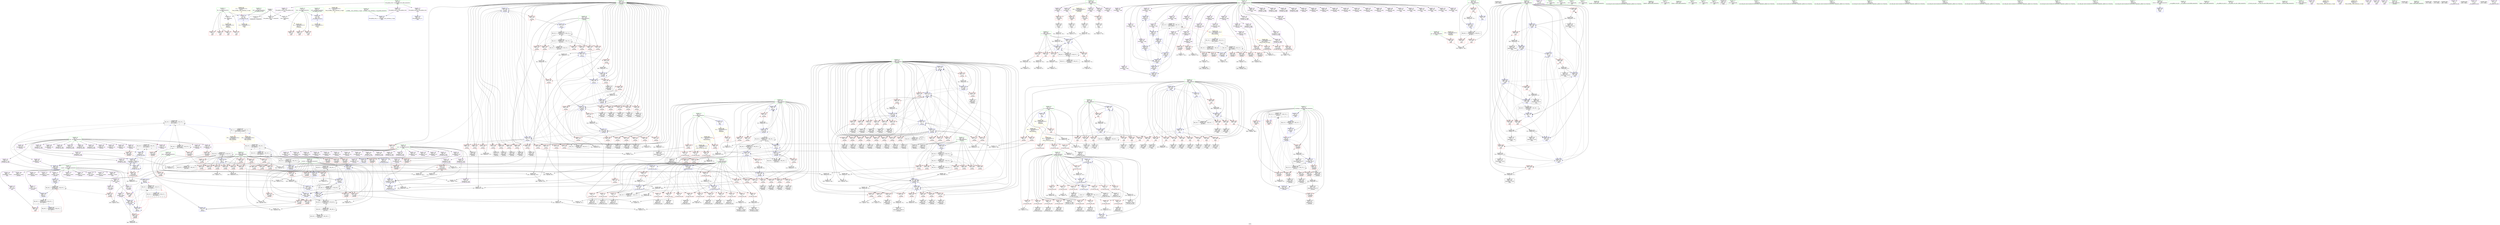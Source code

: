 digraph "SVFG" {
	label="SVFG";

	Node0x55c313625030 [shape=record,color=grey,label="{NodeID: 0\nNullPtr}"];
	Node0x55c313625030 -> Node0x55c31365ab00[style=solid];
	Node0x55c313625030 -> Node0x55c313678bc0[style=solid];
	Node0x55c313625030 -> Node0x55c313678c90[style=solid];
	Node0x55c313625030 -> Node0x55c313679290[style=solid];
	Node0x55c31367d7d0 [shape=record,color=blue,label="{NodeID: 609\n685\<--873\ni\<--inc80\nmain\n}"];
	Node0x55c31367d7d0 -> Node0x55c3136769a0[style=dashed];
	Node0x55c31367d7d0 -> Node0x55c313676a70[style=dashed];
	Node0x55c31367d7d0 -> Node0x55c313676b40[style=dashed];
	Node0x55c31367d7d0 -> Node0x55c313676c10[style=dashed];
	Node0x55c31367d7d0 -> Node0x55c313676ce0[style=dashed];
	Node0x55c31367d7d0 -> Node0x55c313676db0[style=dashed];
	Node0x55c31367d7d0 -> Node0x55c313676e80[style=dashed];
	Node0x55c31367d7d0 -> Node0x55c313676f50[style=dashed];
	Node0x55c31367d7d0 -> Node0x55c313677020[style=dashed];
	Node0x55c31367d7d0 -> Node0x55c3136770f0[style=dashed];
	Node0x55c31367d7d0 -> Node0x55c31367d7d0[style=dashed];
	Node0x55c31367d7d0 -> Node0x55c31367d970[style=dashed];
	Node0x55c313665310 [shape=record,color=red,label="{NodeID: 443\n508\<--239\n\<--y\n_Z4workv\n}"];
	Node0x55c313665310 -> Node0x55c3136854d0[style=solid];
	Node0x55c313668890 [shape=record,color=purple,label="{NodeID: 277\n751\<--697\narrayidx15\<--s\nmain\n}"];
	Node0x55c313668890 -> Node0x55c313678880[style=solid];
	Node0x55c313659a10 [shape=record,color=black,label="{NodeID: 111\n446\<--445\nidxprom92\<--\n_Z4workv\n}"];
	Node0x55c313686b50 [shape=record,color=grey,label="{NodeID: 720\n288 = cmp(286, 287, )\n}"];
	Node0x55c31367ab20 [shape=record,color=blue,label="{NodeID: 554\n237\<--404\nx\<--\n_Z4workv\n}"];
	Node0x55c31367ab20 -> Node0x55c3136d2820[style=dashed];
	Node0x55c313662660 [shape=record,color=red,label="{NodeID: 388\n436\<--231\n\<--j\n_Z4workv\n}"];
	Node0x55c313662660 -> Node0x55c3136881d0[style=solid];
	Node0x55c31365dd60 [shape=record,color=purple,label="{NodeID: 222\n848\<--26\narrayidx67\<--map\nmain\n}"];
	Node0x55c31365a480 [shape=record,color=green,label="{NodeID: 56\n691\<--692\nw\<--w_field_insensitive\nmain\n}"];
	Node0x55c31365a480 -> Node0x55c313678060[style=solid];
	Node0x55c31365a480 -> Node0x55c313678130[style=solid];
	Node0x55c31365a480 -> Node0x55c313678200[style=solid];
	Node0x55c31365a480 -> Node0x55c31367c520[style=solid];
	Node0x55c31365a480 -> Node0x55c31367db10[style=solid];
	Node0x55c31370a0f0 [shape=record,color=black,label="{NodeID: 997\n919 = PHI()\n}"];
	Node0x55c3136818d0 [shape=record,color=grey,label="{NodeID: 665\n754 = Binary(753, 739, )\n}"];
	Node0x55c3136818d0 -> Node0x55c31367c860[style=solid];
	Node0x55c313677d20 [shape=record,color=red,label="{NodeID: 499\n825\<--689\n\<--p\nmain\n}"];
	Node0x55c313677d20 -> Node0x55c313681a50[style=solid];
	Node0x55c31366b610 [shape=record,color=red,label="{NodeID: 333\n192\<--75\n\<--j\n_Z12calc_you_xiav\n}"];
	Node0x55c31366b610 -> Node0x55c31365bc10[style=solid];
	Node0x55c313660ed0 [shape=record,color=purple,label="{NodeID: 167\n65\<--15\n\<--.str.4\n__cxx_global_var_init.2\n}"];
	Node0x55c3136273d0 [shape=record,color=green,label="{NodeID: 1\n7\<--1\n.str\<--dummyObj\nGlob }"];
	Node0x55c31367d8a0 [shape=record,color=blue,label="{NodeID: 610\n24\<--20\nresulttop\<--\nmain\n|{<s0>7}}"];
	Node0x55c31367d8a0:s0 -> Node0x55c31367a090[style=dashed,color=red];
	Node0x55c3136653e0 [shape=record,color=red,label="{NodeID: 444\n542\<--239\n\<--y\n_Z4workv\n}"];
	Node0x55c3136653e0 -> Node0x55c31367b820[style=solid];
	Node0x55c313668960 [shape=record,color=purple,label="{NodeID: 278\n759\<--697\narrayidx18\<--s\nmain\n}"];
	Node0x55c313668960 -> Node0x55c313678950[style=solid];
	Node0x55c313659ae0 [shape=record,color=black,label="{NodeID: 112\n477\<--476\nidxprom107\<--\n_Z4workv\n}"];
	Node0x55c3136d4c80 [shape=record,color=yellow,style=double,label="{NodeID: 887\n2V_1 = ENCHI(MR_2V_0)\npts\{6 \}\nFun[_GLOBAL__sub_I_newman_2_0.cpp]|{<s0>12}}"];
	Node0x55c3136d4c80:s0 -> Node0x55c313679390[style=dashed,color=red];
	Node0x55c313686cd0 [shape=record,color=grey,label="{NodeID: 721\n316 = cmp(314, 315, )\n}"];
	Node0x55c31367abf0 [shape=record,color=blue,label="{NodeID: 555\n239\<--406\ny\<--\n_Z4workv\n}"];
	Node0x55c31367abf0 -> Node0x55c3136d2d20[style=dashed];
	Node0x55c313662730 [shape=record,color=red,label="{NodeID: 389\n445\<--231\n\<--j\n_Z4workv\n}"];
	Node0x55c313662730 -> Node0x55c313659a10[style=solid];
	Node0x55c31365de30 [shape=record,color=purple,label="{NodeID: 223\n853\<--26\narrayidx70\<--map\nmain\n}"];
	Node0x55c31365de30 -> Node0x55c31367d490[style=solid];
	Node0x55c31365a550 [shape=record,color=green,label="{NodeID: 57\n693\<--694\nt\<--t_field_insensitive\nmain\n}"];
	Node0x55c31365a550 -> Node0x55c3136782d0[style=solid];
	Node0x55c31365a550 -> Node0x55c3136783a0[style=solid];
	Node0x55c31365a550 -> Node0x55c313678470[style=solid];
	Node0x55c31365a550 -> Node0x55c313678540[style=solid];
	Node0x55c31365a550 -> Node0x55c31367c860[style=solid];
	Node0x55c31365a550 -> Node0x55c31367c930[style=solid];
	Node0x55c313681a50 [shape=record,color=grey,label="{NodeID: 666\n826 = Binary(825, 78, )\n}"];
	Node0x55c313681a50 -> Node0x55c313660510[style=solid];
	Node0x55c313681a50 -> Node0x55c31367d080[style=solid];
	Node0x55c313677df0 [shape=record,color=red,label="{NodeID: 500\n835\<--689\n\<--p\nmain\n}"];
	Node0x55c313677df0 -> Node0x55c313680250[style=solid];
	Node0x55c31366b6e0 [shape=record,color=red,label="{NodeID: 334\n200\<--75\n\<--j\n_Z12calc_you_xiav\n}"];
	Node0x55c31366b6e0 -> Node0x55c31365bdb0[style=solid];
	Node0x55c313660fa0 [shape=record,color=purple,label="{NodeID: 168\n636\<--17\narrayidx194\<--result\n_Z4workv\n}"];
	Node0x55c31362c6f0 [shape=record,color=green,label="{NodeID: 2\n9\<--1\n.str.1\<--dummyObj\nGlob }"];
	Node0x55c31367d970 [shape=record,color=blue,label="{NodeID: 611\n685\<--78\ni\<--\nmain\n}"];
	Node0x55c31367d970 -> Node0x55c3136771c0[style=dashed];
	Node0x55c31367d970 -> Node0x55c313677290[style=dashed];
	Node0x55c31367d970 -> Node0x55c313677360[style=dashed];
	Node0x55c31367d970 -> Node0x55c313677430[style=dashed];
	Node0x55c31367d970 -> Node0x55c31367da40[style=dashed];
	Node0x55c31367d970 -> Node0x55c3136c63d0[style=dashed];
	Node0x55c3136654b0 [shape=record,color=red,label="{NodeID: 445\n546\<--239\n\<--y\n_Z4workv\n}"];
	Node0x55c3136654b0 -> Node0x55c313681bd0[style=solid];
	Node0x55c313668a30 [shape=record,color=red,label="{NodeID: 279\n700\<--4\n\<--fin\nmain\n}"];
	Node0x55c313659bb0 [shape=record,color=black,label="{NodeID: 113\n480\<--479\nidxprom109\<--\n_Z4workv\n}"];
	Node0x55c3136d4d90 [shape=record,color=yellow,style=double,label="{NodeID: 888\n4V_1 = ENCHI(MR_4V_0)\npts\{12 \}\nFun[_GLOBAL__sub_I_newman_2_0.cpp]|{<s0>13}}"];
	Node0x55c3136d4d90:s0 -> Node0x55c313679460[style=dashed,color=red];
	Node0x55c313686e50 [shape=record,color=grey,label="{NodeID: 722\n527 = cmp(518, 526, )\n}"];
	Node0x55c31367acc0 [shape=record,color=blue,label="{NodeID: 556\n231\<--413\nj\<--inc75\n_Z4workv\n}"];
	Node0x55c31367acc0 -> Node0x55c31366d830[style=dashed];
	Node0x55c31367acc0 -> Node0x55c31366d900[style=dashed];
	Node0x55c31367acc0 -> Node0x55c31366d9d0[style=dashed];
	Node0x55c31367acc0 -> Node0x55c31366daa0[style=dashed];
	Node0x55c31367acc0 -> Node0x55c31366db70[style=dashed];
	Node0x55c31367acc0 -> Node0x55c31366dc40[style=dashed];
	Node0x55c31367acc0 -> Node0x55c31366dd10[style=dashed];
	Node0x55c31367acc0 -> Node0x55c31366dde0[style=dashed];
	Node0x55c31367acc0 -> Node0x55c31366deb0[style=dashed];
	Node0x55c31367acc0 -> Node0x55c313662320[style=dashed];
	Node0x55c31367acc0 -> Node0x55c3136623f0[style=dashed];
	Node0x55c31367acc0 -> Node0x55c3136624c0[style=dashed];
	Node0x55c31367acc0 -> Node0x55c313662590[style=dashed];
	Node0x55c31367acc0 -> Node0x55c31367a3d0[style=dashed];
	Node0x55c31367acc0 -> Node0x55c31367acc0[style=dashed];
	Node0x55c31367acc0 -> Node0x55c31367af30[style=dashed];
	Node0x55c31367acc0 -> Node0x55c31367b340[style=dashed];
	Node0x55c31367acc0 -> Node0x55c31367b820[style=dashed];
	Node0x55c31367acc0 -> Node0x55c3136b50d0[style=dashed];
	Node0x55c313662800 [shape=record,color=red,label="{NodeID: 390\n450\<--231\n\<--j\n_Z4workv\n}"];
	Node0x55c313662800 -> Node0x55c313682f50[style=solid];
	Node0x55c31365df00 [shape=record,color=purple,label="{NodeID: 224\n858\<--26\narrayidx73\<--map\nmain\n}"];
	Node0x55c31365a620 [shape=record,color=green,label="{NodeID: 58\n695\<--696\nge\<--ge_field_insensitive\nmain\n}"];
	Node0x55c31365a620 -> Node0x55c313678610[style=solid];
	Node0x55c313681bd0 [shape=record,color=grey,label="{NodeID: 667\n548 = Binary(546, 547, )\n}"];
	Node0x55c313681bd0 -> Node0x55c3136872d0[style=solid];
	Node0x55c313677ec0 [shape=record,color=red,label="{NodeID: 501\n849\<--689\n\<--p\nmain\n}"];
	Node0x55c313677ec0 -> Node0x55c31367ff50[style=solid];
	Node0x55c31366b7b0 [shape=record,color=red,label="{NodeID: 335\n208\<--75\n\<--j\n_Z12calc_you_xiav\n}"];
	Node0x55c31366b7b0 -> Node0x55c31365bf50[style=solid];
	Node0x55c313661070 [shape=record,color=purple,label="{NodeID: 169\n637\<--17\nsize\<--result\n_Z4workv\n}"];
	Node0x55c313661070 -> Node0x55c313676800[style=solid];
	Node0x55c3136261e0 [shape=record,color=green,label="{NodeID: 3\n13\<--1\n.str.3\<--dummyObj\nGlob }"];
	Node0x55c31367da40 [shape=record,color=blue,label="{NodeID: 612\n685\<--906\ni\<--inc93\nmain\n}"];
	Node0x55c31367da40 -> Node0x55c3136771c0[style=dashed];
	Node0x55c31367da40 -> Node0x55c313677290[style=dashed];
	Node0x55c31367da40 -> Node0x55c313677360[style=dashed];
	Node0x55c31367da40 -> Node0x55c313677430[style=dashed];
	Node0x55c31367da40 -> Node0x55c31367da40[style=dashed];
	Node0x55c31367da40 -> Node0x55c3136c63d0[style=dashed];
	Node0x55c313665580 [shape=record,color=red,label="{NodeID: 446\n254\<--241\n\<--area\n_Z4workv\n}"];
	Node0x55c313665580 -> Node0x55c313686850[style=solid];
	Node0x55c313668b00 [shape=record,color=red,label="{NodeID: 280\n711\<--4\n\<--fin\nmain\n}"];
	Node0x55c313659c80 [shape=record,color=black,label="{NodeID: 114\n490\<--489\nidxprom113\<--\n_Z4workv\n}"];
	Node0x55c313686fd0 [shape=record,color=grey,label="{NodeID: 723\n731 = cmp(727, 729, )\n}"];
	Node0x55c31367ad90 [shape=record,color=blue,label="{NodeID: 557\n229\<--418\ni\<--inc78\n_Z4workv\n}"];
	Node0x55c31367ad90 -> Node0x55c31366be30[style=dashed];
	Node0x55c31367ad90 -> Node0x55c31366bf00[style=dashed];
	Node0x55c31367ad90 -> Node0x55c31366bfd0[style=dashed];
	Node0x55c31367ad90 -> Node0x55c31366c0a0[style=dashed];
	Node0x55c31367ad90 -> Node0x55c31366c170[style=dashed];
	Node0x55c31367ad90 -> Node0x55c31366c240[style=dashed];
	Node0x55c31367ad90 -> Node0x55c31366c310[style=dashed];
	Node0x55c31367ad90 -> Node0x55c31366c3e0[style=dashed];
	Node0x55c31367ad90 -> Node0x55c31366c4b0[style=dashed];
	Node0x55c31367ad90 -> Node0x55c31366c580[style=dashed];
	Node0x55c31367ad90 -> Node0x55c31366c650[style=dashed];
	Node0x55c31367ad90 -> Node0x55c31366c720[style=dashed];
	Node0x55c31367ad90 -> Node0x55c31366c7f0[style=dashed];
	Node0x55c31367ad90 -> Node0x55c31366c8c0[style=dashed];
	Node0x55c31367ad90 -> Node0x55c31367ad90[style=dashed];
	Node0x55c31367ad90 -> Node0x55c31367ae60[style=dashed];
	Node0x55c31367ad90 -> Node0x55c3136b4bd0[style=dashed];
	Node0x55c3136628d0 [shape=record,color=red,label="{NodeID: 391\n473\<--231\n\<--j\n_Z4workv\n}"];
	Node0x55c3136628d0 -> Node0x55c313689850[style=solid];
	Node0x55c31365dfd0 [shape=record,color=purple,label="{NodeID: 225\n863\<--26\narrayidx76\<--map\nmain\n}"];
	Node0x55c31365dfd0 -> Node0x55c31367d630[style=solid];
	Node0x55c31365a6f0 [shape=record,color=green,label="{NodeID: 59\n697\<--698\ns\<--s_field_insensitive\nmain\n}"];
	Node0x55c31365a6f0 -> Node0x55c313668620[style=solid];
	Node0x55c31365a6f0 -> Node0x55c3136686f0[style=solid];
	Node0x55c31365a6f0 -> Node0x55c3136687c0[style=solid];
	Node0x55c31365a6f0 -> Node0x55c313668890[style=solid];
	Node0x55c31365a6f0 -> Node0x55c313668960[style=solid];
	Node0x55c313681d50 [shape=record,color=grey,label="{NodeID: 668\n818 = Binary(817, 819, )\n}"];
	Node0x55c313681d50 -> Node0x55c3136875d0[style=solid];
	Node0x55c313677f90 [shape=record,color=red,label="{NodeID: 502\n859\<--689\n\<--p\nmain\n}"];
	Node0x55c313677f90 -> Node0x55c3136809d0[style=solid];
	Node0x55c31366b880 [shape=record,color=red,label="{NodeID: 336\n219\<--75\n\<--j\n_Z12calc_you_xiav\n}"];
	Node0x55c31366b880 -> Node0x55c313685dd0[style=solid];
	Node0x55c313661140 [shape=record,color=purple,label="{NodeID: 170\n646\<--17\narrayidx199\<--result\n_Z4workv\n}"];
	Node0x55c31361a990 [shape=record,color=green,label="{NodeID: 4\n15\<--1\n.str.4\<--dummyObj\nGlob }"];
	Node0x55c31367db10 [shape=record,color=blue,label="{NodeID: 613\n691\<--911\nw\<--inc96\nmain\n}"];
	Node0x55c31367db10 -> Node0x55c3136c6dd0[style=dashed];
	Node0x55c313665650 [shape=record,color=red,label="{NodeID: 447\n627\<--241\n\<--area\n_Z4workv\n}"];
	Node0x55c313665650 -> Node0x55c3136842d0[style=solid];
	Node0x55c313668bd0 [shape=record,color=red,label="{NodeID: 281\n720\<--4\n\<--fin\nmain\n}"];
	Node0x55c313659d50 [shape=record,color=black,label="{NodeID: 115\n493\<--492\nidxprom115\<--\n_Z4workv\n}"];
	Node0x55c3136d4f80 [shape=record,color=yellow,style=double,label="{NodeID: 890\n6V_1 = ENCHI(MR_6V_0)\npts\{21 \}\nFun[_Z4workv]|{|<s2>3}}"];
	Node0x55c3136d4f80 -> Node0x55c313669250[style=dashed];
	Node0x55c3136d4f80 -> Node0x55c313669320[style=dashed];
	Node0x55c3136d4f80:s2 -> Node0x55c3136d3c20[style=dashed,color=red];
	Node0x55c313687150 [shape=record,color=grey,label="{NodeID: 724\n466 = cmp(462, 465, )\n}"];
	Node0x55c31367ae60 [shape=record,color=blue,label="{NodeID: 558\n229\<--424\ni\<--\n_Z4workv\n}"];
	Node0x55c31367ae60 -> Node0x55c31366c990[style=dashed];
	Node0x55c31367ae60 -> Node0x55c31366ca60[style=dashed];
	Node0x55c31367ae60 -> Node0x55c31366cb30[style=dashed];
	Node0x55c31367ae60 -> Node0x55c31367b1a0[style=dashed];
	Node0x55c31367ae60 -> Node0x55c31367b270[style=dashed];
	Node0x55c3136629a0 [shape=record,color=red,label="{NodeID: 392\n479\<--231\n\<--j\n_Z4workv\n}"];
	Node0x55c3136629a0 -> Node0x55c313659bb0[style=solid];
	Node0x55c31365e0a0 [shape=record,color=purple,label="{NodeID: 226\n86\<--28\narrayidx\<--you\n_Z12calc_you_xiav\n}"];
	Node0x55c31365a7c0 [shape=record,color=green,label="{NodeID: 60\n703\<--704\nfscanf\<--fscanf_field_insensitive\n}"];
	Node0x55c313681ed0 [shape=record,color=grey,label="{NodeID: 669\n777 = Binary(776, 78, )\n}"];
	Node0x55c313681ed0 -> Node0x55c31365fe90[style=solid];
	Node0x55c313681ed0 -> Node0x55c31367ca00[style=solid];
	Node0x55c313678060 [shape=record,color=red,label="{NodeID: 503\n707\<--691\n\<--w\nmain\n}"];
	Node0x55c313678060 -> Node0x55c313688dd0[style=solid];
	Node0x55c31366b950 [shape=record,color=red,label="{NodeID: 337\n104\<--103\n\<--arrayidx9\n_Z12calc_you_xiav\n}"];
	Node0x55c31366b950 -> Node0x55c313687bd0[style=solid];
	Node0x55c313661210 [shape=record,color=purple,label="{NodeID: 171\n647\<--17\nsize200\<--result\n_Z4workv\n}"];
	Node0x55c313661210 -> Node0x55c31367bf70[style=solid];
	Node0x55c313625f10 [shape=record,color=green,label="{NodeID: 5\n20\<--1\n\<--dummyObj\nCan only get source location for instruction, argument, global var or function.}"];
	Node0x55c313665720 [shape=record,color=red,label="{NodeID: 448\n671\<--241\n\<--area\n_Z4workv\n}"];
	Node0x55c313665720 -> Node0x55c31367c380[style=solid];
	Node0x55c313668ca0 [shape=record,color=red,label="{NodeID: 282\n914\<--4\n\<--fin\nmain\n}"];
	Node0x55c31365e560 [shape=record,color=black,label="{NodeID: 116\n500\<--499\nidxprom119\<--\n_Z4workv\n}"];
	Node0x55c3136d5090 [shape=record,color=yellow,style=double,label="{NodeID: 891\n8V_1 = ENCHI(MR_8V_0)\npts\{23 \}\nFun[_Z4workv]|{|<s2>3}}"];
	Node0x55c3136d5090 -> Node0x55c313669730[style=dashed];
	Node0x55c3136d5090 -> Node0x55c313669800[style=dashed];
	Node0x55c3136d5090:s2 -> Node0x55c3136d4740[style=dashed,color=red];
	Node0x55c3136872d0 [shape=record,color=grey,label="{NodeID: 725\n549 = cmp(545, 548, )\n}"];
	Node0x55c31367af30 [shape=record,color=blue,label="{NodeID: 559\n231\<--433\nj\<--\n_Z4workv\n}"];
	Node0x55c31367af30 -> Node0x55c313662660[style=dashed];
	Node0x55c31367af30 -> Node0x55c313662730[style=dashed];
	Node0x55c31367af30 -> Node0x55c313662800[style=dashed];
	Node0x55c31367af30 -> Node0x55c31367af30[style=dashed];
	Node0x55c31367af30 -> Node0x55c31367b0d0[style=dashed];
	Node0x55c31367af30 -> Node0x55c31367b340[style=dashed];
	Node0x55c31367af30 -> Node0x55c31367b820[style=dashed];
	Node0x55c313662a70 [shape=record,color=red,label="{NodeID: 393\n492\<--231\n\<--j\n_Z4workv\n}"];
	Node0x55c313662a70 -> Node0x55c313659d50[style=solid];
	Node0x55c31365e170 [shape=record,color=purple,label="{NodeID: 227\n89\<--28\narrayidx2\<--you\n_Z12calc_you_xiav\n}"];
	Node0x55c31365e170 -> Node0x55c313679600[style=solid];
	Node0x55c31365a890 [shape=record,color=green,label="{NodeID: 61\n883\<--884\nfprintf\<--fprintf_field_insensitive\n}"];
	Node0x55c313682050 [shape=record,color=grey,label="{NodeID: 670\n769 = Binary(768, 770, )\n}"];
	Node0x55c313682050 -> Node0x55c313687750[style=solid];
	Node0x55c313678130 [shape=record,color=red,label="{NodeID: 504\n879\<--691\n\<--w\nmain\n}"];
	Node0x55c31366ba20 [shape=record,color=red,label="{NodeID: 338\n112\<--111\n\<--arrayidx13\n_Z12calc_you_xiav\n}"];
	Node0x55c31366ba20 -> Node0x55c313687bd0[style=solid];
	Node0x55c3136612e0 [shape=record,color=purple,label="{NodeID: 172\n651\<--17\narrayidx202\<--result\n_Z4workv\n}"];
	Node0x55c313626030 [shape=record,color=green,label="{NodeID: 6\n32\<--1\n.str.5\<--dummyObj\nGlob }"];
	Node0x55c3136657f0 [shape=record,color=red,label="{NodeID: 449\n315\<--243\n\<--current\n_Z4workv\n}"];
	Node0x55c3136657f0 -> Node0x55c313686cd0[style=solid];
	Node0x55c313668d70 [shape=record,color=red,label="{NodeID: 283\n878\<--11\n\<--fout\nmain\n}"];
	Node0x55c31365e630 [shape=record,color=black,label="{NodeID: 117\n503\<--502\nidxprom121\<--\n_Z4workv\n}"];
	Node0x55c313687450 [shape=record,color=grey,label="{NodeID: 726\n298 = cmp(296, 297, )\n}"];
	Node0x55c31367b000 [shape=record,color=blue,label="{NodeID: 560\n447\<--143\narrayidx93\<--\n_Z4workv\n}"];
	Node0x55c31367b000 -> Node0x55c31367b000[style=dashed];
	Node0x55c31367b000 -> Node0x55c31366f1a0[style=dashed];
	Node0x55c313662b40 [shape=record,color=red,label="{NodeID: 394\n502\<--231\n\<--j\n_Z4workv\n}"];
	Node0x55c313662b40 -> Node0x55c31365e630[style=solid];
	Node0x55c31365e240 [shape=record,color=purple,label="{NodeID: 228\n117\<--28\narrayidx16\<--you\n_Z12calc_you_xiav\n}"];
	Node0x55c31365a960 [shape=record,color=green,label="{NodeID: 62\n916\<--917\nfclose\<--fclose_field_insensitive\n}"];
	Node0x55c3136821d0 [shape=record,color=grey,label="{NodeID: 671\n762 = Binary(761, 763, )\n}"];
	Node0x55c3136821d0 -> Node0x55c3136824d0[style=solid];
	Node0x55c313678200 [shape=record,color=red,label="{NodeID: 505\n910\<--691\n\<--w\nmain\n}"];
	Node0x55c313678200 -> Node0x55c3136857d0[style=solid];
	Node0x55c31366baf0 [shape=record,color=red,label="{NodeID: 339\n122\<--121\n\<--arrayidx19\n_Z12calc_you_xiav\n}"];
	Node0x55c31366baf0 -> Node0x55c313682dd0[style=solid];
	Node0x55c3136613b0 [shape=record,color=purple,label="{NodeID: 173\n652\<--17\nge\<--result\n_Z4workv\n}"];
	Node0x55c3136613b0 -> Node0x55c31367c040[style=solid];
	Node0x55c31361a1e0 [shape=record,color=green,label="{NodeID: 7\n34\<--1\n.str.6\<--dummyObj\nGlob }"];
	Node0x55c3136658c0 [shape=record,color=red,label="{NodeID: 450\n332\<--243\n\<--current\n_Z4workv\n}"];
	Node0x55c3136658c0 -> Node0x55c313685950[style=solid];
	Node0x55c313668e40 [shape=record,color=red,label="{NodeID: 284\n891\<--11\n\<--fout\nmain\n}"];
	Node0x55c31365e700 [shape=record,color=black,label="{NodeID: 118\n513\<--512\nidxprom127\<--\n_Z4workv\n}"];
	Node0x55c3136875d0 [shape=record,color=grey,label="{NodeID: 727\n820 = cmp(818, 20, )\n}"];
	Node0x55c31367b0d0 [shape=record,color=blue,label="{NodeID: 561\n231\<--451\nj\<--inc95\n_Z4workv\n}"];
	Node0x55c31367b0d0 -> Node0x55c313662660[style=dashed];
	Node0x55c31367b0d0 -> Node0x55c313662730[style=dashed];
	Node0x55c31367b0d0 -> Node0x55c313662800[style=dashed];
	Node0x55c31367b0d0 -> Node0x55c31367af30[style=dashed];
	Node0x55c31367b0d0 -> Node0x55c31367b0d0[style=dashed];
	Node0x55c31367b0d0 -> Node0x55c31367b340[style=dashed];
	Node0x55c31367b0d0 -> Node0x55c31367b820[style=dashed];
	Node0x55c313662c10 [shape=record,color=red,label="{NodeID: 395\n507\<--231\n\<--j\n_Z4workv\n}"];
	Node0x55c313662c10 -> Node0x55c313689b50[style=solid];
	Node0x55c31365e310 [shape=record,color=purple,label="{NodeID: 229\n121\<--28\narrayidx19\<--you\n_Z12calc_you_xiav\n}"];
	Node0x55c31365e310 -> Node0x55c31366baf0[style=solid];
	Node0x55c31365aa30 [shape=record,color=green,label="{NodeID: 63\n44\<--931\n_GLOBAL__sub_I_newman_2_0.cpp\<--_GLOBAL__sub_I_newman_2_0.cpp_field_insensitive\n}"];
	Node0x55c31365aa30 -> Node0x55c313679190[style=solid];
	Node0x55c313682350 [shape=record,color=grey,label="{NodeID: 672\n196 = Binary(195, 78, )\n}"];
	Node0x55c313682350 -> Node0x55c313679d50[style=solid];
	Node0x55c3136782d0 [shape=record,color=red,label="{NodeID: 506\n768\<--693\n\<--t\nmain\n}"];
	Node0x55c3136782d0 -> Node0x55c313682050[style=solid];
	Node0x55c31366bbc0 [shape=record,color=red,label="{NodeID: 340\n177\<--176\n\<--arrayidx45\n_Z12calc_you_xiav\n}"];
	Node0x55c31366bbc0 -> Node0x55c313689550[style=solid];
	Node0x55c313661480 [shape=record,color=purple,label="{NodeID: 174\n657\<--17\narrayidx205\<--result\n_Z4workv\n}"];
	Node0x55c313623560 [shape=record,color=green,label="{NodeID: 8\n36\<--1\n.str.7\<--dummyObj\nGlob }"];
	Node0x55c3136b46d0 [shape=record,color=black,label="{NodeID: 783\nMR_22V_4 = PHI(MR_22V_7, MR_22V_3, )\npts\{25 \}\n|{<s0>7|<s1>7|<s2>7}}"];
	Node0x55c3136b46d0:s0 -> Node0x55c313669f50[style=dashed,color=blue];
	Node0x55c3136b46d0:s1 -> Node0x55c31366a020[style=dashed,color=blue];
	Node0x55c3136b46d0:s2 -> Node0x55c3136c5ed0[style=dashed,color=blue];
	Node0x55c313665990 [shape=record,color=red,label="{NodeID: 451\n357\<--243\n\<--current\n_Z4workv\n}"];
	Node0x55c313665990 -> Node0x55c31368a150[style=solid];
	Node0x55c313668f10 [shape=record,color=red,label="{NodeID: 285\n918\<--11\n\<--fout\nmain\n}"];
	Node0x55c31365e7d0 [shape=record,color=black,label="{NodeID: 119\n516\<--515\nidxprom129\<--\n_Z4workv\n}"];
	Node0x55c313687750 [shape=record,color=grey,label="{NodeID: 728\n771 = cmp(769, 20, )\n}"];
	Node0x55c31367b1a0 [shape=record,color=blue,label="{NodeID: 562\n229\<--456\ni\<--inc98\n_Z4workv\n}"];
	Node0x55c31367b1a0 -> Node0x55c31366c990[style=dashed];
	Node0x55c31367b1a0 -> Node0x55c31366ca60[style=dashed];
	Node0x55c31367b1a0 -> Node0x55c31366cb30[style=dashed];
	Node0x55c31367b1a0 -> Node0x55c31367b1a0[style=dashed];
	Node0x55c31367b1a0 -> Node0x55c31367b270[style=dashed];
	Node0x55c313662ce0 [shape=record,color=red,label="{NodeID: 396\n515\<--231\n\<--j\n_Z4workv\n}"];
	Node0x55c313662ce0 -> Node0x55c31365e7d0[style=solid];
	Node0x55c31365e3e0 [shape=record,color=purple,label="{NodeID: 230\n126\<--28\narrayidx22\<--you\n_Z12calc_you_xiav\n}"];
	Node0x55c31365ab00 [shape=record,color=black,label="{NodeID: 64\n2\<--3\ndummyVal\<--dummyVal\n}"];
	Node0x55c3136c5ed0 [shape=record,color=black,label="{NodeID: 839\nMR_22V_2 = PHI(MR_22V_4, MR_22V_1, )\npts\{25 \}\n}"];
	Node0x55c3136c5ed0 -> Node0x55c31367d8a0[style=dashed];
	Node0x55c3136824d0 [shape=record,color=grey,label="{NodeID: 673\n764 = Binary(762, 765, )\n}"];
	Node0x55c3136824d0 -> Node0x55c31367c930[style=solid];
	Node0x55c3136783a0 [shape=record,color=red,label="{NodeID: 507\n793\<--693\n\<--t\nmain\n}"];
	Node0x55c3136783a0 -> Node0x55c313682950[style=solid];
	Node0x55c31366bc90 [shape=record,color=red,label="{NodeID: 341\n185\<--184\n\<--arrayidx50\n_Z12calc_you_xiav\n}"];
	Node0x55c31366bc90 -> Node0x55c313689550[style=solid];
	Node0x55c313661550 [shape=record,color=purple,label="{NodeID: 175\n658\<--17\nge206\<--result\n_Z4workv\n}"];
	Node0x55c313661550 -> Node0x55c3136768d0[style=solid];
	Node0x55c313661550 -> Node0x55c31367c110[style=solid];
	Node0x55c313625b80 [shape=record,color=green,label="{NodeID: 9\n38\<--1\n.str.8\<--dummyObj\nGlob }"];
	Node0x55c3136b4bd0 [shape=record,color=black,label="{NodeID: 784\nMR_24V_3 = PHI(MR_24V_5, MR_24V_2, )\npts\{230 \}\n}"];
	Node0x55c313665a60 [shape=record,color=red,label="{NodeID: 452\n388\<--243\n\<--current\n_Z4workv\n}"];
	Node0x55c313665a60 -> Node0x55c313688350[style=solid];
	Node0x55c313668fe0 [shape=record,color=red,label="{NodeID: 286\n81\<--19\n\<--m\n_Z12calc_you_xiav\n}"];
	Node0x55c313668fe0 -> Node0x55c313687ed0[style=solid];
	Node0x55c31365e8a0 [shape=record,color=black,label="{NodeID: 120\n520\<--519\nidxprom131\<--\n_Z4workv\n}"];
	Node0x55c3136878d0 [shape=record,color=grey,label="{NodeID: 729\n431 = cmp(427, 430, )\n}"];
	Node0x55c31367b270 [shape=record,color=blue,label="{NodeID: 563\n229\<--459\ni\<--\n_Z4workv\n}"];
	Node0x55c31367b270 -> Node0x55c31366cc00[style=dashed];
	Node0x55c31367b270 -> Node0x55c31366ccd0[style=dashed];
	Node0x55c31367b270 -> Node0x55c31366cda0[style=dashed];
	Node0x55c31367b270 -> Node0x55c31366ce70[style=dashed];
	Node0x55c31367b270 -> Node0x55c31366cf40[style=dashed];
	Node0x55c31367b270 -> Node0x55c31366d010[style=dashed];
	Node0x55c31367b270 -> Node0x55c31366d0e0[style=dashed];
	Node0x55c31367b270 -> Node0x55c31367a300[style=dashed];
	Node0x55c31367b270 -> Node0x55c31367b750[style=dashed];
	Node0x55c31367b270 -> Node0x55c31367b8f0[style=dashed];
	Node0x55c31367b270 -> Node0x55c3136b4bd0[style=dashed];
	Node0x55c313662db0 [shape=record,color=red,label="{NodeID: 397\n522\<--231\n\<--j\n_Z4workv\n}"];
	Node0x55c313662db0 -> Node0x55c3136812d0[style=solid];
	Node0x55c313666340 [shape=record,color=purple,label="{NodeID: 231\n129\<--28\narrayidx24\<--you\n_Z12calc_you_xiav\n}"];
	Node0x55c313666340 -> Node0x55c3136797a0[style=solid];
	Node0x55c31365abd0 [shape=record,color=black,label="{NodeID: 65\n682\<--20\nmain_ret\<--\nmain\n}"];
	Node0x55c3136c63d0 [shape=record,color=black,label="{NodeID: 840\nMR_54V_2 = PHI(MR_54V_7, MR_54V_1, )\npts\{686 \}\n}"];
	Node0x55c3136c63d0 -> Node0x55c31367c5f0[style=dashed];
	Node0x55c313682650 [shape=record,color=grey,label="{NodeID: 674\n119 = Binary(118, 78, )\n}"];
	Node0x55c313682650 -> Node0x55c31365b250[style=solid];
	Node0x55c313678470 [shape=record,color=red,label="{NodeID: 508\n817\<--693\n\<--t\nmain\n}"];
	Node0x55c313678470 -> Node0x55c313681d50[style=solid];
	Node0x55c31366bd60 [shape=record,color=red,label="{NodeID: 342\n195\<--194\n\<--arrayidx57\n_Z12calc_you_xiav\n}"];
	Node0x55c31366bd60 -> Node0x55c313682350[style=solid];
	Node0x55c313661620 [shape=record,color=purple,label="{NodeID: 176\n668\<--17\narrayidx212\<--result\n_Z4workv\n}"];
	Node0x55c313625c10 [shape=record,color=green,label="{NodeID: 10\n40\<--1\n.str.9\<--dummyObj\nGlob }"];
	Node0x55c3136b50d0 [shape=record,color=black,label="{NodeID: 785\nMR_26V_3 = PHI(MR_26V_4, MR_26V_2, )\npts\{232 \}\n}"];
	Node0x55c313665b30 [shape=record,color=red,label="{NodeID: 453\n398\<--243\n\<--current\n_Z4workv\n}"];
	Node0x55c313665b30 -> Node0x55c313688f50[style=solid];
	Node0x55c3136690b0 [shape=record,color=red,label="{NodeID: 287\n157\<--19\n\<--m\n_Z12calc_you_xiav\n}"];
	Node0x55c3136690b0 -> Node0x55c31365b660[style=solid];
	Node0x55c31365e970 [shape=record,color=black,label="{NodeID: 121\n524\<--523\nidxprom134\<--add133\n_Z4workv\n}"];
	Node0x55c313687a50 [shape=record,color=grey,label="{NodeID: 730\n795 = cmp(794, 20, )\n}"];
	Node0x55c31367b340 [shape=record,color=blue,label="{NodeID: 564\n231\<--469\nj\<--sub104\n_Z4workv\n}"];
	Node0x55c31367b340 -> Node0x55c3136628d0[style=dashed];
	Node0x55c31367b340 -> Node0x55c3136629a0[style=dashed];
	Node0x55c31367b340 -> Node0x55c313662a70[style=dashed];
	Node0x55c31367b340 -> Node0x55c313662b40[style=dashed];
	Node0x55c31367b340 -> Node0x55c313662c10[style=dashed];
	Node0x55c31367b340 -> Node0x55c313662ce0[style=dashed];
	Node0x55c31367b340 -> Node0x55c313662db0[style=dashed];
	Node0x55c31367b340 -> Node0x55c313662e80[style=dashed];
	Node0x55c31367b340 -> Node0x55c31367b340[style=dashed];
	Node0x55c31367b340 -> Node0x55c31367b680[style=dashed];
	Node0x55c31367b340 -> Node0x55c31367b820[style=dashed];
	Node0x55c313662e80 [shape=record,color=red,label="{NodeID: 398\n533\<--231\n\<--j\n_Z4workv\n}"];
	Node0x55c313662e80 -> Node0x55c313680e50[style=solid];
	Node0x55c3136663d0 [shape=record,color=purple,label="{NodeID: 232\n134\<--28\narrayidx26\<--you\n_Z12calc_you_xiav\n}"];
	Node0x55c31365aca0 [shape=record,color=black,label="{NodeID: 66\n85\<--84\nidxprom\<--\n_Z12calc_you_xiav\n}"];
	Node0x55c3136c68d0 [shape=record,color=black,label="{NodeID: 841\nMR_56V_2 = PHI(MR_56V_3, MR_56V_1, )\npts\{688 \}\n}"];
	Node0x55c3136c68d0 -> Node0x55c31367c790[style=dashed];
	Node0x55c3136c68d0 -> Node0x55c3136c68d0[style=dashed];
	Node0x55c3136827d0 [shape=record,color=grey,label="{NodeID: 675\n109 = Binary(108, 78, )\n}"];
	Node0x55c3136827d0 -> Node0x55c31365b0b0[style=solid];
	Node0x55c313678540 [shape=record,color=red,label="{NodeID: 509\n842\<--693\n\<--t\nmain\n}"];
	Node0x55c313678540 -> Node0x55c3136800d0[style=solid];
	Node0x55c31366be30 [shape=record,color=red,label="{NodeID: 343\n261\<--229\n\<--i\n_Z4workv\n}"];
	Node0x55c31366be30 -> Node0x55c3136866d0[style=solid];
	Node0x55c3136616f0 [shape=record,color=purple,label="{NodeID: 177\n669\<--17\nsize213\<--result\n_Z4workv\n}"];
	Node0x55c3136616f0 -> Node0x55c31367c2b0[style=solid];
	Node0x55c3136257f0 [shape=record,color=green,label="{NodeID: 11\n43\<--1\n\<--dummyObj\nCan only get source location for instruction, argument, global var or function.}"];
	Node0x55c3136b55d0 [shape=record,color=black,label="{NodeID: 786\nMR_28V_3 = PHI(MR_28V_4, MR_28V_2, )\npts\{234 \}\n}"];
	Node0x55c313665c00 [shape=record,color=red,label="{NodeID: 454\n402\<--243\n\<--current\n_Z4workv\n}"];
	Node0x55c313665c00 -> Node0x55c31367aa50[style=solid];
	Node0x55c313669180 [shape=record,color=red,label="{NodeID: 288\n164\<--19\n\<--m\n_Z12calc_you_xiav\n}"];
	Node0x55c313669180 -> Node0x55c313680b50[style=solid];
	Node0x55c31365ea40 [shape=record,color=black,label="{NodeID: 122\n560\<--559\nidxprom151\<--\n_Z4workv\n}"];
	Node0x55c313687bd0 [shape=record,color=grey,label="{NodeID: 731\n113 = cmp(104, 112, )\n}"];
	Node0x55c31367b410 [shape=record,color=blue,label="{NodeID: 565\n233\<--78\nt\<--\n_Z4workv\n}"];
	Node0x55c31367b410 -> Node0x55c313663c50[style=dashed];
	Node0x55c31367b410 -> Node0x55c313663d20[style=dashed];
	Node0x55c31367b410 -> Node0x55c313663df0[style=dashed];
	Node0x55c31367b410 -> Node0x55c31367b410[style=dashed];
	Node0x55c31367b410 -> Node0x55c31367b5b0[style=dashed];
	Node0x55c31367b410 -> Node0x55c31367b9c0[style=dashed];
	Node0x55c31367b410 -> Node0x55c3136b55d0[style=dashed];
	Node0x55c31367b410 -> Node0x55c3136c31d0[style=dashed];
	Node0x55c313662f50 [shape=record,color=red,label="{NodeID: 399\n545\<--231\n\<--j\n_Z4workv\n}"];
	Node0x55c313662f50 -> Node0x55c3136872d0[style=solid];
	Node0x55c3136664a0 [shape=record,color=purple,label="{NodeID: 233\n137\<--28\narrayidx28\<--you\n_Z12calc_you_xiav\n}"];
	Node0x55c3136664a0 -> Node0x55c313679870[style=solid];
	Node0x55c31365ad70 [shape=record,color=black,label="{NodeID: 67\n88\<--87\nidxprom1\<--\n_Z12calc_you_xiav\n}"];
	Node0x55c3136c6dd0 [shape=record,color=black,label="{NodeID: 842\nMR_60V_3 = PHI(MR_60V_4, MR_60V_2, )\npts\{692 \}\n}"];
	Node0x55c3136c6dd0 -> Node0x55c313678060[style=dashed];
	Node0x55c3136c6dd0 -> Node0x55c313678130[style=dashed];
	Node0x55c3136c6dd0 -> Node0x55c313678200[style=dashed];
	Node0x55c3136c6dd0 -> Node0x55c31367db10[style=dashed];
	Node0x55c313682950 [shape=record,color=grey,label="{NodeID: 676\n794 = Binary(793, 730, )\n}"];
	Node0x55c313682950 -> Node0x55c313687a50[style=solid];
	Node0x55c313678610 [shape=record,color=red,label="{NodeID: 510\n708\<--695\n\<--ge\nmain\n}"];
	Node0x55c313678610 -> Node0x55c313688dd0[style=solid];
	Node0x55c31366bf00 [shape=record,color=red,label="{NodeID: 344\n271\<--229\n\<--i\n_Z4workv\n}"];
	Node0x55c31366bf00 -> Node0x55c31365c020[style=solid];
	Node0x55c3136617c0 [shape=record,color=purple,label="{NodeID: 178\n674\<--17\narrayidx215\<--result\n_Z4workv\n}"];
	Node0x55c313625880 [shape=record,color=green,label="{NodeID: 12\n78\<--1\n\<--dummyObj\nCan only get source location for instruction, argument, global var or function.}"];
	Node0x55c3136b5ad0 [shape=record,color=black,label="{NodeID: 787\nMR_30V_3 = PHI(MR_30V_5, MR_30V_2, )\npts\{236 \}\n}"];
	Node0x55c313665cd0 [shape=record,color=red,label="{NodeID: 455\n277\<--276\n\<--arrayidx6\n_Z4workv\n}"];
	Node0x55c313665cd0 -> Node0x55c3136863d0[style=solid];
	Node0x55c313669250 [shape=record,color=red,label="{NodeID: 289\n249\<--19\n\<--m\n_Z4workv\n}"];
	Node0x55c313669250 -> Node0x55c313680550[style=solid];
	Node0x55c31365eb10 [shape=record,color=black,label="{NodeID: 123\n563\<--562\nidxprom153\<--\n_Z4workv\n}"];
	Node0x55c313687d50 [shape=record,color=grey,label="{NodeID: 732\n96 = cmp(95, 78, )\n}"];
	Node0x55c31367b4e0 [shape=record,color=blue,label="{NodeID: 566\n504\<--498\narrayidx122\<--\n_Z4workv\n}"];
	Node0x55c31367b4e0 -> Node0x55c3136c9b00[style=dashed];
	Node0x55c31367b4e0 -> Node0x55c3136cfb20[style=dashed];
	Node0x55c313663020 [shape=record,color=red,label="{NodeID: 400\n562\<--231\n\<--j\n_Z4workv\n}"];
	Node0x55c313663020 -> Node0x55c31365eb10[style=solid];
	Node0x55c313666570 [shape=record,color=purple,label="{NodeID: 234\n292\<--28\narrayidx15\<--you\n_Z4workv\n}"];
	Node0x55c31365ae40 [shape=record,color=black,label="{NodeID: 68\n99\<--98\nidxprom6\<--\n_Z12calc_you_xiav\n}"];
	Node0x55c3136c72d0 [shape=record,color=black,label="{NodeID: 843\nMR_58V_2 = PHI(MR_58V_3, MR_58V_1, )\npts\{690 \}\n}"];
	Node0x55c3136c72d0 -> Node0x55c31367c6c0[style=dashed];
	Node0x55c3136c72d0 -> Node0x55c3136c72d0[style=dashed];
	Node0x55c313682ad0 [shape=record,color=grey,label="{NodeID: 677\n92 = Binary(91, 78, )\n}"];
	Node0x55c313682ad0 -> Node0x55c3136796d0[style=solid];
	Node0x55c3136786e0 [shape=record,color=red,label="{NodeID: 511\n736\<--735\n\<--arrayidx\nmain\n}"];
	Node0x55c3136786e0 -> Node0x55c31365f810[style=solid];
	Node0x55c31366bfd0 [shape=record,color=red,label="{NodeID: 345\n280\<--229\n\<--i\n_Z4workv\n}"];
	Node0x55c31366bfd0 -> Node0x55c31365c1c0[style=solid];
	Node0x55c313661890 [shape=record,color=purple,label="{NodeID: 179\n675\<--17\nge216\<--result\n_Z4workv\n}"];
	Node0x55c313661890 -> Node0x55c31367c380[style=solid];
	Node0x55c313625910 [shape=record,color=green,label="{NodeID: 13\n143\<--1\n\<--dummyObj\nCan only get source location for instruction, argument, global var or function.}"];
	Node0x55c3136b5fd0 [shape=record,color=black,label="{NodeID: 788\nMR_32V_3 = PHI(MR_32V_4, MR_32V_2, )\npts\{238 \}\n}"];
	Node0x55c313665da0 [shape=record,color=red,label="{NodeID: 456\n286\<--285\n\<--arrayidx12\n_Z4workv\n}"];
	Node0x55c313665da0 -> Node0x55c313686b50[style=solid];
	Node0x55c313669320 [shape=record,color=red,label="{NodeID: 290\n262\<--19\n\<--m\n_Z4workv\n}"];
	Node0x55c313669320 -> Node0x55c3136866d0[style=solid];
	Node0x55c31365ebe0 [shape=record,color=black,label="{NodeID: 124\n572\<--571\nidxprom158\<--\n_Z4workv\n}"];
	Node0x55c313687ed0 [shape=record,color=grey,label="{NodeID: 733\n82 = cmp(80, 81, )\n}"];
	Node0x55c31367b5b0 [shape=record,color=blue,label="{NodeID: 567\n233\<--531\nt\<--inc139\n_Z4workv\n}"];
	Node0x55c31367b5b0 -> Node0x55c313663c50[style=dashed];
	Node0x55c31367b5b0 -> Node0x55c313663d20[style=dashed];
	Node0x55c31367b5b0 -> Node0x55c313663df0[style=dashed];
	Node0x55c31367b5b0 -> Node0x55c31367b410[style=dashed];
	Node0x55c31367b5b0 -> Node0x55c31367b5b0[style=dashed];
	Node0x55c31367b5b0 -> Node0x55c31367b9c0[style=dashed];
	Node0x55c31367b5b0 -> Node0x55c3136b55d0[style=dashed];
	Node0x55c31367b5b0 -> Node0x55c3136c31d0[style=dashed];
	Node0x55c3136630f0 [shape=record,color=red,label="{NodeID: 401\n574\<--231\n\<--j\n_Z4workv\n}"];
	Node0x55c3136630f0 -> Node0x55c31365ecb0[style=solid];
	Node0x55c313666640 [shape=record,color=purple,label="{NodeID: 235\n295\<--28\narrayidx17\<--you\n_Z4workv\n}"];
	Node0x55c313666640 -> Node0x55c313665e70[style=solid];
	Node0x55c31365af10 [shape=record,color=black,label="{NodeID: 69\n102\<--101\nidxprom8\<--\n_Z12calc_you_xiav\n}"];
	Node0x55c3136c77d0 [shape=record,color=black,label="{NodeID: 844\nMR_62V_2 = PHI(MR_62V_3, MR_62V_1, )\npts\{694 \}\n}"];
	Node0x55c3136c77d0 -> Node0x55c31362f730[style=dashed];
	Node0x55c313682c50 [shape=record,color=grey,label="{NodeID: 678\n787 = Binary(786, 78, )\n}"];
	Node0x55c313682c50 -> Node0x55c313660030[style=solid];
	Node0x55c313682c50 -> Node0x55c31367cba0[style=solid];
	Node0x55c3136787b0 [shape=record,color=red,label="{NodeID: 512\n744\<--743\n\<--arrayidx11\nmain\n}"];
	Node0x55c3136787b0 -> Node0x55c31365f9b0[style=solid];
	Node0x55c31366c0a0 [shape=record,color=red,label="{NodeID: 346\n290\<--229\n\<--i\n_Z4workv\n}"];
	Node0x55c31366c0a0 -> Node0x55c31365c360[style=solid];
	Node0x55c313661960 [shape=record,color=purple,label="{NodeID: 180\n894\<--17\narrayidx87\<--result\nmain\n}"];
	Node0x55c31361b6f0 [shape=record,color=green,label="{NodeID: 14\n486\<--1\n\<--dummyObj\nCan only get source location for instruction, argument, global var or function.}"];
	Node0x55c3136b64d0 [shape=record,color=black,label="{NodeID: 789\nMR_34V_3 = PHI(MR_34V_4, MR_34V_2, )\npts\{240 \}\n}"];
	Node0x55c313665e70 [shape=record,color=red,label="{NodeID: 457\n296\<--295\n\<--arrayidx17\n_Z4workv\n}"];
	Node0x55c313665e70 -> Node0x55c313687450[style=solid];
	Node0x55c3136693f0 [shape=record,color=red,label="{NodeID: 291\n717\<--19\n\<--m\nmain\n}"];
	Node0x55c3136693f0 -> Node0x55c313688ad0[style=solid];
	Node0x55c31365ecb0 [shape=record,color=black,label="{NodeID: 125\n575\<--574\nidxprom160\<--\n_Z4workv\n}"];
	Node0x55c313688050 [shape=record,color=grey,label="{NodeID: 734\n738 = cmp(737, 739, )\n}"];
	Node0x55c31367b680 [shape=record,color=blue,label="{NodeID: 568\n231\<--534\nj\<--dec\n_Z4workv\n}"];
	Node0x55c31367b680 -> Node0x55c3136628d0[style=dashed];
	Node0x55c31367b680 -> Node0x55c3136629a0[style=dashed];
	Node0x55c31367b680 -> Node0x55c313662a70[style=dashed];
	Node0x55c31367b680 -> Node0x55c313662b40[style=dashed];
	Node0x55c31367b680 -> Node0x55c313662c10[style=dashed];
	Node0x55c31367b680 -> Node0x55c313662ce0[style=dashed];
	Node0x55c31367b680 -> Node0x55c313662db0[style=dashed];
	Node0x55c31367b680 -> Node0x55c313662e80[style=dashed];
	Node0x55c31367b680 -> Node0x55c31367b340[style=dashed];
	Node0x55c31367b680 -> Node0x55c31367b680[style=dashed];
	Node0x55c31367b680 -> Node0x55c31367b820[style=dashed];
	Node0x55c3136631c0 [shape=record,color=red,label="{NodeID: 402\n584\<--231\n\<--j\n_Z4workv\n}"];
	Node0x55c3136631c0 -> Node0x55c31365ee50[style=solid];
	Node0x55c313666710 [shape=record,color=purple,label="{NodeID: 236\n302\<--28\narrayidx21\<--you\n_Z4workv\n}"];
	Node0x55c31365afe0 [shape=record,color=black,label="{NodeID: 70\n106\<--105\nidxprom10\<--\n_Z12calc_you_xiav\n}"];
	Node0x55c3136c7cd0 [shape=record,color=black,label="{NodeID: 845\nMR_40V_2 = PHI(MR_40V_3, MR_40V_1, )\npts\{180000 \}\n|{<s0>7}}"];
	Node0x55c3136c7cd0:s0 -> Node0x55c3136ab3c0[style=dashed,color=red];
	Node0x55c313682dd0 [shape=record,color=grey,label="{NodeID: 679\n123 = Binary(122, 78, )\n}"];
	Node0x55c313682dd0 -> Node0x55c3136797a0[style=solid];
	Node0x55c313678880 [shape=record,color=red,label="{NodeID: 513\n752\<--751\n\<--arrayidx15\nmain\n}"];
	Node0x55c313678880 -> Node0x55c31365fb50[style=solid];
	Node0x55c31366c170 [shape=record,color=red,label="{NodeID: 347\n300\<--229\n\<--i\n_Z4workv\n}"];
	Node0x55c31366c170 -> Node0x55c313658de0[style=solid];
	Node0x55c313661a30 [shape=record,color=purple,label="{NodeID: 181\n895\<--17\nsize\<--result\nmain\n}"];
	Node0x55c313661a30 -> Node0x55c313678a20[style=solid];
	Node0x55c31361b780 [shape=record,color=green,label="{NodeID: 15\n730\<--1\n\<--dummyObj\nCan only get source location for instruction, argument, global var or function.}"];
	Node0x55c3136b69d0 [shape=record,color=black,label="{NodeID: 790\nMR_38V_3 = PHI(MR_38V_4, MR_38V_2, )\npts\{244 \}\n}"];
	Node0x55c313665f40 [shape=record,color=red,label="{NodeID: 458\n306\<--305\n\<--arrayidx23\n_Z4workv\n}"];
	Node0x55c313665f40 -> Node0x55c31367a4a0[style=solid];
	Node0x55c3136694c0 [shape=record,color=red,label="{NodeID: 292\n87\<--22\n\<--n\n_Z12calc_you_xiav\n}"];
	Node0x55c3136694c0 -> Node0x55c31365ad70[style=solid];
	Node0x55c31365ed80 [shape=record,color=black,label="{NodeID: 126\n582\<--581\nidxprom164\<--\n_Z4workv\n}"];
	Node0x55c3136881d0 [shape=record,color=grey,label="{NodeID: 735\n440 = cmp(436, 439, )\n}"];
	Node0x55c31367b750 [shape=record,color=blue,label="{NodeID: 569\n229\<--539\ni\<--inc141\n_Z4workv\n}"];
	Node0x55c31367b750 -> Node0x55c31366cc00[style=dashed];
	Node0x55c31367b750 -> Node0x55c31366ccd0[style=dashed];
	Node0x55c31367b750 -> Node0x55c31366cda0[style=dashed];
	Node0x55c31367b750 -> Node0x55c31366ce70[style=dashed];
	Node0x55c31367b750 -> Node0x55c31366cf40[style=dashed];
	Node0x55c31367b750 -> Node0x55c31366d010[style=dashed];
	Node0x55c31367b750 -> Node0x55c31366d0e0[style=dashed];
	Node0x55c31367b750 -> Node0x55c31367a300[style=dashed];
	Node0x55c31367b750 -> Node0x55c31367b750[style=dashed];
	Node0x55c31367b750 -> Node0x55c31367b8f0[style=dashed];
	Node0x55c31367b750 -> Node0x55c3136b4bd0[style=dashed];
	Node0x55c313663290 [shape=record,color=red,label="{NodeID: 403\n597\<--231\n\<--j\n_Z4workv\n}"];
	Node0x55c313663290 -> Node0x55c31365eff0[style=solid];
	Node0x55c3136667e0 [shape=record,color=purple,label="{NodeID: 237\n305\<--28\narrayidx23\<--you\n_Z4workv\n}"];
	Node0x55c3136667e0 -> Node0x55c313665f40[style=solid];
	Node0x55c31365b0b0 [shape=record,color=black,label="{NodeID: 71\n110\<--109\nidxprom12\<--add\n_Z12calc_you_xiav\n}"];
	Node0x55c3136c81d0 [shape=record,color=black,label="{NodeID: 846\nMR_42V_2 = PHI(MR_42V_3, MR_42V_1, )\npts\{180001 \}\n|{<s0>7|<s1>7|<s2>7|<s3>7|<s4>7}}"];
	Node0x55c3136c81d0:s0 -> Node0x55c3136768d0[style=dashed,color=red];
	Node0x55c3136c81d0:s1 -> Node0x55c31367c040[style=dashed,color=red];
	Node0x55c3136c81d0:s2 -> Node0x55c31367c110[style=dashed,color=red];
	Node0x55c3136c81d0:s3 -> Node0x55c31367c380[style=dashed,color=red];
	Node0x55c3136c81d0:s4 -> Node0x55c3136b73d0[style=dashed,color=red];
	Node0x55c313682f50 [shape=record,color=grey,label="{NodeID: 680\n451 = Binary(450, 78, )\n}"];
	Node0x55c313682f50 -> Node0x55c31367b0d0[style=solid];
	Node0x55c313678950 [shape=record,color=red,label="{NodeID: 514\n760\<--759\n\<--arrayidx18\nmain\n}"];
	Node0x55c313678950 -> Node0x55c31365fcf0[style=solid];
	Node0x55c31366c240 [shape=record,color=red,label="{NodeID: 348\n308\<--229\n\<--i\n_Z4workv\n}"];
	Node0x55c31366c240 -> Node0x55c313658f80[style=solid];
	Node0x55c313661b00 [shape=record,color=purple,label="{NodeID: 182\n899\<--17\narrayidx89\<--result\nmain\n}"];
	Node0x55c31361a330 [shape=record,color=green,label="{NodeID: 16\n739\<--1\n\<--dummyObj\nCan only get source location for instruction, argument, global var or function.}"];
	Node0x55c3136b6ed0 [shape=record,color=black,label="{NodeID: 791\nMR_40V_3 = PHI(MR_40V_6, MR_40V_2, )\npts\{180000 \}\n|{<s0>7|<s1>7}}"];
	Node0x55c3136b6ed0:s0 -> Node0x55c313678a20[style=dashed,color=blue];
	Node0x55c3136b6ed0:s1 -> Node0x55c3136c7cd0[style=dashed,color=blue];
	Node0x55c313666010 [shape=record,color=red,label="{NodeID: 459\n314\<--313\n\<--arrayidx27\n_Z4workv\n}"];
	Node0x55c313666010 -> Node0x55c313686cd0[style=solid];
	Node0x55c313669590 [shape=record,color=red,label="{NodeID: 293\n91\<--22\n\<--n\n_Z12calc_you_xiav\n}"];
	Node0x55c313669590 -> Node0x55c313682ad0[style=solid];
	Node0x55c31365ee50 [shape=record,color=black,label="{NodeID: 127\n585\<--584\nidxprom166\<--\n_Z4workv\n}"];
	Node0x55c313688350 [shape=record,color=grey,label="{NodeID: 736\n390 = cmp(388, 389, )\n}"];
	Node0x55c31367b820 [shape=record,color=blue,label="{NodeID: 570\n231\<--542\nj\<--\n_Z4workv\n}"];
	Node0x55c31367b820 -> Node0x55c313662f50[style=dashed];
	Node0x55c31367b820 -> Node0x55c313663020[style=dashed];
	Node0x55c31367b820 -> Node0x55c3136630f0[style=dashed];
	Node0x55c31367b820 -> Node0x55c3136631c0[style=dashed];
	Node0x55c31367b820 -> Node0x55c313663290[style=dashed];
	Node0x55c31367b820 -> Node0x55c313663360[style=dashed];
	Node0x55c31367b820 -> Node0x55c313663430[style=dashed];
	Node0x55c31367b820 -> Node0x55c31367a3d0[style=dashed];
	Node0x55c31367b820 -> Node0x55c31367af30[style=dashed];
	Node0x55c31367b820 -> Node0x55c31367b340[style=dashed];
	Node0x55c31367b820 -> Node0x55c31367b820[style=dashed];
	Node0x55c31367b820 -> Node0x55c31367bd00[style=dashed];
	Node0x55c31367b820 -> Node0x55c3136b50d0[style=dashed];
	Node0x55c313663360 [shape=record,color=red,label="{NodeID: 404\n605\<--231\n\<--j\n_Z4workv\n}"];
	Node0x55c313663360 -> Node0x55c31365f190[style=solid];
	Node0x55c3136668b0 [shape=record,color=purple,label="{NodeID: 238\n352\<--28\narrayidx46\<--you\n_Z4workv\n}"];
	Node0x55c31365b180 [shape=record,color=black,label="{NodeID: 72\n116\<--115\nidxprom15\<--\n_Z12calc_you_xiav\n}"];
	Node0x55c3136c86d0 [shape=record,color=black,label="{NodeID: 847\nMR_71V_2 = PHI(MR_71V_3, MR_71V_1, )\npts\{290000 310000 \}\n|{<s0>7|<s1>7}}"];
	Node0x55c3136c86d0:s0 -> Node0x55c3136d5c20[style=dashed,color=red];
	Node0x55c3136c86d0:s1 -> Node0x55c3136d5d00[style=dashed,color=red];
	Node0x55c3136830d0 [shape=record,color=grey,label="{NodeID: 681\n660 = Binary(659, 78, )\n}"];
	Node0x55c3136830d0 -> Node0x55c31367c110[style=solid];
	Node0x55c313678a20 [shape=record,color=red,label="{NodeID: 515\n896\<--895\n\<--size\nmain\n}"];
	Node0x55c31366c310 [shape=record,color=red,label="{NodeID: 349\n318\<--229\n\<--i\n_Z4workv\n}"];
	Node0x55c31366c310 -> Node0x55c313659120[style=solid];
	Node0x55c313661bd0 [shape=record,color=purple,label="{NodeID: 183\n900\<--17\nge90\<--result\nmain\n}"];
	Node0x55c313661bd0 -> Node0x55c313678af0[style=solid];
	Node0x55c31361a400 [shape=record,color=green,label="{NodeID: 17\n747\<--1\n\<--dummyObj\nCan only get source location for instruction, argument, global var or function.}"];
	Node0x55c3136b73d0 [shape=record,color=black,label="{NodeID: 792\nMR_42V_3 = PHI(MR_42V_7, MR_42V_2, )\npts\{180001 \}\n|{<s0>7|<s1>7}}"];
	Node0x55c3136b73d0:s0 -> Node0x55c313678af0[style=dashed,color=blue];
	Node0x55c3136b73d0:s1 -> Node0x55c3136c81d0[style=dashed,color=blue];
	Node0x55c3136660e0 [shape=record,color=red,label="{NodeID: 460\n324\<--323\n\<--arrayidx33\n_Z4workv\n}"];
	Node0x55c3136660e0 -> Node0x55c31367a570[style=solid];
	Node0x55c313669660 [shape=record,color=red,label="{NodeID: 294\n154\<--22\n\<--n\n_Z12calc_you_xiav\n}"];
	Node0x55c313669660 -> Node0x55c3136860d0[style=solid];
	Node0x55c31365ef20 [shape=record,color=black,label="{NodeID: 128\n595\<--594\nidxprom172\<--\n_Z4workv\n}"];
	Node0x55c3136d5b40 [shape=record,color=yellow,style=double,label="{NodeID: 903\n14V_1 = ENCHI(MR_14V_0)\npts\{270000 \}\nFun[_Z4workv]|{|<s1>3}}"];
	Node0x55c3136d5b40 -> Node0x55c3136cf620[style=dashed];
	Node0x55c3136d5b40:s1 -> Node0x55c3136d49e0[style=dashed,color=red];
	Node0x55c3136884d0 [shape=record,color=grey,label="{NodeID: 737\n371 = cmp(366, 370, )\n}"];
	Node0x55c31367b8f0 [shape=record,color=blue,label="{NodeID: 571\n229\<--552\ni\<--sub147\n_Z4workv\n}"];
	Node0x55c31367b8f0 -> Node0x55c31366d1b0[style=dashed];
	Node0x55c31367b8f0 -> Node0x55c31366d280[style=dashed];
	Node0x55c31367b8f0 -> Node0x55c31366d350[style=dashed];
	Node0x55c31367b8f0 -> Node0x55c31366d420[style=dashed];
	Node0x55c31367b8f0 -> Node0x55c31366d4f0[style=dashed];
	Node0x55c31367b8f0 -> Node0x55c31366d5c0[style=dashed];
	Node0x55c31367b8f0 -> Node0x55c31366d690[style=dashed];
	Node0x55c31367b8f0 -> Node0x55c31366d760[style=dashed];
	Node0x55c31367b8f0 -> Node0x55c31367a300[style=dashed];
	Node0x55c31367b8f0 -> Node0x55c31367b8f0[style=dashed];
	Node0x55c31367b8f0 -> Node0x55c31367bc30[style=dashed];
	Node0x55c31367b8f0 -> Node0x55c3136b4bd0[style=dashed];
	Node0x55c313663430 [shape=record,color=red,label="{NodeID: 405\n620\<--231\n\<--j\n_Z4workv\n}"];
	Node0x55c313663430 -> Node0x55c313684150[style=solid];
	Node0x55c313666980 [shape=record,color=purple,label="{NodeID: 239\n355\<--28\narrayidx48\<--you\n_Z4workv\n}"];
	Node0x55c313666980 -> Node0x55c313666280[style=solid];
	Node0x55c31365b250 [shape=record,color=black,label="{NodeID: 73\n120\<--119\nidxprom18\<--add17\n_Z12calc_you_xiav\n}"];
	Node0x55c3136c8c00 [shape=record,color=black,label="{NodeID: 848\nMR_14V_2 = PHI(MR_14V_17, MR_14V_1, )\npts\{270000 \}\n}"];
	Node0x55c3136c8c00 -> Node0x55c3136a95c0[style=dashed];
	Node0x55c313683250 [shape=record,color=grey,label="{NodeID: 682\n729 = Binary(728, 730, )\n}"];
	Node0x55c313683250 -> Node0x55c313686fd0[style=solid];
	Node0x55c313678af0 [shape=record,color=red,label="{NodeID: 516\n901\<--900\n\<--ge90\nmain\n}"];
	Node0x55c31366c3e0 [shape=record,color=red,label="{NodeID: 350\n327\<--229\n\<--i\n_Z4workv\n}"];
	Node0x55c31366c3e0 -> Node0x55c31367a640[style=solid];
	Node0x55c313661ca0 [shape=record,color=purple,label="{NodeID: 184\n100\<--26\narrayidx7\<--map\n_Z12calc_you_xiav\n}"];
	Node0x55c313626300 [shape=record,color=green,label="{NodeID: 18\n763\<--1\n\<--dummyObj\nCan only get source location for instruction, argument, global var or function.}"];
	Node0x55c3136661b0 [shape=record,color=red,label="{NodeID: 461\n342\<--341\n\<--arrayidx41\n_Z4workv\n}"];
	Node0x55c3136661b0 -> Node0x55c313689cd0[style=solid];
	Node0x55c313669730 [shape=record,color=red,label="{NodeID: 295\n250\<--22\n\<--n\n_Z4workv\n}"];
	Node0x55c313669730 -> Node0x55c313680550[style=solid];
	Node0x55c31365eff0 [shape=record,color=black,label="{NodeID: 129\n598\<--597\nidxprom174\<--\n_Z4workv\n}"];
	Node0x55c3136d5c20 [shape=record,color=yellow,style=double,label="{NodeID: 904\n16V_1 = ENCHI(MR_16V_0)\npts\{290000 \}\nFun[_Z4workv]|{<s0>3}}"];
	Node0x55c3136d5c20:s0 -> Node0x55c3136bb9d0[style=dashed,color=red];
	Node0x55c313688650 [shape=record,color=grey,label="{NodeID: 738\n746 = cmp(745, 747, )\n}"];
	Node0x55c31367b9c0 [shape=record,color=blue,label="{NodeID: 572\n233\<--78\nt\<--\n_Z4workv\n}"];
	Node0x55c31367b9c0 -> Node0x55c313663ec0[style=dashed];
	Node0x55c31367b9c0 -> Node0x55c313663f90[style=dashed];
	Node0x55c31367b9c0 -> Node0x55c313664060[style=dashed];
	Node0x55c31367b9c0 -> Node0x55c31367b9c0[style=dashed];
	Node0x55c31367b9c0 -> Node0x55c31367bb60[style=dashed];
	Node0x55c31367b9c0 -> Node0x55c3136b55d0[style=dashed];
	Node0x55c31367b9c0 -> Node0x55c3136c31d0[style=dashed];
	Node0x55c313663500 [shape=record,color=red,label="{NodeID: 406\n330\<--233\n\<--t\n_Z4workv\n}"];
	Node0x55c313663500 -> Node0x55c313689e50[style=solid];
	Node0x55c313666a50 [shape=record,color=purple,label="{NodeID: 240\n362\<--28\narrayidx52\<--you\n_Z4workv\n}"];
	Node0x55c31365b320 [shape=record,color=black,label="{NodeID: 74\n125\<--124\nidxprom21\<--\n_Z12calc_you_xiav\n}"];
	Node0x55c3136833d0 [shape=record,color=grey,label="{NodeID: 683\n384 = Binary(382, 383, )\n}"];
	Node0x55c3136833d0 -> Node0x55c31367a8b0[style=solid];
	Node0x55c313678bc0 [shape=record,color=blue, style = dotted,label="{NodeID: 517\n4\<--3\nfin\<--dummyVal\nGlob }"];
	Node0x55c313678bc0 -> Node0x55c3136d5de0[style=dashed];
	Node0x55c31366c4b0 [shape=record,color=red,label="{NodeID: 351\n331\<--229\n\<--i\n_Z4workv\n}"];
	Node0x55c31366c4b0 -> Node0x55c313685950[style=solid];
	Node0x55c313661d70 [shape=record,color=purple,label="{NodeID: 185\n103\<--26\narrayidx9\<--map\n_Z12calc_you_xiav\n}"];
	Node0x55c313661d70 -> Node0x55c31366b950[style=solid];
	Node0x55c313626390 [shape=record,color=green,label="{NodeID: 19\n765\<--1\n\<--dummyObj\nCan only get source location for instruction, argument, global var or function.}"];
	Node0x55c313666280 [shape=record,color=red,label="{NodeID: 462\n356\<--355\n\<--arrayidx48\n_Z4workv\n}"];
	Node0x55c313666280 -> Node0x55c31368a150[style=solid];
	Node0x55c313669800 [shape=record,color=red,label="{NodeID: 296\n268\<--22\n\<--n\n_Z4workv\n}"];
	Node0x55c313669800 -> Node0x55c313685f50[style=solid];
	Node0x55c31365f0c0 [shape=record,color=black,label="{NodeID: 130\n603\<--602\nidxprom177\<--add176\n_Z4workv\n}"];
	Node0x55c3136d5d00 [shape=record,color=yellow,style=double,label="{NodeID: 905\n18V_1 = ENCHI(MR_18V_0)\npts\{310000 \}\nFun[_Z4workv]|{<s0>3}}"];
	Node0x55c3136d5d00:s0 -> Node0x55c3136caa00[style=dashed,color=red];
	Node0x55c3136887d0 [shape=record,color=grey,label="{NodeID: 739\n422 = cmp(421, 78, )\n}"];
	Node0x55c31367ba90 [shape=record,color=blue,label="{NodeID: 573\n586\<--580\narrayidx167\<--\n_Z4workv\n}"];
	Node0x55c31367ba90 -> Node0x55c3136700a0[style=dashed];
	Node0x55c31367ba90 -> Node0x55c3136d0020[style=dashed];
	Node0x55c3136635d0 [shape=record,color=red,label="{NodeID: 407\n336\<--233\n\<--t\n_Z4workv\n}"];
	Node0x55c3136635d0 -> Node0x55c3136592c0[style=solid];
	Node0x55c313666b20 [shape=record,color=purple,label="{NodeID: 241\n365\<--28\narrayidx54\<--you\n_Z4workv\n}"];
	Node0x55c313666b20 -> Node0x55c313675fe0[style=solid];
	Node0x55c31365b3f0 [shape=record,color=black,label="{NodeID: 75\n128\<--127\nidxprom23\<--\n_Z12calc_you_xiav\n}"];
	Node0x55c313683550 [shape=record,color=grey,label="{NodeID: 684\n906 = Binary(905, 78, )\n}"];
	Node0x55c313683550 -> Node0x55c31367da40[style=solid];
	Node0x55c313678c90 [shape=record,color=blue, style = dotted,label="{NodeID: 518\n11\<--3\nfout\<--dummyVal\nGlob }"];
	Node0x55c313678c90 -> Node0x55c3136d5ef0[style=dashed];
	Node0x55c31366c580 [shape=record,color=red,label="{NodeID: 352\n346\<--229\n\<--i\n_Z4workv\n}"];
	Node0x55c31366c580 -> Node0x55c313685350[style=solid];
	Node0x55c313661e40 [shape=record,color=purple,label="{NodeID: 186\n107\<--26\narrayidx11\<--map\n_Z12calc_you_xiav\n}"];
	Node0x55c313626460 [shape=record,color=green,label="{NodeID: 20\n770\<--1\n\<--dummyObj\nCan only get source location for instruction, argument, global var or function.}"];
	Node0x55c313675fe0 [shape=record,color=red,label="{NodeID: 463\n366\<--365\n\<--arrayidx54\n_Z4workv\n}"];
	Node0x55c313675fe0 -> Node0x55c3136884d0[style=solid];
	Node0x55c3136698d0 [shape=record,color=red,label="{NodeID: 297\n728\<--22\n\<--n\nmain\n}"];
	Node0x55c3136698d0 -> Node0x55c313683250[style=solid];
	Node0x55c31365f190 [shape=record,color=black,label="{NodeID: 131\n606\<--605\nidxprom179\<--\n_Z4workv\n}"];
	Node0x55c3136d5de0 [shape=record,color=yellow,style=double,label="{NodeID: 906\n2V_1 = ENCHI(MR_2V_0)\npts\{6 \}\nFun[main]}"];
	Node0x55c3136d5de0 -> Node0x55c313668a30[style=dashed];
	Node0x55c3136d5de0 -> Node0x55c313668b00[style=dashed];
	Node0x55c3136d5de0 -> Node0x55c313668bd0[style=dashed];
	Node0x55c3136d5de0 -> Node0x55c313668ca0[style=dashed];
	Node0x55c313688950 [shape=record,color=grey,label="{NodeID: 740\n631 = cmp(630, 20, )\n}"];
	Node0x55c31367bb60 [shape=record,color=blue,label="{NodeID: 574\n233\<--613\nt\<--inc184\n_Z4workv\n}"];
	Node0x55c31367bb60 -> Node0x55c313663ec0[style=dashed];
	Node0x55c31367bb60 -> Node0x55c313663f90[style=dashed];
	Node0x55c31367bb60 -> Node0x55c313664060[style=dashed];
	Node0x55c31367bb60 -> Node0x55c31367b9c0[style=dashed];
	Node0x55c31367bb60 -> Node0x55c31367bb60[style=dashed];
	Node0x55c31367bb60 -> Node0x55c3136b55d0[style=dashed];
	Node0x55c31367bb60 -> Node0x55c3136c31d0[style=dashed];
	Node0x55c3136636a0 [shape=record,color=red,label="{NodeID: 408\n345\<--233\n\<--t\n_Z4workv\n}"];
	Node0x55c3136636a0 -> Node0x55c313685350[style=solid];
	Node0x55c313666bf0 [shape=record,color=purple,label="{NodeID: 242\n375\<--28\narrayidx60\<--you\n_Z4workv\n}"];
	Node0x55c31365b4c0 [shape=record,color=black,label="{NodeID: 76\n133\<--132\nidxprom25\<--\n_Z12calc_you_xiav\n}"];
	Node0x55c3136c9b00 [shape=record,color=black,label="{NodeID: 851\nMR_16V_5 = PHI(MR_16V_7, MR_16V_4, )\npts\{290000 \}\n}"];
	Node0x55c3136c9b00 -> Node0x55c313676250[style=dashed];
	Node0x55c3136c9b00 -> Node0x55c31367b4e0[style=dashed];
	Node0x55c3136c9b00 -> Node0x55c3136c9b00[style=dashed];
	Node0x55c3136c9b00 -> Node0x55c3136cfb20[style=dashed];
	Node0x55c3136836d0 [shape=record,color=grey,label="{NodeID: 685\n873 = Binary(872, 78, )\n}"];
	Node0x55c3136836d0 -> Node0x55c31367d7d0[style=solid];
	Node0x55c313678d90 [shape=record,color=blue,label="{NodeID: 519\n19\<--20\nm\<--\nGlob }"];
	Node0x55c313678d90 -> Node0x55c3136d5fd0[style=dashed];
	Node0x55c31366c650 [shape=record,color=red,label="{NodeID: 353\n368\<--229\n\<--i\n_Z4workv\n}"];
	Node0x55c31366c650 -> Node0x55c313683850[style=solid];
	Node0x55c313661f10 [shape=record,color=purple,label="{NodeID: 187\n111\<--26\narrayidx13\<--map\n_Z12calc_you_xiav\n}"];
	Node0x55c313661f10 -> Node0x55c31366ba20[style=solid];
	Node0x55c313657af0 [shape=record,color=green,label="{NodeID: 21\n819\<--1\n\<--dummyObj\nCan only get source location for instruction, argument, global var or function.}"];
	Node0x55c3136760b0 [shape=record,color=red,label="{NodeID: 464\n379\<--378\n\<--arrayidx62\n_Z4workv\n}"];
	Node0x55c3136760b0 -> Node0x55c31367a7e0[style=solid];
	Node0x55c3136699a0 [shape=record,color=red,label="{NodeID: 298\n630\<--24\n\<--resulttop\n_Z4workv\n}"];
	Node0x55c3136699a0 -> Node0x55c313688950[style=solid];
	Node0x55c31365f260 [shape=record,color=black,label="{NodeID: 132\n635\<--634\nidxprom193\<--\n_Z4workv\n}"];
	Node0x55c3136d5ef0 [shape=record,color=yellow,style=double,label="{NodeID: 907\n4V_1 = ENCHI(MR_4V_0)\npts\{12 \}\nFun[main]}"];
	Node0x55c3136d5ef0 -> Node0x55c313668d70[style=dashed];
	Node0x55c3136d5ef0 -> Node0x55c313668e40[style=dashed];
	Node0x55c3136d5ef0 -> Node0x55c313668f10[style=dashed];
	Node0x55c313688ad0 [shape=record,color=grey,label="{NodeID: 741\n718 = cmp(716, 717, )\n}"];
	Node0x55c31367bc30 [shape=record,color=blue,label="{NodeID: 575\n229\<--616\ni\<--dec185\n_Z4workv\n}"];
	Node0x55c31367bc30 -> Node0x55c31366d1b0[style=dashed];
	Node0x55c31367bc30 -> Node0x55c31366d280[style=dashed];
	Node0x55c31367bc30 -> Node0x55c31366d350[style=dashed];
	Node0x55c31367bc30 -> Node0x55c31366d420[style=dashed];
	Node0x55c31367bc30 -> Node0x55c31366d4f0[style=dashed];
	Node0x55c31367bc30 -> Node0x55c31366d5c0[style=dashed];
	Node0x55c31367bc30 -> Node0x55c31366d690[style=dashed];
	Node0x55c31367bc30 -> Node0x55c31366d760[style=dashed];
	Node0x55c31367bc30 -> Node0x55c31367a300[style=dashed];
	Node0x55c31367bc30 -> Node0x55c31367b8f0[style=dashed];
	Node0x55c31367bc30 -> Node0x55c31367bc30[style=dashed];
	Node0x55c31367bc30 -> Node0x55c3136b4bd0[style=dashed];
	Node0x55c313663770 [shape=record,color=red,label="{NodeID: 409\n350\<--233\n\<--t\n_Z4workv\n}"];
	Node0x55c313663770 -> Node0x55c313659460[style=solid];
	Node0x55c313666cc0 [shape=record,color=purple,label="{NodeID: 243\n378\<--28\narrayidx62\<--you\n_Z4workv\n}"];
	Node0x55c313666cc0 -> Node0x55c3136760b0[style=solid];
	Node0x55c31365b590 [shape=record,color=black,label="{NodeID: 77\n136\<--135\nidxprom27\<--\n_Z12calc_you_xiav\n}"];
	Node0x55c3136ca000 [shape=record,color=black,label="{NodeID: 852\nMR_10V_5 = PHI(MR_10V_7, MR_10V_3, )\npts\{74 \}\n}"];
	Node0x55c3136ca000 -> Node0x55c313679c80[style=dashed];
	Node0x55c313683850 [shape=record,color=grey,label="{NodeID: 686\n369 = Binary(367, 368, )\n}"];
	Node0x55c313683850 -> Node0x55c313685ad0[style=solid];
	Node0x55c313678e90 [shape=record,color=blue,label="{NodeID: 520\n22\<--20\nn\<--\nGlob }"];
	Node0x55c313678e90 -> Node0x55c3136d60b0[style=dashed];
	Node0x55c31366c720 [shape=record,color=red,label="{NodeID: 354\n383\<--229\n\<--i\n_Z4workv\n}"];
	Node0x55c31366c720 -> Node0x55c3136833d0[style=solid];
	Node0x55c313661fe0 [shape=record,color=purple,label="{NodeID: 188\n173\<--26\narrayidx43\<--map\n_Z12calc_you_xiav\n}"];
	Node0x55c313657b80 [shape=record,color=green,label="{NodeID: 22\n4\<--6\nfin\<--fin_field_insensitive\nGlob }"];
	Node0x55c313657b80 -> Node0x55c313668a30[style=solid];
	Node0x55c313657b80 -> Node0x55c313668b00[style=solid];
	Node0x55c313657b80 -> Node0x55c313668bd0[style=solid];
	Node0x55c313657b80 -> Node0x55c313668ca0[style=solid];
	Node0x55c313657b80 -> Node0x55c313678bc0[style=solid];
	Node0x55c313657b80 -> Node0x55c313679390[style=solid];
	Node0x55c313676180 [shape=record,color=red,label="{NodeID: 465\n482\<--481\n\<--arrayidx110\n_Z4workv\n}"];
	Node0x55c313676180 -> Node0x55c3136896d0[style=solid];
	Node0x55c313669a70 [shape=record,color=red,label="{NodeID: 299\n634\<--24\n\<--resulttop\n_Z4workv\n}"];
	Node0x55c313669a70 -> Node0x55c31365f260[style=solid];
	Node0x55c31365f330 [shape=record,color=black,label="{NodeID: 133\n645\<--643\nidxprom198\<--inc197\n_Z4workv\n}"];
	Node0x55c3136d5fd0 [shape=record,color=yellow,style=double,label="{NodeID: 908\n6V_1 = ENCHI(MR_6V_0)\npts\{21 \}\nFun[main]|{|<s1>7}}"];
	Node0x55c3136d5fd0 -> Node0x55c3136693f0[style=dashed];
	Node0x55c3136d5fd0:s1 -> Node0x55c3136d4f80[style=dashed,color=red];
	Node0x55c313688c50 [shape=record,color=grey,label="{NodeID: 742\n639 = cmp(633, 638, )\n}"];
	Node0x55c31367bd00 [shape=record,color=blue,label="{NodeID: 576\n231\<--621\nj\<--inc188\n_Z4workv\n}"];
	Node0x55c31367bd00 -> Node0x55c313662f50[style=dashed];
	Node0x55c31367bd00 -> Node0x55c313663020[style=dashed];
	Node0x55c31367bd00 -> Node0x55c3136630f0[style=dashed];
	Node0x55c31367bd00 -> Node0x55c3136631c0[style=dashed];
	Node0x55c31367bd00 -> Node0x55c313663290[style=dashed];
	Node0x55c31367bd00 -> Node0x55c313663360[style=dashed];
	Node0x55c31367bd00 -> Node0x55c313663430[style=dashed];
	Node0x55c31367bd00 -> Node0x55c31367a3d0[style=dashed];
	Node0x55c31367bd00 -> Node0x55c31367af30[style=dashed];
	Node0x55c31367bd00 -> Node0x55c31367b340[style=dashed];
	Node0x55c31367bd00 -> Node0x55c31367b820[style=dashed];
	Node0x55c31367bd00 -> Node0x55c31367bd00[style=dashed];
	Node0x55c31367bd00 -> Node0x55c3136b50d0[style=dashed];
	Node0x55c313663840 [shape=record,color=red,label="{NodeID: 410\n360\<--233\n\<--t\n_Z4workv\n}"];
	Node0x55c313663840 -> Node0x55c313659600[style=solid];
	Node0x55c313666d90 [shape=record,color=purple,label="{NodeID: 244\n491\<--28\narrayidx114\<--you\n_Z4workv\n}"];
	Node0x55c31365b660 [shape=record,color=black,label="{NodeID: 78\n158\<--157\nidxprom34\<--\n_Z12calc_you_xiav\n}"];
	Node0x55c3136ca500 [shape=record,color=black,label="{NodeID: 853\nMR_12V_7 = PHI(MR_12V_8, MR_12V_6, )\npts\{76 \}\n}"];
	Node0x55c3136ca500 -> Node0x55c31366b2d0[style=dashed];
	Node0x55c3136ca500 -> Node0x55c31366b3a0[style=dashed];
	Node0x55c3136ca500 -> Node0x55c31366b470[style=dashed];
	Node0x55c3136ca500 -> Node0x55c31366b540[style=dashed];
	Node0x55c3136ca500 -> Node0x55c31366b610[style=dashed];
	Node0x55c3136ca500 -> Node0x55c31366b6e0[style=dashed];
	Node0x55c3136ca500 -> Node0x55c31366b7b0[style=dashed];
	Node0x55c3136ca500 -> Node0x55c31366b880[style=dashed];
	Node0x55c3136ca500 -> Node0x55c313679fc0[style=dashed];
	Node0x55c3136839d0 [shape=record,color=grey,label="{NodeID: 687\n465 = Binary(463, 464, )\n}"];
	Node0x55c3136839d0 -> Node0x55c313687150[style=solid];
	Node0x55c313678f90 [shape=record,color=blue,label="{NodeID: 521\n24\<--20\nresulttop\<--\nGlob }"];
	Node0x55c313678f90 -> Node0x55c3136c5ed0[style=dashed];
	Node0x55c31366c7f0 [shape=record,color=red,label="{NodeID: 355\n404\<--229\n\<--i\n_Z4workv\n}"];
	Node0x55c31366c7f0 -> Node0x55c31367ab20[style=solid];
	Node0x55c3136620b0 [shape=record,color=purple,label="{NodeID: 189\n176\<--26\narrayidx45\<--map\n_Z12calc_you_xiav\n}"];
	Node0x55c3136620b0 -> Node0x55c31366bbc0[style=solid];
	Node0x55c313657c10 [shape=record,color=green,label="{NodeID: 23\n11\<--12\nfout\<--fout_field_insensitive\nGlob }"];
	Node0x55c313657c10 -> Node0x55c313668d70[style=solid];
	Node0x55c313657c10 -> Node0x55c313668e40[style=solid];
	Node0x55c313657c10 -> Node0x55c313668f10[style=solid];
	Node0x55c313657c10 -> Node0x55c313678c90[style=solid];
	Node0x55c313657c10 -> Node0x55c313679460[style=solid];
	Node0x55c313676250 [shape=record,color=red,label="{NodeID: 466\n495\<--494\n\<--arrayidx116\n_Z4workv\n}"];
	Node0x55c313676250 -> Node0x55c313689250[style=solid];
	Node0x55c313669b40 [shape=record,color=red,label="{NodeID: 300\n642\<--24\n\<--resulttop\n_Z4workv\n}"];
	Node0x55c313669b40 -> Node0x55c3136848d0[style=solid];
	Node0x55c31365f400 [shape=record,color=black,label="{NodeID: 134\n650\<--649\nidxprom201\<--\n_Z4workv\n}"];
	Node0x55c3136d60b0 [shape=record,color=yellow,style=double,label="{NodeID: 909\n8V_1 = ENCHI(MR_8V_0)\npts\{23 \}\nFun[main]|{|<s1>7}}"];
	Node0x55c3136d60b0 -> Node0x55c3136698d0[style=dashed];
	Node0x55c3136d60b0:s1 -> Node0x55c3136d5090[style=dashed,color=red];
	Node0x55c313688dd0 [shape=record,color=grey,label="{NodeID: 743\n709 = cmp(707, 708, )\n}"];
	Node0x55c31367bdd0 [shape=record,color=blue,label="{NodeID: 577\n241\<--628\narea\<--sub191\n_Z4workv\n}"];
	Node0x55c31367bdd0 -> Node0x55c3136aa9c0[style=dashed];
	Node0x55c313663910 [shape=record,color=red,label="{NodeID: 411\n367\<--233\n\<--t\n_Z4workv\n}"];
	Node0x55c313663910 -> Node0x55c313683850[style=solid];
	Node0x55c313666e60 [shape=record,color=purple,label="{NodeID: 245\n494\<--28\narrayidx116\<--you\n_Z4workv\n}"];
	Node0x55c313666e60 -> Node0x55c313676250[style=solid];
	Node0x55c31365b730 [shape=record,color=black,label="{NodeID: 79\n161\<--160\nidxprom36\<--\n_Z12calc_you_xiav\n}"];
	Node0x55c3136caa00 [shape=record,color=black,label="{NodeID: 854\nMR_18V_2 = PHI(MR_18V_4, MR_18V_1, )\npts\{310000 \}\n|{|<s1>3}}"];
	Node0x55c3136caa00 -> Node0x55c313679bb0[style=dashed];
	Node0x55c3136caa00:s1 -> Node0x55c3136d0020[style=dashed,color=blue];
	Node0x55c313683b50 [shape=record,color=grey,label="{NodeID: 688\n456 = Binary(455, 78, )\n}"];
	Node0x55c313683b50 -> Node0x55c31367b1a0[style=solid];
	Node0x55c313679090 [shape=record,color=blue,label="{NodeID: 522\n936\<--43\nllvm.global_ctors_0\<--\nGlob }"];
	Node0x55c31366c8c0 [shape=record,color=red,label="{NodeID: 356\n417\<--229\n\<--i\n_Z4workv\n}"];
	Node0x55c31366c8c0 -> Node0x55c313684450[style=solid];
	Node0x55c313662180 [shape=record,color=purple,label="{NodeID: 190\n181\<--26\narrayidx48\<--map\n_Z12calc_you_xiav\n}"];
	Node0x55c313657ca0 [shape=record,color=green,label="{NodeID: 24\n17\<--18\nresult\<--result_field_insensitive\nGlob }"];
	Node0x55c313657ca0 -> Node0x55c313660fa0[style=solid];
	Node0x55c313657ca0 -> Node0x55c313661070[style=solid];
	Node0x55c313657ca0 -> Node0x55c313661140[style=solid];
	Node0x55c313657ca0 -> Node0x55c313661210[style=solid];
	Node0x55c313657ca0 -> Node0x55c3136612e0[style=solid];
	Node0x55c313657ca0 -> Node0x55c3136613b0[style=solid];
	Node0x55c313657ca0 -> Node0x55c313661480[style=solid];
	Node0x55c313657ca0 -> Node0x55c313661550[style=solid];
	Node0x55c313657ca0 -> Node0x55c313661620[style=solid];
	Node0x55c313657ca0 -> Node0x55c3136616f0[style=solid];
	Node0x55c313657ca0 -> Node0x55c3136617c0[style=solid];
	Node0x55c313657ca0 -> Node0x55c313661890[style=solid];
	Node0x55c313657ca0 -> Node0x55c313661960[style=solid];
	Node0x55c313657ca0 -> Node0x55c313661a30[style=solid];
	Node0x55c313657ca0 -> Node0x55c313661b00[style=solid];
	Node0x55c313657ca0 -> Node0x55c313661bd0[style=solid];
	Node0x55c313676320 [shape=record,color=red,label="{NodeID: 467\n518\<--517\n\<--arrayidx130\n_Z4workv\n}"];
	Node0x55c313676320 -> Node0x55c313686e50[style=solid];
	Node0x55c313669c10 [shape=record,color=red,label="{NodeID: 301\n649\<--24\n\<--resulttop\n_Z4workv\n}"];
	Node0x55c313669c10 -> Node0x55c31365f400[style=solid];
	Node0x55c31365f4d0 [shape=record,color=black,label="{NodeID: 135\n656\<--655\nidxprom204\<--\n_Z4workv\n}"];
	Node0x55c313688f50 [shape=record,color=grey,label="{NodeID: 744\n400 = cmp(398, 399, )\n}"];
	Node0x55c31367bea0 [shape=record,color=blue,label="{NodeID: 578\n24\<--643\nresulttop\<--inc197\n_Z4workv\n}"];
	Node0x55c31367bea0 -> Node0x55c313669c10[style=dashed];
	Node0x55c31367bea0 -> Node0x55c3136b9bd0[style=dashed];
	Node0x55c3136639e0 [shape=record,color=red,label="{NodeID: 412\n373\<--233\n\<--t\n_Z4workv\n}"];
	Node0x55c3136639e0 -> Node0x55c3136597a0[style=solid];
	Node0x55c313666f30 [shape=record,color=purple,label="{NodeID: 246\n501\<--28\narrayidx120\<--you\n_Z4workv\n}"];
	Node0x55c31365b800 [shape=record,color=black,label="{NodeID: 80\n172\<--171\nidxprom42\<--\n_Z12calc_you_xiav\n}"];
	Node0x55c313683cd0 [shape=record,color=grey,label="{NodeID: 689\n613 = Binary(612, 78, )\n}"];
	Node0x55c313683cd0 -> Node0x55c31367bb60[style=solid];
	Node0x55c313679190 [shape=record,color=blue,label="{NodeID: 523\n937\<--44\nllvm.global_ctors_1\<--_GLOBAL__sub_I_newman_2_0.cpp\nGlob }"];
	Node0x55c31366c990 [shape=record,color=red,label="{NodeID: 357\n427\<--229\n\<--i\n_Z4workv\n}"];
	Node0x55c31366c990 -> Node0x55c3136878d0[style=solid];
	Node0x55c313662250 [shape=record,color=purple,label="{NodeID: 191\n184\<--26\narrayidx50\<--map\n_Z12calc_you_xiav\n}"];
	Node0x55c313662250 -> Node0x55c31366bc90[style=solid];
	Node0x55c313657d30 [shape=record,color=green,label="{NodeID: 25\n19\<--21\nm\<--m_field_insensitive\nGlob }"];
	Node0x55c313657d30 -> Node0x55c313668fe0[style=solid];
	Node0x55c313657d30 -> Node0x55c3136690b0[style=solid];
	Node0x55c313657d30 -> Node0x55c313669180[style=solid];
	Node0x55c313657d30 -> Node0x55c313669250[style=solid];
	Node0x55c313657d30 -> Node0x55c313669320[style=solid];
	Node0x55c313657d30 -> Node0x55c3136693f0[style=solid];
	Node0x55c313657d30 -> Node0x55c313678d90[style=solid];
	Node0x55c3136b9bd0 [shape=record,color=black,label="{NodeID: 800\nMR_22V_6 = PHI(MR_22V_3, MR_22V_5, )\npts\{25 \}\n}"];
	Node0x55c3136b9bd0 -> Node0x55c3136699a0[style=dashed];
	Node0x55c3136b9bd0 -> Node0x55c313669a70[style=dashed];
	Node0x55c3136b9bd0 -> Node0x55c313669b40[style=dashed];
	Node0x55c3136b9bd0 -> Node0x55c313669ce0[style=dashed];
	Node0x55c3136b9bd0 -> Node0x55c313669db0[style=dashed];
	Node0x55c3136b9bd0 -> Node0x55c31367bea0[style=dashed];
	Node0x55c3136b9bd0 -> Node0x55c31367c1e0[style=dashed];
	Node0x55c3136b9bd0 -> Node0x55c3136b46d0[style=dashed];
	Node0x55c3136b9bd0 -> Node0x55c3136b9bd0[style=dashed];
	Node0x55c3136763f0 [shape=record,color=red,label="{NodeID: 468\n526\<--525\n\<--arrayidx135\n_Z4workv\n}"];
	Node0x55c3136763f0 -> Node0x55c313686e50[style=solid];
	Node0x55c313669ce0 [shape=record,color=red,label="{NodeID: 302\n655\<--24\n\<--resulttop\n_Z4workv\n}"];
	Node0x55c313669ce0 -> Node0x55c31365f4d0[style=solid];
	Node0x55c31365f5a0 [shape=record,color=black,label="{NodeID: 136\n667\<--665\nidxprom211\<--inc210\n_Z4workv\n}"];
	Node0x55c3136890d0 [shape=record,color=grey,label="{NodeID: 745\n578 = cmp(570, 577, )\n}"];
	Node0x55c31367bf70 [shape=record,color=blue,label="{NodeID: 579\n647\<--641\nsize200\<--\n_Z4workv\n}"];
	Node0x55c31367bf70 -> Node0x55c3136ab3c0[style=dashed];
	Node0x55c313663ab0 [shape=record,color=red,label="{NodeID: 413\n382\<--233\n\<--t\n_Z4workv\n}"];
	Node0x55c313663ab0 -> Node0x55c3136833d0[style=solid];
	Node0x55c313667000 [shape=record,color=purple,label="{NodeID: 247\n504\<--28\narrayidx122\<--you\n_Z4workv\n}"];
	Node0x55c313667000 -> Node0x55c31367b4e0[style=solid];
	Node0x55c31365b8d0 [shape=record,color=black,label="{NodeID: 81\n175\<--174\nidxprom44\<--\n_Z12calc_you_xiav\n}"];
	Node0x55c313683e50 [shape=record,color=grey,label="{NodeID: 690\n616 = Binary(615, 143, )\n}"];
	Node0x55c313683e50 -> Node0x55c31367bc30[style=solid];
	Node0x55c313679290 [shape=record,color=blue, style = dotted,label="{NodeID: 524\n938\<--3\nllvm.global_ctors_2\<--dummyVal\nGlob }"];
	Node0x55c31366ca60 [shape=record,color=red,label="{NodeID: 358\n442\<--229\n\<--i\n_Z4workv\n}"];
	Node0x55c31366ca60 -> Node0x55c313659940[style=solid];
	Node0x55c31365c500 [shape=record,color=purple,label="{NodeID: 192\n273\<--26\narrayidx\<--map\n_Z4workv\n}"];
	Node0x55c313657dc0 [shape=record,color=green,label="{NodeID: 26\n22\<--23\nn\<--n_field_insensitive\nGlob }"];
	Node0x55c313657dc0 -> Node0x55c3136694c0[style=solid];
	Node0x55c313657dc0 -> Node0x55c313669590[style=solid];
	Node0x55c313657dc0 -> Node0x55c313669660[style=solid];
	Node0x55c313657dc0 -> Node0x55c313669730[style=solid];
	Node0x55c313657dc0 -> Node0x55c313669800[style=solid];
	Node0x55c313657dc0 -> Node0x55c3136698d0[style=solid];
	Node0x55c313657dc0 -> Node0x55c313678e90[style=solid];
	Node0x55c3136764c0 [shape=record,color=red,label="{NodeID: 469\n565\<--564\n\<--arrayidx154\n_Z4workv\n}"];
	Node0x55c3136764c0 -> Node0x55c313689fd0[style=solid];
	Node0x55c313669db0 [shape=record,color=red,label="{NodeID: 303\n664\<--24\n\<--resulttop\n_Z4workv\n}"];
	Node0x55c313669db0 -> Node0x55c313681750[style=solid];
	Node0x55c31365f670 [shape=record,color=black,label="{NodeID: 137\n673\<--672\nidxprom214\<--\n_Z4workv\n}"];
	Node0x55c313689250 [shape=record,color=grey,label="{NodeID: 746\n496 = cmp(488, 495, )\n}"];
	Node0x55c31367c040 [shape=record,color=blue,label="{NodeID: 580\n652\<--78\nge\<--\n_Z4workv\n}"];
	Node0x55c31367c040 -> Node0x55c3136768d0[style=dashed];
	Node0x55c31367c040 -> Node0x55c31367c040[style=dashed];
	Node0x55c31367c040 -> Node0x55c31367c110[style=dashed];
	Node0x55c31367c040 -> Node0x55c31367c380[style=dashed];
	Node0x55c31367c040 -> Node0x55c3136b73d0[style=dashed];
	Node0x55c313663b80 [shape=record,color=red,label="{NodeID: 414\n394\<--233\n\<--t\n_Z4workv\n}"];
	Node0x55c313663b80 -> Node0x55c313684750[style=solid];
	Node0x55c3136670d0 [shape=record,color=purple,label="{NodeID: 248\n159\<--30\narrayidx35\<--xia\n_Z12calc_you_xiav\n}"];
	Node0x55c31365b9a0 [shape=record,color=black,label="{NodeID: 82\n180\<--179\nidxprom47\<--add46\n_Z12calc_you_xiav\n}"];
	Node0x55c313683fd0 [shape=record,color=grey,label="{NodeID: 691\n413 = Binary(412, 78, )\n}"];
	Node0x55c313683fd0 -> Node0x55c31367acc0[style=solid];
	Node0x55c313679390 [shape=record,color=blue,label="{NodeID: 525\n4\<--52\nfin\<--call\n__cxx_global_var_init\n|{<s0>12}}"];
	Node0x55c313679390:s0 -> Node0x55c3136db070[style=dashed,color=blue];
	Node0x55c31366cb30 [shape=record,color=red,label="{NodeID: 359\n455\<--229\n\<--i\n_Z4workv\n}"];
	Node0x55c31366cb30 -> Node0x55c313683b50[style=solid];
	Node0x55c31365c5d0 [shape=record,color=purple,label="{NodeID: 193\n276\<--26\narrayidx6\<--map\n_Z4workv\n}"];
	Node0x55c31365c5d0 -> Node0x55c313665cd0[style=solid];
	Node0x55c313657e50 [shape=record,color=green,label="{NodeID: 27\n24\<--25\nresulttop\<--resulttop_field_insensitive\nGlob }"];
	Node0x55c313657e50 -> Node0x55c3136699a0[style=solid];
	Node0x55c313657e50 -> Node0x55c313669a70[style=solid];
	Node0x55c313657e50 -> Node0x55c313669b40[style=solid];
	Node0x55c313657e50 -> Node0x55c313669c10[style=solid];
	Node0x55c313657e50 -> Node0x55c313669ce0[style=solid];
	Node0x55c313657e50 -> Node0x55c313669db0[style=solid];
	Node0x55c313657e50 -> Node0x55c313669e80[style=solid];
	Node0x55c313657e50 -> Node0x55c313669f50[style=solid];
	Node0x55c313657e50 -> Node0x55c31366a020[style=solid];
	Node0x55c313657e50 -> Node0x55c313678f90[style=solid];
	Node0x55c313657e50 -> Node0x55c31367a090[style=solid];
	Node0x55c313657e50 -> Node0x55c31367bea0[style=solid];
	Node0x55c313657e50 -> Node0x55c31367c1e0[style=solid];
	Node0x55c313657e50 -> Node0x55c31367d8a0[style=solid];
	Node0x55c313676590 [shape=record,color=red,label="{NodeID: 470\n577\<--576\n\<--arrayidx161\n_Z4workv\n}"];
	Node0x55c313676590 -> Node0x55c3136890d0[style=solid];
	Node0x55c313669e80 [shape=record,color=red,label="{NodeID: 304\n672\<--24\n\<--resulttop\n_Z4workv\n}"];
	Node0x55c313669e80 -> Node0x55c31365f670[style=solid];
	Node0x55c31365f740 [shape=record,color=black,label="{NodeID: 138\n734\<--733\nidxprom\<--\nmain\n}"];
	Node0x55c3136893d0 [shape=record,color=grey,label="{NodeID: 747\n592 = cmp(589, 591, )\n}"];
	Node0x55c31367c110 [shape=record,color=blue,label="{NodeID: 581\n658\<--660\nge206\<--inc207\n_Z4workv\n}"];
	Node0x55c31367c110 -> Node0x55c3136768d0[style=dashed];
	Node0x55c31367c110 -> Node0x55c31367c040[style=dashed];
	Node0x55c31367c110 -> Node0x55c31367c110[style=dashed];
	Node0x55c31367c110 -> Node0x55c31367c380[style=dashed];
	Node0x55c31367c110 -> Node0x55c3136b73d0[style=dashed];
	Node0x55c313663c50 [shape=record,color=red,label="{NodeID: 415\n488\<--233\n\<--t\n_Z4workv\n}"];
	Node0x55c313663c50 -> Node0x55c313689250[style=solid];
	Node0x55c3136671a0 [shape=record,color=purple,label="{NodeID: 249\n162\<--30\narrayidx37\<--xia\n_Z12calc_you_xiav\n}"];
	Node0x55c3136671a0 -> Node0x55c313679bb0[style=solid];
	Node0x55c31365ba70 [shape=record,color=black,label="{NodeID: 83\n183\<--182\nidxprom49\<--\n_Z12calc_you_xiav\n}"];
	Node0x55c313684150 [shape=record,color=grey,label="{NodeID: 692\n621 = Binary(620, 78, )\n}"];
	Node0x55c313684150 -> Node0x55c31367bd00[style=solid];
	Node0x55c313679460 [shape=record,color=blue,label="{NodeID: 526\n11\<--66\nfout\<--call\n__cxx_global_var_init.2\n|{<s0>13}}"];
	Node0x55c313679460:s0 -> Node0x55c3136db1d0[style=dashed,color=blue];
	Node0x55c31366cc00 [shape=record,color=red,label="{NodeID: 360\n462\<--229\n\<--i\n_Z4workv\n}"];
	Node0x55c31366cc00 -> Node0x55c313687150[style=solid];
	Node0x55c31365c6a0 [shape=record,color=purple,label="{NodeID: 194\n338\<--26\narrayidx39\<--map\n_Z4workv\n}"];
	Node0x55c313657ee0 [shape=record,color=green,label="{NodeID: 28\n26\<--27\nmap\<--map_field_insensitive\nGlob }"];
	Node0x55c313657ee0 -> Node0x55c313661ca0[style=solid];
	Node0x55c313657ee0 -> Node0x55c313661d70[style=solid];
	Node0x55c313657ee0 -> Node0x55c313661e40[style=solid];
	Node0x55c313657ee0 -> Node0x55c313661f10[style=solid];
	Node0x55c313657ee0 -> Node0x55c313661fe0[style=solid];
	Node0x55c313657ee0 -> Node0x55c3136620b0[style=solid];
	Node0x55c313657ee0 -> Node0x55c313662180[style=solid];
	Node0x55c313657ee0 -> Node0x55c313662250[style=solid];
	Node0x55c313657ee0 -> Node0x55c31365c500[style=solid];
	Node0x55c313657ee0 -> Node0x55c31365c5d0[style=solid];
	Node0x55c313657ee0 -> Node0x55c31365c6a0[style=solid];
	Node0x55c313657ee0 -> Node0x55c31365c770[style=solid];
	Node0x55c313657ee0 -> Node0x55c31365c840[style=solid];
	Node0x55c313657ee0 -> Node0x55c31365c910[style=solid];
	Node0x55c313657ee0 -> Node0x55c31365c9e0[style=solid];
	Node0x55c313657ee0 -> Node0x55c31365cab0[style=solid];
	Node0x55c313657ee0 -> Node0x55c31365cb80[style=solid];
	Node0x55c313657ee0 -> Node0x55c31365cc50[style=solid];
	Node0x55c313657ee0 -> Node0x55c31365cd20[style=solid];
	Node0x55c313657ee0 -> Node0x55c31365cdf0[style=solid];
	Node0x55c313657ee0 -> Node0x55c31365cec0[style=solid];
	Node0x55c313657ee0 -> Node0x55c31365cf90[style=solid];
	Node0x55c313657ee0 -> Node0x55c31365d060[style=solid];
	Node0x55c313657ee0 -> Node0x55c31365d130[style=solid];
	Node0x55c313657ee0 -> Node0x55c31365d200[style=solid];
	Node0x55c313657ee0 -> Node0x55c31365d2d0[style=solid];
	Node0x55c313657ee0 -> Node0x55c31365d3a0[style=solid];
	Node0x55c313657ee0 -> Node0x55c31365d470[style=solid];
	Node0x55c313657ee0 -> Node0x55c31365d540[style=solid];
	Node0x55c313657ee0 -> Node0x55c31365d610[style=solid];
	Node0x55c313657ee0 -> Node0x55c31365d6e0[style=solid];
	Node0x55c313657ee0 -> Node0x55c31365d7b0[style=solid];
	Node0x55c313657ee0 -> Node0x55c31365d880[style=solid];
	Node0x55c313657ee0 -> Node0x55c31365d950[style=solid];
	Node0x55c313657ee0 -> Node0x55c31365da20[style=solid];
	Node0x55c313657ee0 -> Node0x55c31365daf0[style=solid];
	Node0x55c313657ee0 -> Node0x55c31365dbc0[style=solid];
	Node0x55c313657ee0 -> Node0x55c31365dc90[style=solid];
	Node0x55c313657ee0 -> Node0x55c31365dd60[style=solid];
	Node0x55c313657ee0 -> Node0x55c31365de30[style=solid];
	Node0x55c313657ee0 -> Node0x55c31365df00[style=solid];
	Node0x55c313657ee0 -> Node0x55c31365dfd0[style=solid];
	Node0x55c313676660 [shape=record,color=red,label="{NodeID: 471\n600\<--599\n\<--arrayidx175\n_Z4workv\n}"];
	Node0x55c313676660 -> Node0x55c3136899d0[style=solid];
	Node0x55c313669f50 [shape=record,color=red,label="{NodeID: 305\n880\<--24\n\<--resulttop\nmain\n}"];
	Node0x55c31365f810 [shape=record,color=black,label="{NodeID: 139\n737\<--736\nconv\<--\nmain\n}"];
	Node0x55c31365f810 -> Node0x55c313688050[style=solid];
	Node0x55c313689550 [shape=record,color=grey,label="{NodeID: 748\n186 = cmp(177, 185, )\n}"];
	Node0x55c31367c1e0 [shape=record,color=blue,label="{NodeID: 582\n24\<--665\nresulttop\<--inc210\n_Z4workv\n}"];
	Node0x55c31367c1e0 -> Node0x55c313669e80[style=dashed];
	Node0x55c31367c1e0 -> Node0x55c3136b46d0[style=dashed];
	Node0x55c313663d20 [shape=record,color=red,label="{NodeID: 416\n498\<--233\n\<--t\n_Z4workv\n}"];
	Node0x55c313663d20 -> Node0x55c31367b4e0[style=solid];
	Node0x55c313667270 [shape=record,color=purple,label="{NodeID: 250\n191\<--30\narrayidx55\<--xia\n_Z12calc_you_xiav\n}"];
	Node0x55c31365bb40 [shape=record,color=black,label="{NodeID: 84\n190\<--189\nidxprom54\<--add53\n_Z12calc_you_xiav\n}"];
	Node0x55c3136842d0 [shape=record,color=grey,label="{NodeID: 693\n628 = Binary(627, 626, )\n}"];
	Node0x55c3136842d0 -> Node0x55c31367bdd0[style=solid];
	Node0x55c313679530 [shape=record,color=blue,label="{NodeID: 527\n73\<--78\ni\<--\n_Z12calc_you_xiav\n}"];
	Node0x55c313679530 -> Node0x55c31366a0f0[style=dashed];
	Node0x55c313679530 -> Node0x55c31366a1c0[style=dashed];
	Node0x55c313679530 -> Node0x55c31366a290[style=dashed];
	Node0x55c313679530 -> Node0x55c31366a360[style=dashed];
	Node0x55c313679530 -> Node0x55c31366a430[style=dashed];
	Node0x55c313679530 -> Node0x55c31366a500[style=dashed];
	Node0x55c313679530 -> Node0x55c31366a5d0[style=dashed];
	Node0x55c313679530 -> Node0x55c31366a6a0[style=dashed];
	Node0x55c313679530 -> Node0x55c313679a10[style=dashed];
	Node0x55c313679530 -> Node0x55c3136ca000[style=dashed];
	Node0x55c31366ccd0 [shape=record,color=red,label="{NodeID: 361\n476\<--229\n\<--i\n_Z4workv\n}"];
	Node0x55c31366ccd0 -> Node0x55c313659ae0[style=solid];
	Node0x55c31365c770 [shape=record,color=purple,label="{NodeID: 195\n341\<--26\narrayidx41\<--map\n_Z4workv\n}"];
	Node0x55c31365c770 -> Node0x55c3136661b0[style=solid];
	Node0x55c313657f70 [shape=record,color=green,label="{NodeID: 29\n28\<--29\nyou\<--you_field_insensitive\nGlob }"];
	Node0x55c313657f70 -> Node0x55c31365e0a0[style=solid];
	Node0x55c313657f70 -> Node0x55c31365e170[style=solid];
	Node0x55c313657f70 -> Node0x55c31365e240[style=solid];
	Node0x55c313657f70 -> Node0x55c31365e310[style=solid];
	Node0x55c313657f70 -> Node0x55c31365e3e0[style=solid];
	Node0x55c313657f70 -> Node0x55c313666340[style=solid];
	Node0x55c313657f70 -> Node0x55c3136663d0[style=solid];
	Node0x55c313657f70 -> Node0x55c3136664a0[style=solid];
	Node0x55c313657f70 -> Node0x55c313666570[style=solid];
	Node0x55c313657f70 -> Node0x55c313666640[style=solid];
	Node0x55c313657f70 -> Node0x55c313666710[style=solid];
	Node0x55c313657f70 -> Node0x55c3136667e0[style=solid];
	Node0x55c313657f70 -> Node0x55c3136668b0[style=solid];
	Node0x55c313657f70 -> Node0x55c313666980[style=solid];
	Node0x55c313657f70 -> Node0x55c313666a50[style=solid];
	Node0x55c313657f70 -> Node0x55c313666b20[style=solid];
	Node0x55c313657f70 -> Node0x55c313666bf0[style=solid];
	Node0x55c313657f70 -> Node0x55c313666cc0[style=solid];
	Node0x55c313657f70 -> Node0x55c313666d90[style=solid];
	Node0x55c313657f70 -> Node0x55c313666e60[style=solid];
	Node0x55c313657f70 -> Node0x55c313666f30[style=solid];
	Node0x55c313657f70 -> Node0x55c313667000[style=solid];
	Node0x55c313676730 [shape=record,color=red,label="{NodeID: 472\n608\<--607\n\<--arrayidx180\n_Z4workv\n}"];
	Node0x55c313676730 -> Node0x55c3136899d0[style=solid];
	Node0x55c31366a020 [shape=record,color=red,label="{NodeID: 306\n888\<--24\n\<--resulttop\nmain\n}"];
	Node0x55c31366a020 -> Node0x55c31368a2d0[style=solid];
	Node0x55c31365f8e0 [shape=record,color=black,label="{NodeID: 140\n742\<--741\nidxprom10\<--\nmain\n}"];
	Node0x55c3136896d0 [shape=record,color=grey,label="{NodeID: 749\n483 = cmp(482, 143, )\n}"];
	Node0x55c3136896d0 -> Node0x55c31367f410[style=solid];
	Node0x55c31367c2b0 [shape=record,color=blue,label="{NodeID: 583\n669\<--78\nsize213\<--\n_Z4workv\n}"];
	Node0x55c31367c2b0 -> Node0x55c3136b6ed0[style=dashed];
	Node0x55c313663df0 [shape=record,color=red,label="{NodeID: 417\n530\<--233\n\<--t\n_Z4workv\n}"];
	Node0x55c313663df0 -> Node0x55c313681150[style=solid];
	Node0x55c313667340 [shape=record,color=purple,label="{NodeID: 251\n194\<--30\narrayidx57\<--xia\n_Z12calc_you_xiav\n}"];
	Node0x55c313667340 -> Node0x55c31366bd60[style=solid];
	Node0x55c31365bc10 [shape=record,color=black,label="{NodeID: 85\n193\<--192\nidxprom56\<--\n_Z12calc_you_xiav\n}"];
	Node0x55c3136cc800 [shape=record,color=black,label="{NodeID: 860\nMR_32V_2 = PHI(MR_32V_1, MR_32V_4, )\npts\{238 \}\n}"];
	Node0x55c3136cc800 -> Node0x55c313664bc0[style=dashed];
	Node0x55c3136cc800 -> Node0x55c313664c90[style=dashed];
	Node0x55c3136cc800 -> Node0x55c313664d60[style=dashed];
	Node0x55c3136cc800 -> Node0x55c313664e30[style=dashed];
	Node0x55c3136cc800 -> Node0x55c313664f00[style=dashed];
	Node0x55c3136cc800 -> Node0x55c313664fd0[style=dashed];
	Node0x55c3136cc800 -> Node0x55c3136b5fd0[style=dashed];
	Node0x55c3136cc800 -> Node0x55c3136cc800[style=dashed];
	Node0x55c3136cc800 -> Node0x55c3136d2820[style=dashed];
	Node0x55c313684450 [shape=record,color=grey,label="{NodeID: 694\n418 = Binary(417, 78, )\n}"];
	Node0x55c313684450 -> Node0x55c31367ad90[style=solid];
	Node0x55c313679600 [shape=record,color=blue,label="{NodeID: 528\n89\<--78\narrayidx2\<--\n_Z12calc_you_xiav\n}"];
	Node0x55c313679600 -> Node0x55c31366baf0[style=dashed];
	Node0x55c313679600 -> Node0x55c3136797a0[style=dashed];
	Node0x55c313679600 -> Node0x55c313679870[style=dashed];
	Node0x55c313679600 -> Node0x55c3136bb9d0[style=dashed];
	Node0x55c31366cda0 [shape=record,color=red,label="{NodeID: 362\n489\<--229\n\<--i\n_Z4workv\n}"];
	Node0x55c31366cda0 -> Node0x55c313659c80[style=solid];
	Node0x55c31365c840 [shape=record,color=purple,label="{NodeID: 196\n444\<--26\narrayidx91\<--map\n_Z4workv\n}"];
	Node0x55c313658000 [shape=record,color=green,label="{NodeID: 30\n30\<--31\nxia\<--xia_field_insensitive\nGlob }"];
	Node0x55c313658000 -> Node0x55c3136670d0[style=solid];
	Node0x55c313658000 -> Node0x55c3136671a0[style=solid];
	Node0x55c313658000 -> Node0x55c313667270[style=solid];
	Node0x55c313658000 -> Node0x55c313667340[style=solid];
	Node0x55c313658000 -> Node0x55c313667410[style=solid];
	Node0x55c313658000 -> Node0x55c3136674e0[style=solid];
	Node0x55c313658000 -> Node0x55c3136675b0[style=solid];
	Node0x55c313658000 -> Node0x55c313667680[style=solid];
	Node0x55c313658000 -> Node0x55c313667750[style=solid];
	Node0x55c313658000 -> Node0x55c313667820[style=solid];
	Node0x55c313658000 -> Node0x55c3136678f0[style=solid];
	Node0x55c313658000 -> Node0x55c3136679c0[style=solid];
	Node0x55c313658000 -> Node0x55c313667a90[style=solid];
	Node0x55c313658000 -> Node0x55c313667b60[style=solid];
	Node0x55c313658000 -> Node0x55c313667c30[style=solid];
	Node0x55c313658000 -> Node0x55c313667d00[style=solid];
	Node0x55c313658000 -> Node0x55c313667dd0[style=solid];
	Node0x55c313658000 -> Node0x55c313667ea0[style=solid];
	Node0x55c313676800 [shape=record,color=red,label="{NodeID: 473\n638\<--637\n\<--size\n_Z4workv\n}"];
	Node0x55c313676800 -> Node0x55c313688c50[style=solid];
	Node0x55c31366a0f0 [shape=record,color=red,label="{NodeID: 307\n80\<--73\n\<--i\n_Z12calc_you_xiav\n}"];
	Node0x55c31366a0f0 -> Node0x55c313687ed0[style=solid];
	Node0x55c31365f9b0 [shape=record,color=black,label="{NodeID: 141\n745\<--744\nconv12\<--\nmain\n}"];
	Node0x55c31365f9b0 -> Node0x55c313688650[style=solid];
	Node0x55c313689850 [shape=record,color=grey,label="{NodeID: 750\n474 = cmp(473, 78, )\n}"];
	Node0x55c31367c380 [shape=record,color=blue,label="{NodeID: 584\n675\<--671\nge216\<--\n_Z4workv\n}"];
	Node0x55c31367c380 -> Node0x55c3136b73d0[style=dashed];
	Node0x55c313663ec0 [shape=record,color=red,label="{NodeID: 418\n570\<--233\n\<--t\n_Z4workv\n}"];
	Node0x55c313663ec0 -> Node0x55c3136890d0[style=solid];
	Node0x55c313667410 [shape=record,color=purple,label="{NodeID: 252\n199\<--30\narrayidx60\<--xia\n_Z12calc_you_xiav\n}"];
	Node0x55c31365bce0 [shape=record,color=black,label="{NodeID: 86\n198\<--197\nidxprom59\<--\n_Z12calc_you_xiav\n}"];
	Node0x55c3136aa4c0 [shape=record,color=black,label="{NodeID: 861\nMR_34V_2 = PHI(MR_34V_1, MR_34V_4, )\npts\{240 \}\n}"];
	Node0x55c3136aa4c0 -> Node0x55c3136650a0[style=dashed];
	Node0x55c3136aa4c0 -> Node0x55c313665170[style=dashed];
	Node0x55c3136aa4c0 -> Node0x55c313665240[style=dashed];
	Node0x55c3136aa4c0 -> Node0x55c313665310[style=dashed];
	Node0x55c3136aa4c0 -> Node0x55c3136653e0[style=dashed];
	Node0x55c3136aa4c0 -> Node0x55c3136654b0[style=dashed];
	Node0x55c3136aa4c0 -> Node0x55c3136b64d0[style=dashed];
	Node0x55c3136aa4c0 -> Node0x55c3136aa4c0[style=dashed];
	Node0x55c3136aa4c0 -> Node0x55c3136d2d20[style=dashed];
	Node0x55c3136845d0 [shape=record,color=grey,label="{NodeID: 695\n626 = Binary(624, 625, )\n}"];
	Node0x55c3136845d0 -> Node0x55c3136842d0[style=solid];
	Node0x55c3136796d0 [shape=record,color=blue,label="{NodeID: 529\n75\<--92\nj\<--sub\n_Z12calc_you_xiav\n}"];
	Node0x55c3136796d0 -> Node0x55c31366ad20[style=dashed];
	Node0x55c3136796d0 -> Node0x55c31366adf0[style=dashed];
	Node0x55c3136796d0 -> Node0x55c31366aec0[style=dashed];
	Node0x55c3136796d0 -> Node0x55c31366af90[style=dashed];
	Node0x55c3136796d0 -> Node0x55c31366b060[style=dashed];
	Node0x55c3136796d0 -> Node0x55c31366b130[style=dashed];
	Node0x55c3136796d0 -> Node0x55c31366b200[style=dashed];
	Node0x55c3136796d0 -> Node0x55c3136796d0[style=dashed];
	Node0x55c3136796d0 -> Node0x55c313679940[style=dashed];
	Node0x55c3136796d0 -> Node0x55c313679ae0[style=dashed];
	Node0x55c31366ce70 [shape=record,color=red,label="{NodeID: 363\n499\<--229\n\<--i\n_Z4workv\n}"];
	Node0x55c31366ce70 -> Node0x55c31365e560[style=solid];
	Node0x55c31365c910 [shape=record,color=purple,label="{NodeID: 197\n447\<--26\narrayidx93\<--map\n_Z4workv\n}"];
	Node0x55c31365c910 -> Node0x55c31367b000[style=solid];
	Node0x55c313658090 [shape=record,color=green,label="{NodeID: 31\n42\<--46\nllvm.global_ctors\<--llvm.global_ctors_field_insensitive\nGlob }"];
	Node0x55c313658090 -> Node0x55c313668380[style=solid];
	Node0x55c313658090 -> Node0x55c313668450[style=solid];
	Node0x55c313658090 -> Node0x55c313668520[style=solid];
	Node0x55c3136bb9d0 [shape=record,color=black,label="{NodeID: 806\nMR_16V_2 = PHI(MR_16V_4, MR_16V_1, )\npts\{290000 \}\n|{|<s1>3}}"];
	Node0x55c3136bb9d0 -> Node0x55c313679600[style=dashed];
	Node0x55c3136bb9d0:s1 -> Node0x55c3136cfb20[style=dashed,color=blue];
	Node0x55c3136768d0 [shape=record,color=red,label="{NodeID: 474\n659\<--658\n\<--ge206\n_Z4workv\n}"];
	Node0x55c3136768d0 -> Node0x55c3136830d0[style=solid];
	Node0x55c31366a1c0 [shape=record,color=red,label="{NodeID: 308\n84\<--73\n\<--i\n_Z12calc_you_xiav\n}"];
	Node0x55c31366a1c0 -> Node0x55c31365aca0[style=solid];
	Node0x55c31365fa80 [shape=record,color=black,label="{NodeID: 142\n750\<--749\nidxprom14\<--\nmain\n}"];
	Node0x55c3136d67b0 [shape=record,color=yellow,style=double,label="{NodeID: 917\n64V_1 = ENCHI(MR_64V_0)\npts\{696 \}\nFun[main]}"];
	Node0x55c3136d67b0 -> Node0x55c313678610[style=dashed];
	Node0x55c3136899d0 [shape=record,color=grey,label="{NodeID: 751\n609 = cmp(600, 608, )\n}"];
	Node0x55c31367c450 [shape=record,color=blue,label="{NodeID: 585\n683\<--20\nretval\<--\nmain\n}"];
	Node0x55c313663f90 [shape=record,color=red,label="{NodeID: 419\n580\<--233\n\<--t\n_Z4workv\n}"];
	Node0x55c313663f90 -> Node0x55c31367ba90[style=solid];
	Node0x55c3136674e0 [shape=record,color=purple,label="{NodeID: 253\n202\<--30\narrayidx62\<--xia\n_Z12calc_you_xiav\n}"];
	Node0x55c3136674e0 -> Node0x55c313679d50[style=solid];
	Node0x55c31365bdb0 [shape=record,color=black,label="{NodeID: 87\n201\<--200\nidxprom61\<--\n_Z12calc_you_xiav\n}"];
	Node0x55c3136aa9c0 [shape=record,color=black,label="{NodeID: 862\nMR_36V_3 = PHI(MR_36V_2, MR_36V_4, )\npts\{242 \}\n}"];
	Node0x55c3136aa9c0 -> Node0x55c313665580[style=dashed];
	Node0x55c3136aa9c0 -> Node0x55c313665650[style=dashed];
	Node0x55c3136aa9c0 -> Node0x55c313665720[style=dashed];
	Node0x55c3136aa9c0 -> Node0x55c31367bdd0[style=dashed];
	Node0x55c313684750 [shape=record,color=grey,label="{NodeID: 696\n395 = Binary(394, 78, )\n}"];
	Node0x55c313684750 -> Node0x55c31367a980[style=solid];
	Node0x55c3136797a0 [shape=record,color=blue,label="{NodeID: 530\n129\<--123\narrayidx24\<--add20\n_Z12calc_you_xiav\n}"];
	Node0x55c3136797a0 -> Node0x55c31366baf0[style=dashed];
	Node0x55c3136797a0 -> Node0x55c3136797a0[style=dashed];
	Node0x55c3136797a0 -> Node0x55c313679870[style=dashed];
	Node0x55c3136797a0 -> Node0x55c3136bb9d0[style=dashed];
	Node0x55c31366cf40 [shape=record,color=red,label="{NodeID: 364\n512\<--229\n\<--i\n_Z4workv\n}"];
	Node0x55c31366cf40 -> Node0x55c31365e700[style=solid];
	Node0x55c31365c9e0 [shape=record,color=purple,label="{NodeID: 198\n478\<--26\narrayidx108\<--map\n_Z4workv\n}"];
	Node0x55c313658120 [shape=record,color=green,label="{NodeID: 32\n47\<--48\n__cxx_global_var_init\<--__cxx_global_var_init_field_insensitive\n}"];
	Node0x55c3136769a0 [shape=record,color=red,label="{NodeID: 475\n716\<--685\n\<--i\nmain\n}"];
	Node0x55c3136769a0 -> Node0x55c313688ad0[style=solid];
	Node0x55c31366a290 [shape=record,color=red,label="{NodeID: 309\n98\<--73\n\<--i\n_Z12calc_you_xiav\n}"];
	Node0x55c31366a290 -> Node0x55c31365ae40[style=solid];
	Node0x55c31365fb50 [shape=record,color=black,label="{NodeID: 143\n753\<--752\nconv16\<--\nmain\n}"];
	Node0x55c31365fb50 -> Node0x55c3136818d0[style=solid];
	Node0x55c313689b50 [shape=record,color=grey,label="{NodeID: 752\n510 = cmp(507, 509, )\n}"];
	Node0x55c31367c520 [shape=record,color=blue,label="{NodeID: 586\n691\<--78\nw\<--\nmain\n}"];
	Node0x55c31367c520 -> Node0x55c3136c6dd0[style=dashed];
	Node0x55c313664060 [shape=record,color=red,label="{NodeID: 420\n612\<--233\n\<--t\n_Z4workv\n}"];
	Node0x55c313664060 -> Node0x55c313683cd0[style=solid];
	Node0x55c3136675b0 [shape=record,color=purple,label="{NodeID: 254\n207\<--30\narrayidx65\<--xia\n_Z12calc_you_xiav\n}"];
	Node0x55c31365be80 [shape=record,color=black,label="{NodeID: 88\n206\<--205\nidxprom64\<--\n_Z12calc_you_xiav\n}"];
	Node0x55c3136aaec0 [shape=record,color=black,label="{NodeID: 863\nMR_38V_2 = PHI(MR_38V_1, MR_38V_4, )\npts\{244 \}\n}"];
	Node0x55c3136aaec0 -> Node0x55c3136b69d0[style=dashed];
	Node0x55c3136aaec0 -> Node0x55c3136aaec0[style=dashed];
	Node0x55c3136aaec0 -> Node0x55c3136d3220[style=dashed];
	Node0x55c3136848d0 [shape=record,color=grey,label="{NodeID: 697\n643 = Binary(642, 78, )\n}"];
	Node0x55c3136848d0 -> Node0x55c31365f330[style=solid];
	Node0x55c3136848d0 -> Node0x55c31367bea0[style=solid];
	Node0x55c313679870 [shape=record,color=blue,label="{NodeID: 531\n137\<--78\narrayidx28\<--\n_Z12calc_you_xiav\n}"];
	Node0x55c313679870 -> Node0x55c31366baf0[style=dashed];
	Node0x55c313679870 -> Node0x55c3136797a0[style=dashed];
	Node0x55c313679870 -> Node0x55c313679870[style=dashed];
	Node0x55c313679870 -> Node0x55c3136bb9d0[style=dashed];
	Node0x55c31366d010 [shape=record,color=red,label="{NodeID: 365\n519\<--229\n\<--i\n_Z4workv\n}"];
	Node0x55c31366d010 -> Node0x55c31365e8a0[style=solid];
	Node0x55c31365cab0 [shape=record,color=purple,label="{NodeID: 199\n481\<--26\narrayidx110\<--map\n_Z4workv\n}"];
	Node0x55c31365cab0 -> Node0x55c313676180[style=solid];
	Node0x55c3136581b0 [shape=record,color=green,label="{NodeID: 33\n52\<--53\ncall\<--call_field_insensitive\n__cxx_global_var_init\n}"];
	Node0x55c3136581b0 -> Node0x55c313679390[style=solid];
	Node0x55c313676a70 [shape=record,color=red,label="{NodeID: 476\n773\<--685\n\<--i\nmain\n}"];
	Node0x55c313676a70 -> Node0x55c31365fdc0[style=solid];
	Node0x55c31366a360 [shape=record,color=red,label="{NodeID: 310\n105\<--73\n\<--i\n_Z12calc_you_xiav\n}"];
	Node0x55c31366a360 -> Node0x55c31365afe0[style=solid];
	Node0x55c31365fc20 [shape=record,color=black,label="{NodeID: 144\n758\<--757\nidxprom17\<--\nmain\n}"];
	Node0x55c313689cd0 [shape=record,color=grey,label="{NodeID: 753\n343 = cmp(342, 143, )\n}"];
	Node0x55c31367c5f0 [shape=record,color=blue,label="{NodeID: 587\n685\<--78\ni\<--\nmain\n}"];
	Node0x55c31367c5f0 -> Node0x55c3136769a0[style=dashed];
	Node0x55c31367c5f0 -> Node0x55c313676a70[style=dashed];
	Node0x55c31367c5f0 -> Node0x55c313676b40[style=dashed];
	Node0x55c31367c5f0 -> Node0x55c313676c10[style=dashed];
	Node0x55c31367c5f0 -> Node0x55c313676ce0[style=dashed];
	Node0x55c31367c5f0 -> Node0x55c313676db0[style=dashed];
	Node0x55c31367c5f0 -> Node0x55c313676e80[style=dashed];
	Node0x55c31367c5f0 -> Node0x55c313676f50[style=dashed];
	Node0x55c31367c5f0 -> Node0x55c313677020[style=dashed];
	Node0x55c31367c5f0 -> Node0x55c3136770f0[style=dashed];
	Node0x55c31367c5f0 -> Node0x55c31367d7d0[style=dashed];
	Node0x55c31367c5f0 -> Node0x55c31367d970[style=dashed];
	Node0x55c313664130 [shape=record,color=red,label="{NodeID: 421\n287\<--235\n\<--zd\n_Z4workv\n}"];
	Node0x55c313664130 -> Node0x55c313686b50[style=solid];
	Node0x55c313667680 [shape=record,color=purple,label="{NodeID: 255\n210\<--30\narrayidx67\<--xia\n_Z12calc_you_xiav\n}"];
	Node0x55c313667680 -> Node0x55c313679e20[style=solid];
	Node0x55c31365bf50 [shape=record,color=black,label="{NodeID: 89\n209\<--208\nidxprom66\<--\n_Z12calc_you_xiav\n}"];
	Node0x55c3136ab3c0 [shape=record,color=black,label="{NodeID: 864\nMR_40V_2 = PHI(MR_40V_1, MR_40V_5, )\npts\{180000 \}\n}"];
	Node0x55c3136ab3c0 -> Node0x55c313676800[style=dashed];
	Node0x55c3136ab3c0 -> Node0x55c31367bf70[style=dashed];
	Node0x55c3136ab3c0 -> Node0x55c31367c2b0[style=dashed];
	Node0x55c3136ab3c0 -> Node0x55c3136b6ed0[style=dashed];
	Node0x55c3136ab3c0 -> Node0x55c3136ab3c0[style=dashed];
	Node0x55c313684a50 [shape=record,color=grey,label="{NodeID: 698\n591 = Binary(590, 78, )\n}"];
	Node0x55c313684a50 -> Node0x55c3136893d0[style=solid];
	Node0x55c313679940 [shape=record,color=blue,label="{NodeID: 532\n75\<--142\nj\<--dec\n_Z12calc_you_xiav\n}"];
	Node0x55c313679940 -> Node0x55c31366ad20[style=dashed];
	Node0x55c313679940 -> Node0x55c31366adf0[style=dashed];
	Node0x55c313679940 -> Node0x55c31366aec0[style=dashed];
	Node0x55c313679940 -> Node0x55c31366af90[style=dashed];
	Node0x55c313679940 -> Node0x55c31366b060[style=dashed];
	Node0x55c313679940 -> Node0x55c31366b130[style=dashed];
	Node0x55c313679940 -> Node0x55c31366b200[style=dashed];
	Node0x55c313679940 -> Node0x55c3136796d0[style=dashed];
	Node0x55c313679940 -> Node0x55c313679940[style=dashed];
	Node0x55c313679940 -> Node0x55c313679ae0[style=dashed];
	Node0x55c31366d0e0 [shape=record,color=red,label="{NodeID: 366\n538\<--229\n\<--i\n_Z4workv\n}"];
	Node0x55c31366d0e0 -> Node0x55c313680cd0[style=solid];
	Node0x55c31365cb80 [shape=record,color=purple,label="{NodeID: 200\n514\<--26\narrayidx128\<--map\n_Z4workv\n}"];
	Node0x55c313658280 [shape=record,color=green,label="{NodeID: 34\n54\<--55\nfopen\<--fopen_field_insensitive\n}"];
	Node0x55c313676b40 [shape=record,color=red,label="{NodeID: 477\n783\<--685\n\<--i\nmain\n}"];
	Node0x55c313676b40 -> Node0x55c31365ff60[style=solid];
	Node0x55c31366a430 [shape=record,color=red,label="{NodeID: 311\n115\<--73\n\<--i\n_Z12calc_you_xiav\n}"];
	Node0x55c31366a430 -> Node0x55c31365b180[style=solid];
	Node0x55c31365fcf0 [shape=record,color=black,label="{NodeID: 145\n761\<--760\nconv19\<--\nmain\n}"];
	Node0x55c31365fcf0 -> Node0x55c3136821d0[style=solid];
	Node0x55c313689e50 [shape=record,color=grey,label="{NodeID: 754\n334 = cmp(330, 333, )\n}"];
	Node0x55c31367c6c0 [shape=record,color=blue,label="{NodeID: 588\n689\<--20\np\<--\nmain\n}"];
	Node0x55c31367c6c0 -> Node0x55c3136779e0[style=dashed];
	Node0x55c31367c6c0 -> Node0x55c313677ab0[style=dashed];
	Node0x55c31367c6c0 -> Node0x55c31367c6c0[style=dashed];
	Node0x55c31367c6c0 -> Node0x55c31367ca00[style=dashed];
	Node0x55c31367c6c0 -> Node0x55c31367cba0[style=dashed];
	Node0x55c31367c6c0 -> Node0x55c3136c72d0[style=dashed];
	Node0x55c313664200 [shape=record,color=red,label="{NodeID: 422\n297\<--235\n\<--zd\n_Z4workv\n}"];
	Node0x55c313664200 -> Node0x55c313687450[style=solid];
	Node0x55c313667750 [shape=record,color=purple,label="{NodeID: 256\n282\<--30\narrayidx10\<--xia\n_Z4workv\n}"];
	Node0x55c31365c020 [shape=record,color=black,label="{NodeID: 90\n272\<--271\nidxprom\<--\n_Z4workv\n}"];
	Node0x55c313684bd0 [shape=record,color=grey,label="{NodeID: 699\n189 = Binary(188, 78, )\n}"];
	Node0x55c313684bd0 -> Node0x55c31365bb40[style=solid];
	Node0x55c313679a10 [shape=record,color=blue,label="{NodeID: 533\n73\<--148\ni\<--inc\n_Z12calc_you_xiav\n}"];
	Node0x55c313679a10 -> Node0x55c31366a0f0[style=dashed];
	Node0x55c313679a10 -> Node0x55c31366a1c0[style=dashed];
	Node0x55c313679a10 -> Node0x55c31366a290[style=dashed];
	Node0x55c313679a10 -> Node0x55c31366a360[style=dashed];
	Node0x55c313679a10 -> Node0x55c31366a430[style=dashed];
	Node0x55c313679a10 -> Node0x55c31366a500[style=dashed];
	Node0x55c313679a10 -> Node0x55c31366a5d0[style=dashed];
	Node0x55c313679a10 -> Node0x55c31366a6a0[style=dashed];
	Node0x55c313679a10 -> Node0x55c313679a10[style=dashed];
	Node0x55c313679a10 -> Node0x55c3136ca000[style=dashed];
	Node0x55c31366d1b0 [shape=record,color=red,label="{NodeID: 367\n556\<--229\n\<--i\n_Z4workv\n}"];
	Node0x55c31366d1b0 -> Node0x55c3136869d0[style=solid];
	Node0x55c31365cc50 [shape=record,color=purple,label="{NodeID: 201\n517\<--26\narrayidx130\<--map\n_Z4workv\n}"];
	Node0x55c31365cc50 -> Node0x55c313676320[style=solid];
	Node0x55c313658350 [shape=record,color=green,label="{NodeID: 35\n61\<--62\n__cxx_global_var_init.2\<--__cxx_global_var_init.2_field_insensitive\n}"];
	Node0x55c313676c10 [shape=record,color=red,label="{NodeID: 478\n797\<--685\n\<--i\nmain\n}"];
	Node0x55c313676c10 -> Node0x55c313660100[style=solid];
	Node0x55c31366a500 [shape=record,color=red,label="{NodeID: 312\n124\<--73\n\<--i\n_Z12calc_you_xiav\n}"];
	Node0x55c31366a500 -> Node0x55c31365b320[style=solid];
	Node0x55c31365fdc0 [shape=record,color=black,label="{NodeID: 146\n774\<--773\nidxprom22\<--\nmain\n}"];
	Node0x55c3136d6b30 [shape=record,color=yellow,style=double,label="{NodeID: 921\n69V_1 = ENCHI(MR_69V_0)\npts\{6980000 \}\nFun[main]}"];
	Node0x55c3136d6b30 -> Node0x55c3136786e0[style=dashed];
	Node0x55c3136d6b30 -> Node0x55c3136787b0[style=dashed];
	Node0x55c3136d6b30 -> Node0x55c313678880[style=dashed];
	Node0x55c3136d6b30 -> Node0x55c313678950[style=dashed];
	Node0x55c313689fd0 [shape=record,color=grey,label="{NodeID: 755\n566 = cmp(565, 143, )\n}"];
	Node0x55c313689fd0 -> Node0x55c31367f9b0[style=solid];
	Node0x55c31367c790 [shape=record,color=blue,label="{NodeID: 589\n687\<--20\nj\<--\nmain\n}"];
	Node0x55c31367c790 -> Node0x55c313677500[style=dashed];
	Node0x55c31367c790 -> Node0x55c3136775d0[style=dashed];
	Node0x55c31367c790 -> Node0x55c3136776a0[style=dashed];
	Node0x55c31367c790 -> Node0x55c313677770[style=dashed];
	Node0x55c31367c790 -> Node0x55c313677840[style=dashed];
	Node0x55c31367c790 -> Node0x55c313677910[style=dashed];
	Node0x55c31367c790 -> Node0x55c31367c790[style=dashed];
	Node0x55c31367c790 -> Node0x55c31367d700[style=dashed];
	Node0x55c31367c790 -> Node0x55c3136c68d0[style=dashed];
	Node0x55c3136642d0 [shape=record,color=red,label="{NodeID: 423\n389\<--235\n\<--zd\n_Z4workv\n}"];
	Node0x55c3136642d0 -> Node0x55c313688350[style=solid];
	Node0x55c313667820 [shape=record,color=purple,label="{NodeID: 257\n285\<--30\narrayidx12\<--xia\n_Z4workv\n}"];
	Node0x55c313667820 -> Node0x55c313665da0[style=solid];
	Node0x55c31365c0f0 [shape=record,color=black,label="{NodeID: 91\n275\<--274\nidxprom5\<--\n_Z4workv\n}"];
	Node0x55c3136cf620 [shape=record,color=black,label="{NodeID: 866\nMR_14V_2 = PHI(MR_14V_1, MR_14V_3, )\npts\{270000 \}\n|{|<s3>7}}"];
	Node0x55c3136cf620 -> Node0x55c313665cd0[style=dashed];
	Node0x55c3136cf620 -> Node0x55c3136661b0[style=dashed];
	Node0x55c3136cf620 -> Node0x55c31366f1a0[style=dashed];
	Node0x55c3136cf620:s3 -> Node0x55c3136c8c00[style=dashed,color=blue];
	Node0x55c313684d50 [shape=record,color=grey,label="{NodeID: 700\n469 = Binary(468, 78, )\n}"];
	Node0x55c313684d50 -> Node0x55c31367b340[style=solid];
	Node0x55c313679ae0 [shape=record,color=blue,label="{NodeID: 534\n75\<--78\nj\<--\n_Z12calc_you_xiav\n}"];
	Node0x55c313679ae0 -> Node0x55c3136ca500[style=dashed];
	Node0x55c31366d280 [shape=record,color=red,label="{NodeID: 368\n559\<--229\n\<--i\n_Z4workv\n}"];
	Node0x55c31366d280 -> Node0x55c31365ea40[style=solid];
	Node0x55c31365cd20 [shape=record,color=purple,label="{NodeID: 202\n521\<--26\narrayidx132\<--map\n_Z4workv\n}"];
	Node0x55c313658420 [shape=record,color=green,label="{NodeID: 36\n66\<--67\ncall\<--call_field_insensitive\n__cxx_global_var_init.2\n}"];
	Node0x55c313658420 -> Node0x55c313679460[style=solid];
	Node0x55c313676ce0 [shape=record,color=red,label="{NodeID: 479\n807\<--685\n\<--i\nmain\n}"];
	Node0x55c313676ce0 -> Node0x55c3136602a0[style=solid];
	Node0x55c31366a5d0 [shape=record,color=red,label="{NodeID: 313\n132\<--73\n\<--i\n_Z12calc_you_xiav\n}"];
	Node0x55c31366a5d0 -> Node0x55c31365b4c0[style=solid];
	Node0x55c31365fe90 [shape=record,color=black,label="{NodeID: 147\n779\<--777\nidxprom24\<--inc\nmain\n}"];
	Node0x55c31368a150 [shape=record,color=grey,label="{NodeID: 756\n358 = cmp(356, 357, )\n}"];
	Node0x55c31367c860 [shape=record,color=blue,label="{NodeID: 590\n693\<--754\nt\<--sub\nmain\n}"];
	Node0x55c31367c860 -> Node0x55c3136782d0[style=dashed];
	Node0x55c31367c860 -> Node0x55c3136783a0[style=dashed];
	Node0x55c31367c860 -> Node0x55c313678470[style=dashed];
	Node0x55c31367c860 -> Node0x55c313678540[style=dashed];
	Node0x55c31367c860 -> Node0x55c31367c860[style=dashed];
	Node0x55c31367c860 -> Node0x55c31367c930[style=dashed];
	Node0x55c31367c860 -> Node0x55c31362f730[style=dashed];
	Node0x55c3136643a0 [shape=record,color=red,label="{NodeID: 424\n399\<--235\n\<--zd\n_Z4workv\n}"];
	Node0x55c3136643a0 -> Node0x55c313688f50[style=solid];
	Node0x55c3136678f0 [shape=record,color=purple,label="{NodeID: 258\n310\<--30\narrayidx25\<--xia\n_Z4workv\n}"];
	Node0x55c31365c1c0 [shape=record,color=black,label="{NodeID: 92\n281\<--280\nidxprom9\<--\n_Z4workv\n}"];
	Node0x55c3136cfb20 [shape=record,color=black,label="{NodeID: 867\nMR_16V_3 = PHI(MR_16V_2, MR_16V_4, )\npts\{290000 \}\n|{|<s7>7}}"];
	Node0x55c3136cfb20 -> Node0x55c313665e70[style=dashed];
	Node0x55c3136cfb20 -> Node0x55c313665f40[style=dashed];
	Node0x55c3136cfb20 -> Node0x55c313666280[style=dashed];
	Node0x55c3136cfb20 -> Node0x55c313675fe0[style=dashed];
	Node0x55c3136cfb20 -> Node0x55c3136760b0[style=dashed];
	Node0x55c3136cfb20 -> Node0x55c3136c9b00[style=dashed];
	Node0x55c3136cfb20 -> Node0x55c3136cfb20[style=dashed];
	Node0x55c3136cfb20:s7 -> Node0x55c3136c86d0[style=dashed,color=blue];
	Node0x55c313684ed0 [shape=record,color=grey,label="{NodeID: 701\n602 = Binary(601, 78, )\n}"];
	Node0x55c313684ed0 -> Node0x55c31365f0c0[style=solid];
	Node0x55c313679bb0 [shape=record,color=blue,label="{NodeID: 535\n162\<--78\narrayidx37\<--\n_Z12calc_you_xiav\n}"];
	Node0x55c313679bb0 -> Node0x55c31366bd60[style=dashed];
	Node0x55c313679bb0 -> Node0x55c313679d50[style=dashed];
	Node0x55c313679bb0 -> Node0x55c313679e20[style=dashed];
	Node0x55c313679bb0 -> Node0x55c3136caa00[style=dashed];
	Node0x55c31366d350 [shape=record,color=red,label="{NodeID: 369\n571\<--229\n\<--i\n_Z4workv\n}"];
	Node0x55c31366d350 -> Node0x55c31365ebe0[style=solid];
	Node0x55c31365cdf0 [shape=record,color=purple,label="{NodeID: 203\n525\<--26\narrayidx135\<--map\n_Z4workv\n}"];
	Node0x55c31365cdf0 -> Node0x55c3136763f0[style=solid];
	Node0x55c3136584f0 [shape=record,color=green,label="{NodeID: 37\n70\<--71\n_Z12calc_you_xiav\<--_Z12calc_you_xiav_field_insensitive\n}"];
	Node0x55c31367f410 [shape=record,color=black,label="{NodeID: 646\n485 = PHI(486, 483, )\n}"];
	Node0x55c313676db0 [shape=record,color=red,label="{NodeID: 480\n822\<--685\n\<--i\nmain\n}"];
	Node0x55c313676db0 -> Node0x55c313660440[style=solid];
	Node0x55c31366a6a0 [shape=record,color=red,label="{NodeID: 314\n147\<--73\n\<--i\n_Z12calc_you_xiav\n}"];
	Node0x55c31366a6a0 -> Node0x55c3136851d0[style=solid];
	Node0x55c31365ff60 [shape=record,color=black,label="{NodeID: 148\n784\<--783\nidxprom27\<--\nmain\n}"];
	Node0x55c31368a2d0 [shape=record,color=grey,label="{NodeID: 757\n889 = cmp(887, 888, )\n}"];
	Node0x55c31367c930 [shape=record,color=blue,label="{NodeID: 591\n693\<--764\nt\<--add\nmain\n}"];
	Node0x55c31367c930 -> Node0x55c3136782d0[style=dashed];
	Node0x55c31367c930 -> Node0x55c3136783a0[style=dashed];
	Node0x55c31367c930 -> Node0x55c313678470[style=dashed];
	Node0x55c31367c930 -> Node0x55c313678540[style=dashed];
	Node0x55c31367c930 -> Node0x55c31367c860[style=dashed];
	Node0x55c31367c930 -> Node0x55c31367c930[style=dashed];
	Node0x55c31367c930 -> Node0x55c31362f730[style=dashed];
	Node0x55c313664470 [shape=record,color=red,label="{NodeID: 425\n421\<--235\n\<--zd\n_Z4workv\n}"];
	Node0x55c313664470 -> Node0x55c3136887d0[style=solid];
	Node0x55c3136679c0 [shape=record,color=purple,label="{NodeID: 259\n313\<--30\narrayidx27\<--xia\n_Z4workv\n}"];
	Node0x55c3136679c0 -> Node0x55c313666010[style=solid];
	Node0x55c31365c290 [shape=record,color=black,label="{NodeID: 93\n284\<--283\nidxprom11\<--\n_Z4workv\n}"];
	Node0x55c3136d0020 [shape=record,color=black,label="{NodeID: 868\nMR_18V_3 = PHI(MR_18V_2, MR_18V_4, )\npts\{310000 \}\n|{|<s5>7}}"];
	Node0x55c3136d0020 -> Node0x55c313665da0[style=dashed];
	Node0x55c3136d0020 -> Node0x55c313666010[style=dashed];
	Node0x55c3136d0020 -> Node0x55c3136660e0[style=dashed];
	Node0x55c3136d0020 -> Node0x55c3136700a0[style=dashed];
	Node0x55c3136d0020 -> Node0x55c3136d0020[style=dashed];
	Node0x55c3136d0020:s5 -> Node0x55c3136c86d0[style=dashed,color=blue];
	Node0x55c313685050 [shape=record,color=grey,label="{NodeID: 702\n430 = Binary(428, 429, )\n}"];
	Node0x55c313685050 -> Node0x55c3136878d0[style=solid];
	Node0x55c313679c80 [shape=record,color=blue,label="{NodeID: 536\n73\<--165\ni\<--sub38\n_Z12calc_you_xiav\n}"];
	Node0x55c313679c80 -> Node0x55c31366a770[style=dashed];
	Node0x55c313679c80 -> Node0x55c31366a840[style=dashed];
	Node0x55c313679c80 -> Node0x55c31366a910[style=dashed];
	Node0x55c313679c80 -> Node0x55c31366a9e0[style=dashed];
	Node0x55c313679c80 -> Node0x55c31366aab0[style=dashed];
	Node0x55c313679c80 -> Node0x55c31366ab80[style=dashed];
	Node0x55c313679c80 -> Node0x55c31366ac50[style=dashed];
	Node0x55c313679c80 -> Node0x55c313679ef0[style=dashed];
	Node0x55c313679c80 -> Node0x55c3136ca000[style=dashed];
	Node0x55c31366d420 [shape=record,color=red,label="{NodeID: 370\n581\<--229\n\<--i\n_Z4workv\n}"];
	Node0x55c31366d420 -> Node0x55c31365ed80[style=solid];
	Node0x55c31365cec0 [shape=record,color=purple,label="{NodeID: 204\n561\<--26\narrayidx152\<--map\n_Z4workv\n}"];
	Node0x55c3136585c0 [shape=record,color=green,label="{NodeID: 38\n73\<--74\ni\<--i_field_insensitive\n_Z12calc_you_xiav\n}"];
	Node0x55c3136585c0 -> Node0x55c31366a0f0[style=solid];
	Node0x55c3136585c0 -> Node0x55c31366a1c0[style=solid];
	Node0x55c3136585c0 -> Node0x55c31366a290[style=solid];
	Node0x55c3136585c0 -> Node0x55c31366a360[style=solid];
	Node0x55c3136585c0 -> Node0x55c31366a430[style=solid];
	Node0x55c3136585c0 -> Node0x55c31366a500[style=solid];
	Node0x55c3136585c0 -> Node0x55c31366a5d0[style=solid];
	Node0x55c3136585c0 -> Node0x55c31366a6a0[style=solid];
	Node0x55c3136585c0 -> Node0x55c31366a770[style=solid];
	Node0x55c3136585c0 -> Node0x55c31366a840[style=solid];
	Node0x55c3136585c0 -> Node0x55c31366a910[style=solid];
	Node0x55c3136585c0 -> Node0x55c31366a9e0[style=solid];
	Node0x55c3136585c0 -> Node0x55c31366aab0[style=solid];
	Node0x55c3136585c0 -> Node0x55c31366ab80[style=solid];
	Node0x55c3136585c0 -> Node0x55c31366ac50[style=solid];
	Node0x55c3136585c0 -> Node0x55c313679530[style=solid];
	Node0x55c3136585c0 -> Node0x55c313679a10[style=solid];
	Node0x55c3136585c0 -> Node0x55c313679c80[style=solid];
	Node0x55c3136585c0 -> Node0x55c313679ef0[style=solid];
	Node0x55c31367f9b0 [shape=record,color=black,label="{NodeID: 647\n568 = PHI(486, 566, )\n}"];
	Node0x55c313676e80 [shape=record,color=red,label="{NodeID: 481\n832\<--685\n\<--i\nmain\n}"];
	Node0x55c313676e80 -> Node0x55c3136605e0[style=solid];
	Node0x55c31366a770 [shape=record,color=red,label="{NodeID: 315\n168\<--73\n\<--i\n_Z12calc_you_xiav\n}"];
	Node0x55c31366a770 -> Node0x55c313686550[style=solid];
	Node0x55c313660030 [shape=record,color=black,label="{NodeID: 149\n789\<--787\nidxprom30\<--inc29\nmain\n}"];
	Node0x55c31367ca00 [shape=record,color=blue,label="{NodeID: 592\n689\<--777\np\<--inc\nmain\n}"];
	Node0x55c31367ca00 -> Node0x55c313677b80[style=dashed];
	Node0x55c31367ca00 -> Node0x55c313677c50[style=dashed];
	Node0x55c31367ca00 -> Node0x55c31367cd40[style=dashed];
	Node0x55c31367ca00 -> Node0x55c31367cee0[style=dashed];
	Node0x55c313664540 [shape=record,color=red,label="{NodeID: 426\n429\<--235\n\<--zd\n_Z4workv\n}"];
	Node0x55c313664540 -> Node0x55c313685050[style=solid];
	Node0x55c313667a90 [shape=record,color=purple,label="{NodeID: 260\n320\<--30\narrayidx31\<--xia\n_Z4workv\n}"];
	Node0x55c31365c360 [shape=record,color=black,label="{NodeID: 94\n291\<--290\nidxprom14\<--\n_Z4workv\n}"];
	Node0x55c3136851d0 [shape=record,color=grey,label="{NodeID: 703\n148 = Binary(147, 78, )\n}"];
	Node0x55c3136851d0 -> Node0x55c313679a10[style=solid];
	Node0x55c313679d50 [shape=record,color=blue,label="{NodeID: 537\n202\<--196\narrayidx62\<--add58\n_Z12calc_you_xiav\n}"];
	Node0x55c313679d50 -> Node0x55c31366bd60[style=dashed];
	Node0x55c313679d50 -> Node0x55c313679d50[style=dashed];
	Node0x55c313679d50 -> Node0x55c313679e20[style=dashed];
	Node0x55c313679d50 -> Node0x55c3136caa00[style=dashed];
	Node0x55c31366d4f0 [shape=record,color=red,label="{NodeID: 371\n589\<--229\n\<--i\n_Z4workv\n}"];
	Node0x55c31366d4f0 -> Node0x55c3136893d0[style=solid];
	Node0x55c31365cf90 [shape=record,color=purple,label="{NodeID: 205\n564\<--26\narrayidx154\<--map\n_Z4workv\n}"];
	Node0x55c31365cf90 -> Node0x55c3136764c0[style=solid];
	Node0x55c313658690 [shape=record,color=green,label="{NodeID: 39\n75\<--76\nj\<--j_field_insensitive\n_Z12calc_you_xiav\n}"];
	Node0x55c313658690 -> Node0x55c31366ad20[style=solid];
	Node0x55c313658690 -> Node0x55c31366adf0[style=solid];
	Node0x55c313658690 -> Node0x55c31366aec0[style=solid];
	Node0x55c313658690 -> Node0x55c31366af90[style=solid];
	Node0x55c313658690 -> Node0x55c31366b060[style=solid];
	Node0x55c313658690 -> Node0x55c31366b130[style=solid];
	Node0x55c313658690 -> Node0x55c31366b200[style=solid];
	Node0x55c313658690 -> Node0x55c31366b2d0[style=solid];
	Node0x55c313658690 -> Node0x55c31366b3a0[style=solid];
	Node0x55c313658690 -> Node0x55c31366b470[style=solid];
	Node0x55c313658690 -> Node0x55c31366b540[style=solid];
	Node0x55c313658690 -> Node0x55c31366b610[style=solid];
	Node0x55c313658690 -> Node0x55c31366b6e0[style=solid];
	Node0x55c313658690 -> Node0x55c31366b7b0[style=solid];
	Node0x55c313658690 -> Node0x55c31366b880[style=solid];
	Node0x55c313658690 -> Node0x55c3136796d0[style=solid];
	Node0x55c313658690 -> Node0x55c313679940[style=solid];
	Node0x55c313658690 -> Node0x55c313679ae0[style=solid];
	Node0x55c313658690 -> Node0x55c313679fc0[style=solid];
	Node0x55c31367ff50 [shape=record,color=grey,label="{NodeID: 648\n850 = Binary(849, 78, )\n}"];
	Node0x55c31367ff50 -> Node0x55c313660850[style=solid];
	Node0x55c31367ff50 -> Node0x55c31367d3c0[style=solid];
	Node0x55c313676f50 [shape=record,color=red,label="{NodeID: 482\n846\<--685\n\<--i\nmain\n}"];
	Node0x55c313676f50 -> Node0x55c313660780[style=solid];
	Node0x55c31366a840 [shape=record,color=red,label="{NodeID: 316\n171\<--73\n\<--i\n_Z12calc_you_xiav\n}"];
	Node0x55c31366a840 -> Node0x55c31365b800[style=solid];
	Node0x55c313660100 [shape=record,color=black,label="{NodeID: 150\n798\<--797\nidxprom36\<--\nmain\n}"];
	Node0x55c31367cad0 [shape=record,color=blue,label="{NodeID: 593\n780\<--78\narrayidx25\<--\nmain\n}"];
	Node0x55c31367cad0 -> Node0x55c31367ce10[style=dashed];
	Node0x55c31367cad0 -> Node0x55c31367cfb0[style=dashed];
	Node0x55c313664610 [shape=record,color=red,label="{NodeID: 427\n438\<--235\n\<--zd\n_Z4workv\n}"];
	Node0x55c313664610 -> Node0x55c3136815d0[style=solid];
	Node0x55c313667b60 [shape=record,color=purple,label="{NodeID: 261\n323\<--30\narrayidx33\<--xia\n_Z4workv\n}"];
	Node0x55c313667b60 -> Node0x55c3136660e0[style=solid];
	Node0x55c31365c430 [shape=record,color=black,label="{NodeID: 95\n294\<--293\nidxprom16\<--\n_Z4workv\n}"];
	Node0x55c313685350 [shape=record,color=grey,label="{NodeID: 704\n347 = Binary(345, 346, )\n}"];
	Node0x55c313685350 -> Node0x55c31367a710[style=solid];
	Node0x55c313679e20 [shape=record,color=blue,label="{NodeID: 538\n210\<--78\narrayidx67\<--\n_Z12calc_you_xiav\n}"];
	Node0x55c313679e20 -> Node0x55c31366bd60[style=dashed];
	Node0x55c313679e20 -> Node0x55c313679d50[style=dashed];
	Node0x55c313679e20 -> Node0x55c313679e20[style=dashed];
	Node0x55c313679e20 -> Node0x55c3136caa00[style=dashed];
	Node0x55c31366d5c0 [shape=record,color=red,label="{NodeID: 372\n594\<--229\n\<--i\n_Z4workv\n}"];
	Node0x55c31366d5c0 -> Node0x55c31365ef20[style=solid];
	Node0x55c31365d060 [shape=record,color=purple,label="{NodeID: 206\n596\<--26\narrayidx173\<--map\n_Z4workv\n}"];
	Node0x55c313658760 [shape=record,color=green,label="{NodeID: 40\n224\<--225\n_Z4workv\<--_Z4workv_field_insensitive\n}"];
	Node0x55c3136800d0 [shape=record,color=grey,label="{NodeID: 649\n843 = Binary(842, 78, )\n}"];
	Node0x55c3136800d0 -> Node0x55c313686250[style=solid];
	Node0x55c313677020 [shape=record,color=red,label="{NodeID: 483\n856\<--685\n\<--i\nmain\n}"];
	Node0x55c313677020 -> Node0x55c313660920[style=solid];
	Node0x55c31366a910 [shape=record,color=red,label="{NodeID: 317\n178\<--73\n\<--i\n_Z12calc_you_xiav\n}"];
	Node0x55c31366a910 -> Node0x55c3136803d0[style=solid];
	Node0x55c3136601d0 [shape=record,color=black,label="{NodeID: 151\n803\<--801\nidxprom39\<--inc38\nmain\n}"];
	Node0x55c31367cba0 [shape=record,color=blue,label="{NodeID: 594\n689\<--787\np\<--inc29\nmain\n}"];
	Node0x55c31367cba0 -> Node0x55c313677b80[style=dashed];
	Node0x55c31367cba0 -> Node0x55c313677c50[style=dashed];
	Node0x55c31367cba0 -> Node0x55c31367cd40[style=dashed];
	Node0x55c31367cba0 -> Node0x55c31367cee0[style=dashed];
	Node0x55c3136646e0 [shape=record,color=red,label="{NodeID: 428\n464\<--235\n\<--zd\n_Z4workv\n}"];
	Node0x55c3136646e0 -> Node0x55c3136839d0[style=solid];
	Node0x55c313667c30 [shape=record,color=purple,label="{NodeID: 262\n573\<--30\narrayidx159\<--xia\n_Z4workv\n}"];
	Node0x55c313658de0 [shape=record,color=black,label="{NodeID: 96\n301\<--300\nidxprom20\<--\n_Z4workv\n}"];
	Node0x55c3136854d0 [shape=record,color=grey,label="{NodeID: 705\n509 = Binary(508, 78, )\n}"];
	Node0x55c3136854d0 -> Node0x55c313689b50[style=solid];
	Node0x55c313679ef0 [shape=record,color=blue,label="{NodeID: 539\n73\<--215\ni\<--dec70\n_Z12calc_you_xiav\n}"];
	Node0x55c313679ef0 -> Node0x55c31366a770[style=dashed];
	Node0x55c313679ef0 -> Node0x55c31366a840[style=dashed];
	Node0x55c313679ef0 -> Node0x55c31366a910[style=dashed];
	Node0x55c313679ef0 -> Node0x55c31366a9e0[style=dashed];
	Node0x55c313679ef0 -> Node0x55c31366aab0[style=dashed];
	Node0x55c313679ef0 -> Node0x55c31366ab80[style=dashed];
	Node0x55c313679ef0 -> Node0x55c31366ac50[style=dashed];
	Node0x55c313679ef0 -> Node0x55c313679ef0[style=dashed];
	Node0x55c313679ef0 -> Node0x55c3136ca000[style=dashed];
	Node0x55c31366d690 [shape=record,color=red,label="{NodeID: 373\n601\<--229\n\<--i\n_Z4workv\n}"];
	Node0x55c31366d690 -> Node0x55c313684ed0[style=solid];
	Node0x55c31365d130 [shape=record,color=purple,label="{NodeID: 207\n599\<--26\narrayidx175\<--map\n_Z4workv\n}"];
	Node0x55c31365d130 -> Node0x55c313676660[style=solid];
	Node0x55c313658830 [shape=record,color=green,label="{NodeID: 41\n227\<--228\nw\<--w_field_insensitive\n_Z4workv\n}"];
	Node0x55c313680250 [shape=record,color=grey,label="{NodeID: 650\n836 = Binary(835, 78, )\n}"];
	Node0x55c313680250 -> Node0x55c3136606b0[style=solid];
	Node0x55c313680250 -> Node0x55c31367d220[style=solid];
	Node0x55c3136770f0 [shape=record,color=red,label="{NodeID: 484\n872\<--685\n\<--i\nmain\n}"];
	Node0x55c3136770f0 -> Node0x55c3136836d0[style=solid];
	Node0x55c31366a9e0 [shape=record,color=red,label="{NodeID: 318\n188\<--73\n\<--i\n_Z12calc_you_xiav\n}"];
	Node0x55c31366a9e0 -> Node0x55c313684bd0[style=solid];
	Node0x55c3136602a0 [shape=record,color=black,label="{NodeID: 152\n808\<--807\nidxprom42\<--\nmain\n}"];
	Node0x55c31362f730 [shape=record,color=black,label="{NodeID: 761\nMR_62V_3 = PHI(MR_62V_4, MR_62V_2, )\npts\{694 \}\n}"];
	Node0x55c31362f730 -> Node0x55c31367c860[style=dashed];
	Node0x55c31362f730 -> Node0x55c31367c930[style=dashed];
	Node0x55c31362f730 -> Node0x55c31362f730[style=dashed];
	Node0x55c31362f730 -> Node0x55c3136c77d0[style=dashed];
	Node0x55c31367cc70 [shape=record,color=blue,label="{NodeID: 595\n790\<--20\narrayidx31\<--\nmain\n}"];
	Node0x55c31367cc70 -> Node0x55c31367ce10[style=dashed];
	Node0x55c31367cc70 -> Node0x55c31367cfb0[style=dashed];
	Node0x55c3136647b0 [shape=record,color=red,label="{NodeID: 429\n547\<--235\n\<--zd\n_Z4workv\n}"];
	Node0x55c3136647b0 -> Node0x55c313681bd0[style=solid];
	Node0x55c313667d00 [shape=record,color=purple,label="{NodeID: 263\n576\<--30\narrayidx161\<--xia\n_Z4workv\n}"];
	Node0x55c313667d00 -> Node0x55c313676590[style=solid];
	Node0x55c313658eb0 [shape=record,color=black,label="{NodeID: 97\n304\<--303\nidxprom22\<--\n_Z4workv\n}"];
	Node0x55c313685650 [shape=record,color=grey,label="{NodeID: 706\n142 = Binary(141, 143, )\n}"];
	Node0x55c313685650 -> Node0x55c313679940[style=solid];
	Node0x55c313679fc0 [shape=record,color=blue,label="{NodeID: 540\n75\<--220\nj\<--inc73\n_Z12calc_you_xiav\n}"];
	Node0x55c313679fc0 -> Node0x55c3136ca500[style=dashed];
	Node0x55c31366d760 [shape=record,color=red,label="{NodeID: 374\n615\<--229\n\<--i\n_Z4workv\n}"];
	Node0x55c31366d760 -> Node0x55c313683e50[style=solid];
	Node0x55c31365d200 [shape=record,color=purple,label="{NodeID: 208\n604\<--26\narrayidx178\<--map\n_Z4workv\n}"];
	Node0x55c313658900 [shape=record,color=green,label="{NodeID: 42\n229\<--230\ni\<--i_field_insensitive\n_Z4workv\n}"];
	Node0x55c313658900 -> Node0x55c31366be30[style=solid];
	Node0x55c313658900 -> Node0x55c31366bf00[style=solid];
	Node0x55c313658900 -> Node0x55c31366bfd0[style=solid];
	Node0x55c313658900 -> Node0x55c31366c0a0[style=solid];
	Node0x55c313658900 -> Node0x55c31366c170[style=solid];
	Node0x55c313658900 -> Node0x55c31366c240[style=solid];
	Node0x55c313658900 -> Node0x55c31366c310[style=solid];
	Node0x55c313658900 -> Node0x55c31366c3e0[style=solid];
	Node0x55c313658900 -> Node0x55c31366c4b0[style=solid];
	Node0x55c313658900 -> Node0x55c31366c580[style=solid];
	Node0x55c313658900 -> Node0x55c31366c650[style=solid];
	Node0x55c313658900 -> Node0x55c31366c720[style=solid];
	Node0x55c313658900 -> Node0x55c31366c7f0[style=solid];
	Node0x55c313658900 -> Node0x55c31366c8c0[style=solid];
	Node0x55c313658900 -> Node0x55c31366c990[style=solid];
	Node0x55c313658900 -> Node0x55c31366ca60[style=solid];
	Node0x55c313658900 -> Node0x55c31366cb30[style=solid];
	Node0x55c313658900 -> Node0x55c31366cc00[style=solid];
	Node0x55c313658900 -> Node0x55c31366ccd0[style=solid];
	Node0x55c313658900 -> Node0x55c31366cda0[style=solid];
	Node0x55c313658900 -> Node0x55c31366ce70[style=solid];
	Node0x55c313658900 -> Node0x55c31366cf40[style=solid];
	Node0x55c313658900 -> Node0x55c31366d010[style=solid];
	Node0x55c313658900 -> Node0x55c31366d0e0[style=solid];
	Node0x55c313658900 -> Node0x55c31366d1b0[style=solid];
	Node0x55c313658900 -> Node0x55c31366d280[style=solid];
	Node0x55c313658900 -> Node0x55c31366d350[style=solid];
	Node0x55c313658900 -> Node0x55c31366d420[style=solid];
	Node0x55c313658900 -> Node0x55c31366d4f0[style=solid];
	Node0x55c313658900 -> Node0x55c31366d5c0[style=solid];
	Node0x55c313658900 -> Node0x55c31366d690[style=solid];
	Node0x55c313658900 -> Node0x55c31366d760[style=solid];
	Node0x55c313658900 -> Node0x55c31367a300[style=solid];
	Node0x55c313658900 -> Node0x55c31367ad90[style=solid];
	Node0x55c313658900 -> Node0x55c31367ae60[style=solid];
	Node0x55c313658900 -> Node0x55c31367b1a0[style=solid];
	Node0x55c313658900 -> Node0x55c31367b270[style=solid];
	Node0x55c313658900 -> Node0x55c31367b750[style=solid];
	Node0x55c313658900 -> Node0x55c31367b8f0[style=solid];
	Node0x55c313658900 -> Node0x55c31367bc30[style=solid];
	Node0x55c3136803d0 [shape=record,color=grey,label="{NodeID: 651\n179 = Binary(178, 78, )\n}"];
	Node0x55c3136803d0 -> Node0x55c31365b9a0[style=solid];
	Node0x55c3136771c0 [shape=record,color=red,label="{NodeID: 485\n887\<--685\n\<--i\nmain\n}"];
	Node0x55c3136771c0 -> Node0x55c31368a2d0[style=solid];
	Node0x55c31366aab0 [shape=record,color=red,label="{NodeID: 319\n197\<--73\n\<--i\n_Z12calc_you_xiav\n}"];
	Node0x55c31366aab0 -> Node0x55c31365bce0[style=solid];
	Node0x55c313660370 [shape=record,color=black,label="{NodeID: 153\n813\<--811\nidxprom45\<--inc44\nmain\n}"];
	Node0x55c3136a95c0 [shape=record,color=black,label="{NodeID: 762\nMR_14V_3 = PHI(MR_14V_4, MR_14V_2, )\npts\{270000 \}\n|{|<s3>7}}"];
	Node0x55c3136a95c0 -> Node0x55c31367cad0[style=dashed];
	Node0x55c3136a95c0 -> Node0x55c31367cc70[style=dashed];
	Node0x55c3136a95c0 -> Node0x55c3136a95c0[style=dashed];
	Node0x55c3136a95c0:s3 -> Node0x55c3136d5b40[style=dashed,color=red];
	Node0x55c31367cd40 [shape=record,color=blue,label="{NodeID: 596\n689\<--801\np\<--inc38\nmain\n}"];
	Node0x55c31367cd40 -> Node0x55c313677d20[style=dashed];
	Node0x55c31367cd40 -> Node0x55c313677df0[style=dashed];
	Node0x55c31367cd40 -> Node0x55c31367d080[style=dashed];
	Node0x55c31367cd40 -> Node0x55c31367d220[style=dashed];
	Node0x55c313664880 [shape=record,color=red,label="{NodeID: 430\n624\<--235\n\<--zd\n_Z4workv\n}"];
	Node0x55c313664880 -> Node0x55c3136845d0[style=solid];
	Node0x55c313667dd0 [shape=record,color=purple,label="{NodeID: 264\n583\<--30\narrayidx165\<--xia\n_Z4workv\n}"];
	Node0x55c313658f80 [shape=record,color=black,label="{NodeID: 98\n309\<--308\nidxprom24\<--\n_Z4workv\n}"];
	Node0x55c3136857d0 [shape=record,color=grey,label="{NodeID: 707\n911 = Binary(910, 78, )\n}"];
	Node0x55c3136857d0 -> Node0x55c31367db10[style=solid];
	Node0x55c31367a090 [shape=record,color=blue,label="{NodeID: 541\n24\<--20\nresulttop\<--\n_Z4workv\n}"];
	Node0x55c31367a090 -> Node0x55c3136699a0[style=dashed];
	Node0x55c31367a090 -> Node0x55c313669a70[style=dashed];
	Node0x55c31367a090 -> Node0x55c313669b40[style=dashed];
	Node0x55c31367a090 -> Node0x55c313669ce0[style=dashed];
	Node0x55c31367a090 -> Node0x55c313669db0[style=dashed];
	Node0x55c31367a090 -> Node0x55c31367bea0[style=dashed];
	Node0x55c31367a090 -> Node0x55c31367c1e0[style=dashed];
	Node0x55c31367a090 -> Node0x55c3136b46d0[style=dashed];
	Node0x55c31367a090 -> Node0x55c3136b9bd0[style=dashed];
	Node0x55c31366d830 [shape=record,color=red,label="{NodeID: 375\n267\<--231\n\<--j\n_Z4workv\n}"];
	Node0x55c31366d830 -> Node0x55c313685f50[style=solid];
	Node0x55c31365d2d0 [shape=record,color=purple,label="{NodeID: 209\n607\<--26\narrayidx180\<--map\n_Z4workv\n}"];
	Node0x55c31365d2d0 -> Node0x55c313676730[style=solid];
	Node0x55c3136589d0 [shape=record,color=green,label="{NodeID: 43\n231\<--232\nj\<--j_field_insensitive\n_Z4workv\n}"];
	Node0x55c3136589d0 -> Node0x55c31366d830[style=solid];
	Node0x55c3136589d0 -> Node0x55c31366d900[style=solid];
	Node0x55c3136589d0 -> Node0x55c31366d9d0[style=solid];
	Node0x55c3136589d0 -> Node0x55c31366daa0[style=solid];
	Node0x55c3136589d0 -> Node0x55c31366db70[style=solid];
	Node0x55c3136589d0 -> Node0x55c31366dc40[style=solid];
	Node0x55c3136589d0 -> Node0x55c31366dd10[style=solid];
	Node0x55c3136589d0 -> Node0x55c31366dde0[style=solid];
	Node0x55c3136589d0 -> Node0x55c31366deb0[style=solid];
	Node0x55c3136589d0 -> Node0x55c313662320[style=solid];
	Node0x55c3136589d0 -> Node0x55c3136623f0[style=solid];
	Node0x55c3136589d0 -> Node0x55c3136624c0[style=solid];
	Node0x55c3136589d0 -> Node0x55c313662590[style=solid];
	Node0x55c3136589d0 -> Node0x55c313662660[style=solid];
	Node0x55c3136589d0 -> Node0x55c313662730[style=solid];
	Node0x55c3136589d0 -> Node0x55c313662800[style=solid];
	Node0x55c3136589d0 -> Node0x55c3136628d0[style=solid];
	Node0x55c3136589d0 -> Node0x55c3136629a0[style=solid];
	Node0x55c3136589d0 -> Node0x55c313662a70[style=solid];
	Node0x55c3136589d0 -> Node0x55c313662b40[style=solid];
	Node0x55c3136589d0 -> Node0x55c313662c10[style=solid];
	Node0x55c3136589d0 -> Node0x55c313662ce0[style=solid];
	Node0x55c3136589d0 -> Node0x55c313662db0[style=solid];
	Node0x55c3136589d0 -> Node0x55c313662e80[style=solid];
	Node0x55c3136589d0 -> Node0x55c313662f50[style=solid];
	Node0x55c3136589d0 -> Node0x55c313663020[style=solid];
	Node0x55c3136589d0 -> Node0x55c3136630f0[style=solid];
	Node0x55c3136589d0 -> Node0x55c3136631c0[style=solid];
	Node0x55c3136589d0 -> Node0x55c313663290[style=solid];
	Node0x55c3136589d0 -> Node0x55c313663360[style=solid];
	Node0x55c3136589d0 -> Node0x55c313663430[style=solid];
	Node0x55c3136589d0 -> Node0x55c31367a3d0[style=solid];
	Node0x55c3136589d0 -> Node0x55c31367acc0[style=solid];
	Node0x55c3136589d0 -> Node0x55c31367af30[style=solid];
	Node0x55c3136589d0 -> Node0x55c31367b0d0[style=solid];
	Node0x55c3136589d0 -> Node0x55c31367b340[style=solid];
	Node0x55c3136589d0 -> Node0x55c31367b680[style=solid];
	Node0x55c3136589d0 -> Node0x55c31367b820[style=solid];
	Node0x55c3136589d0 -> Node0x55c31367bd00[style=solid];
	Node0x55c3136db070 [shape=record,color=yellow,style=double,label="{NodeID: 984\n2V_2 = CSCHI(MR_2V_1)\npts\{6 \}\nCS[]}"];
	Node0x55c313680550 [shape=record,color=grey,label="{NodeID: 652\n251 = Binary(249, 250, )\n}"];
	Node0x55c313680550 -> Node0x55c31367a160[style=solid];
	Node0x55c313677290 [shape=record,color=red,label="{NodeID: 486\n892\<--685\n\<--i\nmain\n}"];
	Node0x55c313677290 -> Node0x55c313660ac0[style=solid];
	Node0x55c31366ab80 [shape=record,color=red,label="{NodeID: 320\n205\<--73\n\<--i\n_Z12calc_you_xiav\n}"];
	Node0x55c31366ab80 -> Node0x55c31365be80[style=solid];
	Node0x55c313660440 [shape=record,color=black,label="{NodeID: 154\n823\<--822\nidxprom51\<--\nmain\n}"];
	Node0x55c3136a9ac0 [shape=record,color=black,label="{NodeID: 763\nMR_38V_13 = PHI(MR_38V_11, MR_38V_9, )\npts\{244 \}\n}"];
	Node0x55c3136a9ac0 -> Node0x55c3136658c0[style=dashed];
	Node0x55c3136a9ac0 -> Node0x55c313665990[style=dashed];
	Node0x55c3136a9ac0 -> Node0x55c313665a60[style=dashed];
	Node0x55c3136a9ac0 -> Node0x55c313665b30[style=dashed];
	Node0x55c3136a9ac0 -> Node0x55c313665c00[style=dashed];
	Node0x55c3136a9ac0 -> Node0x55c31367a710[style=dashed];
	Node0x55c3136a9ac0 -> Node0x55c31367a7e0[style=dashed];
	Node0x55c3136a9ac0 -> Node0x55c31367a8b0[style=dashed];
	Node0x55c3136a9ac0 -> Node0x55c3136a9ac0[style=dashed];
	Node0x55c3136a9ac0 -> Node0x55c3136d3220[style=dashed];
	Node0x55c31367ce10 [shape=record,color=blue,label="{NodeID: 597\n804\<--78\narrayidx40\<--\nmain\n}"];
	Node0x55c31367ce10 -> Node0x55c31367d150[style=dashed];
	Node0x55c31367ce10 -> Node0x55c31367d2f0[style=dashed];
	Node0x55c313664950 [shape=record,color=red,label="{NodeID: 431\n625\<--235\n\<--zd\n_Z4workv\n}"];
	Node0x55c313664950 -> Node0x55c3136845d0[style=solid];
	Node0x55c313667ea0 [shape=record,color=purple,label="{NodeID: 265\n586\<--30\narrayidx167\<--xia\n_Z4workv\n}"];
	Node0x55c313667ea0 -> Node0x55c31367ba90[style=solid];
	Node0x55c313659050 [shape=record,color=black,label="{NodeID: 99\n312\<--311\nidxprom26\<--\n_Z4workv\n}"];
	Node0x55c3136d1e20 [shape=record,color=black,label="{NodeID: 874\nMR_28V_5 = PHI(MR_28V_10, MR_28V_4, )\npts\{234 \}\n}"];
	Node0x55c3136d1e20 -> Node0x55c31367a640[style=dashed];
	Node0x55c3136d1e20 -> Node0x55c3136c31d0[style=dashed];
	Node0x55c3136d1e20 -> Node0x55c3136d1e20[style=dashed];
	Node0x55c313685950 [shape=record,color=grey,label="{NodeID: 708\n333 = Binary(331, 332, )\n}"];
	Node0x55c313685950 -> Node0x55c313689e50[style=solid];
	Node0x55c31367a160 [shape=record,color=blue,label="{NodeID: 542\n241\<--251\narea\<--mul\n_Z4workv\n}"];
	Node0x55c31367a160 -> Node0x55c3136aa9c0[style=dashed];
	Node0x55c31366d900 [shape=record,color=red,label="{NodeID: 376\n274\<--231\n\<--j\n_Z4workv\n}"];
	Node0x55c31366d900 -> Node0x55c31365c0f0[style=solid];
	Node0x55c31365d3a0 [shape=record,color=purple,label="{NodeID: 210\n775\<--26\narrayidx23\<--map\nmain\n}"];
	Node0x55c313658aa0 [shape=record,color=green,label="{NodeID: 44\n233\<--234\nt\<--t_field_insensitive\n_Z4workv\n}"];
	Node0x55c313658aa0 -> Node0x55c313663500[style=solid];
	Node0x55c313658aa0 -> Node0x55c3136635d0[style=solid];
	Node0x55c313658aa0 -> Node0x55c3136636a0[style=solid];
	Node0x55c313658aa0 -> Node0x55c313663770[style=solid];
	Node0x55c313658aa0 -> Node0x55c313663840[style=solid];
	Node0x55c313658aa0 -> Node0x55c313663910[style=solid];
	Node0x55c313658aa0 -> Node0x55c3136639e0[style=solid];
	Node0x55c313658aa0 -> Node0x55c313663ab0[style=solid];
	Node0x55c313658aa0 -> Node0x55c313663b80[style=solid];
	Node0x55c313658aa0 -> Node0x55c313663c50[style=solid];
	Node0x55c313658aa0 -> Node0x55c313663d20[style=solid];
	Node0x55c313658aa0 -> Node0x55c313663df0[style=solid];
	Node0x55c313658aa0 -> Node0x55c313663ec0[style=solid];
	Node0x55c313658aa0 -> Node0x55c313663f90[style=solid];
	Node0x55c313658aa0 -> Node0x55c313664060[style=solid];
	Node0x55c313658aa0 -> Node0x55c31367a640[style=solid];
	Node0x55c313658aa0 -> Node0x55c31367a980[style=solid];
	Node0x55c313658aa0 -> Node0x55c31367b410[style=solid];
	Node0x55c313658aa0 -> Node0x55c31367b5b0[style=solid];
	Node0x55c313658aa0 -> Node0x55c31367b9c0[style=solid];
	Node0x55c313658aa0 -> Node0x55c31367bb60[style=solid];
	Node0x55c3136db1d0 [shape=record,color=yellow,style=double,label="{NodeID: 985\n4V_2 = CSCHI(MR_4V_1)\npts\{12 \}\nCS[]}"];
	Node0x55c3136806d0 [shape=record,color=grey,label="{NodeID: 653\n868 = Binary(867, 78, )\n}"];
	Node0x55c3136806d0 -> Node0x55c31367d700[style=solid];
	Node0x55c313677360 [shape=record,color=red,label="{NodeID: 487\n897\<--685\n\<--i\nmain\n}"];
	Node0x55c313677360 -> Node0x55c313660b90[style=solid];
	Node0x55c31366ac50 [shape=record,color=red,label="{NodeID: 321\n214\<--73\n\<--i\n_Z12calc_you_xiav\n}"];
	Node0x55c31366ac50 -> Node0x55c313685c50[style=solid];
	Node0x55c313660510 [shape=record,color=black,label="{NodeID: 155\n828\<--826\nidxprom54\<--inc53\nmain\n}"];
	Node0x55c31367cee0 [shape=record,color=blue,label="{NodeID: 598\n689\<--811\np\<--inc44\nmain\n}"];
	Node0x55c31367cee0 -> Node0x55c313677d20[style=dashed];
	Node0x55c31367cee0 -> Node0x55c313677df0[style=dashed];
	Node0x55c31367cee0 -> Node0x55c31367d080[style=dashed];
	Node0x55c31367cee0 -> Node0x55c31367d220[style=dashed];
	Node0x55c313664a20 [shape=record,color=red,label="{NodeID: 432\n633\<--235\n\<--zd\n_Z4workv\n}"];
	Node0x55c313664a20 -> Node0x55c313688c50[style=solid];
	Node0x55c313667f70 [shape=record,color=purple,label="{NodeID: 266\n701\<--32\n\<--.str.5\nmain\n}"];
	Node0x55c313659120 [shape=record,color=black,label="{NodeID: 100\n319\<--318\nidxprom30\<--\n_Z4workv\n}"];
	Node0x55c3136d2320 [shape=record,color=black,label="{NodeID: 875\nMR_30V_6 = PHI(MR_30V_10, MR_30V_5, )\npts\{236 \}\n}"];
	Node0x55c3136d2320 -> Node0x55c313664130[style=dashed];
	Node0x55c3136d2320 -> Node0x55c313664200[style=dashed];
	Node0x55c3136d2320 -> Node0x55c3136642d0[style=dashed];
	Node0x55c3136d2320 -> Node0x55c3136643a0[style=dashed];
	Node0x55c3136d2320 -> Node0x55c313664470[style=dashed];
	Node0x55c3136d2320 -> Node0x55c313664540[style=dashed];
	Node0x55c3136d2320 -> Node0x55c313664610[style=dashed];
	Node0x55c3136d2320 -> Node0x55c3136646e0[style=dashed];
	Node0x55c3136d2320 -> Node0x55c3136647b0[style=dashed];
	Node0x55c3136d2320 -> Node0x55c313664880[style=dashed];
	Node0x55c3136d2320 -> Node0x55c313664950[style=dashed];
	Node0x55c3136d2320 -> Node0x55c313664a20[style=dashed];
	Node0x55c3136d2320 -> Node0x55c313664af0[style=dashed];
	Node0x55c3136d2320 -> Node0x55c31367a230[style=dashed];
	Node0x55c3136d2320 -> Node0x55c31367aa50[style=dashed];
	Node0x55c3136d2320 -> Node0x55c3136b5ad0[style=dashed];
	Node0x55c3136d2320 -> Node0x55c3136d2320[style=dashed];
	Node0x55c313685ad0 [shape=record,color=grey,label="{NodeID: 709\n370 = Binary(369, 78, )\n}"];
	Node0x55c313685ad0 -> Node0x55c3136884d0[style=solid];
	Node0x55c31367a230 [shape=record,color=blue,label="{NodeID: 543\n235\<--20\nzd\<--\n_Z4workv\n}"];
	Node0x55c31367a230 -> Node0x55c313664470[style=dashed];
	Node0x55c31367a230 -> Node0x55c313664540[style=dashed];
	Node0x55c31367a230 -> Node0x55c313664610[style=dashed];
	Node0x55c31367a230 -> Node0x55c3136646e0[style=dashed];
	Node0x55c31367a230 -> Node0x55c3136647b0[style=dashed];
	Node0x55c31367a230 -> Node0x55c313664880[style=dashed];
	Node0x55c31367a230 -> Node0x55c313664950[style=dashed];
	Node0x55c31367a230 -> Node0x55c313664a20[style=dashed];
	Node0x55c31367a230 -> Node0x55c313664af0[style=dashed];
	Node0x55c31367a230 -> Node0x55c31367a230[style=dashed];
	Node0x55c31367a230 -> Node0x55c3136b5ad0[style=dashed];
	Node0x55c31367a230 -> Node0x55c3136d2320[style=dashed];
	Node0x55c31366d9d0 [shape=record,color=red,label="{NodeID: 377\n283\<--231\n\<--j\n_Z4workv\n}"];
	Node0x55c31366d9d0 -> Node0x55c31365c290[style=solid];
	Node0x55c31365d470 [shape=record,color=purple,label="{NodeID: 211\n780\<--26\narrayidx25\<--map\nmain\n}"];
	Node0x55c31365d470 -> Node0x55c31367cad0[style=solid];
	Node0x55c313658b70 [shape=record,color=green,label="{NodeID: 45\n235\<--236\nzd\<--zd_field_insensitive\n_Z4workv\n}"];
	Node0x55c313658b70 -> Node0x55c313664130[style=solid];
	Node0x55c313658b70 -> Node0x55c313664200[style=solid];
	Node0x55c313658b70 -> Node0x55c3136642d0[style=solid];
	Node0x55c313658b70 -> Node0x55c3136643a0[style=solid];
	Node0x55c313658b70 -> Node0x55c313664470[style=solid];
	Node0x55c313658b70 -> Node0x55c313664540[style=solid];
	Node0x55c313658b70 -> Node0x55c313664610[style=solid];
	Node0x55c313658b70 -> Node0x55c3136646e0[style=solid];
	Node0x55c313658b70 -> Node0x55c3136647b0[style=solid];
	Node0x55c313658b70 -> Node0x55c313664880[style=solid];
	Node0x55c313658b70 -> Node0x55c313664950[style=solid];
	Node0x55c313658b70 -> Node0x55c313664a20[style=solid];
	Node0x55c313658b70 -> Node0x55c313664af0[style=solid];
	Node0x55c313658b70 -> Node0x55c31367a230[style=solid];
	Node0x55c313658b70 -> Node0x55c31367aa50[style=solid];
	Node0x55c313680850 [shape=record,color=grey,label="{NodeID: 654\n552 = Binary(551, 78, )\n}"];
	Node0x55c313680850 -> Node0x55c31367b8f0[style=solid];
	Node0x55c313677430 [shape=record,color=red,label="{NodeID: 488\n905\<--685\n\<--i\nmain\n}"];
	Node0x55c313677430 -> Node0x55c313683550[style=solid];
	Node0x55c31366ad20 [shape=record,color=red,label="{NodeID: 322\n95\<--75\n\<--j\n_Z12calc_you_xiav\n}"];
	Node0x55c31366ad20 -> Node0x55c313687d50[style=solid];
	Node0x55c3136605e0 [shape=record,color=black,label="{NodeID: 156\n833\<--832\nidxprom57\<--\nmain\n}"];
	Node0x55c3136d7e90 [shape=record,color=yellow,style=double,label="{NodeID: 931\nRETMU(2V_2)\npts\{6 \}\nFun[_GLOBAL__sub_I_newman_2_0.cpp]}"];
	Node0x55c31367cfb0 [shape=record,color=blue,label="{NodeID: 599\n814\<--20\narrayidx46\<--\nmain\n}"];
	Node0x55c31367cfb0 -> Node0x55c31367d150[style=dashed];
	Node0x55c31367cfb0 -> Node0x55c31367d2f0[style=dashed];
	Node0x55c313664af0 [shape=record,color=red,label="{NodeID: 433\n641\<--235\n\<--zd\n_Z4workv\n}"];
	Node0x55c313664af0 -> Node0x55c31367bf70[style=solid];
	Node0x55c313668040 [shape=record,color=purple,label="{NodeID: 267\n712\<--34\n\<--.str.6\nmain\n}"];
	Node0x55c3136591f0 [shape=record,color=black,label="{NodeID: 101\n322\<--321\nidxprom32\<--\n_Z4workv\n}"];
	Node0x55c3136d2820 [shape=record,color=black,label="{NodeID: 876\nMR_32V_5 = PHI(MR_32V_9, MR_32V_4, )\npts\{238 \}\n}"];
	Node0x55c3136d2820 -> Node0x55c313664bc0[style=dashed];
	Node0x55c3136d2820 -> Node0x55c313664c90[style=dashed];
	Node0x55c3136d2820 -> Node0x55c313664d60[style=dashed];
	Node0x55c3136d2820 -> Node0x55c313664e30[style=dashed];
	Node0x55c3136d2820 -> Node0x55c313664f00[style=dashed];
	Node0x55c3136d2820 -> Node0x55c313664fd0[style=dashed];
	Node0x55c3136d2820 -> Node0x55c31367ab20[style=dashed];
	Node0x55c3136d2820 -> Node0x55c3136b5fd0[style=dashed];
	Node0x55c3136d2820 -> Node0x55c3136cc800[style=dashed];
	Node0x55c3136d2820 -> Node0x55c3136d2820[style=dashed];
	Node0x55c313685c50 [shape=record,color=grey,label="{NodeID: 710\n215 = Binary(214, 143, )\n}"];
	Node0x55c313685c50 -> Node0x55c313679ef0[style=solid];
	Node0x55c31367a300 [shape=record,color=blue,label="{NodeID: 544\n229\<--78\ni\<--\n_Z4workv\n}"];
	Node0x55c31367a300 -> Node0x55c31366be30[style=dashed];
	Node0x55c31367a300 -> Node0x55c31366bf00[style=dashed];
	Node0x55c31367a300 -> Node0x55c31366bfd0[style=dashed];
	Node0x55c31367a300 -> Node0x55c31366c0a0[style=dashed];
	Node0x55c31367a300 -> Node0x55c31366c170[style=dashed];
	Node0x55c31367a300 -> Node0x55c31366c240[style=dashed];
	Node0x55c31367a300 -> Node0x55c31366c310[style=dashed];
	Node0x55c31367a300 -> Node0x55c31366c3e0[style=dashed];
	Node0x55c31367a300 -> Node0x55c31366c4b0[style=dashed];
	Node0x55c31367a300 -> Node0x55c31366c580[style=dashed];
	Node0x55c31367a300 -> Node0x55c31366c650[style=dashed];
	Node0x55c31367a300 -> Node0x55c31366c720[style=dashed];
	Node0x55c31367a300 -> Node0x55c31366c7f0[style=dashed];
	Node0x55c31367a300 -> Node0x55c31366c8c0[style=dashed];
	Node0x55c31367a300 -> Node0x55c31367ad90[style=dashed];
	Node0x55c31367a300 -> Node0x55c31367ae60[style=dashed];
	Node0x55c31367a300 -> Node0x55c3136b4bd0[style=dashed];
	Node0x55c31366daa0 [shape=record,color=red,label="{NodeID: 378\n293\<--231\n\<--j\n_Z4workv\n}"];
	Node0x55c31366daa0 -> Node0x55c31365c430[style=solid];
	Node0x55c31365d540 [shape=record,color=purple,label="{NodeID: 212\n785\<--26\narrayidx28\<--map\nmain\n}"];
	Node0x55c313658c40 [shape=record,color=green,label="{NodeID: 46\n237\<--238\nx\<--x_field_insensitive\n_Z4workv\n}"];
	Node0x55c313658c40 -> Node0x55c313664bc0[style=solid];
	Node0x55c313658c40 -> Node0x55c313664c90[style=solid];
	Node0x55c313658c40 -> Node0x55c313664d60[style=solid];
	Node0x55c313658c40 -> Node0x55c313664e30[style=solid];
	Node0x55c313658c40 -> Node0x55c313664f00[style=solid];
	Node0x55c313658c40 -> Node0x55c313664fd0[style=solid];
	Node0x55c313658c40 -> Node0x55c31367ab20[style=solid];
	Node0x55c3136809d0 [shape=record,color=grey,label="{NodeID: 655\n860 = Binary(859, 78, )\n}"];
	Node0x55c3136809d0 -> Node0x55c3136609f0[style=solid];
	Node0x55c3136809d0 -> Node0x55c31367d560[style=solid];
	Node0x55c313677500 [shape=record,color=red,label="{NodeID: 489\n727\<--687\n\<--j\nmain\n}"];
	Node0x55c313677500 -> Node0x55c313686fd0[style=solid];
	Node0x55c31366adf0 [shape=record,color=red,label="{NodeID: 323\n101\<--75\n\<--j\n_Z12calc_you_xiav\n}"];
	Node0x55c31366adf0 -> Node0x55c31365af10[style=solid];
	Node0x55c3136606b0 [shape=record,color=black,label="{NodeID: 157\n838\<--836\nidxprom60\<--inc59\nmain\n}"];
	Node0x55c3136d7fa0 [shape=record,color=yellow,style=double,label="{NodeID: 932\nRETMU(4V_2)\npts\{12 \}\nFun[_GLOBAL__sub_I_newman_2_0.cpp]}"];
	Node0x55c31367d080 [shape=record,color=blue,label="{NodeID: 600\n689\<--826\np\<--inc53\nmain\n}"];
	Node0x55c31367d080 -> Node0x55c313677ec0[style=dashed];
	Node0x55c31367d080 -> Node0x55c313677f90[style=dashed];
	Node0x55c31367d080 -> Node0x55c31367d3c0[style=dashed];
	Node0x55c31367d080 -> Node0x55c31367d560[style=dashed];
	Node0x55c313664bc0 [shape=record,color=red,label="{NodeID: 434\n424\<--237\n\<--x\n_Z4workv\n}"];
	Node0x55c313664bc0 -> Node0x55c31367ae60[style=solid];
	Node0x55c313668110 [shape=record,color=purple,label="{NodeID: 268\n722\<--36\n\<--.str.7\nmain\n}"];
	Node0x55c3136592c0 [shape=record,color=black,label="{NodeID: 102\n337\<--336\nidxprom38\<--\n_Z4workv\n}"];
	Node0x55c3136d2d20 [shape=record,color=black,label="{NodeID: 877\nMR_34V_5 = PHI(MR_34V_9, MR_34V_4, )\npts\{240 \}\n}"];
	Node0x55c3136d2d20 -> Node0x55c3136650a0[style=dashed];
	Node0x55c3136d2d20 -> Node0x55c313665170[style=dashed];
	Node0x55c3136d2d20 -> Node0x55c313665240[style=dashed];
	Node0x55c3136d2d20 -> Node0x55c313665310[style=dashed];
	Node0x55c3136d2d20 -> Node0x55c3136653e0[style=dashed];
	Node0x55c3136d2d20 -> Node0x55c3136654b0[style=dashed];
	Node0x55c3136d2d20 -> Node0x55c31367abf0[style=dashed];
	Node0x55c3136d2d20 -> Node0x55c3136b64d0[style=dashed];
	Node0x55c3136d2d20 -> Node0x55c3136aa4c0[style=dashed];
	Node0x55c3136d2d20 -> Node0x55c3136d2d20[style=dashed];
	Node0x55c313685dd0 [shape=record,color=grey,label="{NodeID: 711\n220 = Binary(219, 78, )\n}"];
	Node0x55c313685dd0 -> Node0x55c313679fc0[style=solid];
	Node0x55c31367a3d0 [shape=record,color=blue,label="{NodeID: 545\n231\<--78\nj\<--\n_Z4workv\n}"];
	Node0x55c31367a3d0 -> Node0x55c31366d830[style=dashed];
	Node0x55c31367a3d0 -> Node0x55c31366d900[style=dashed];
	Node0x55c31367a3d0 -> Node0x55c31366d9d0[style=dashed];
	Node0x55c31367a3d0 -> Node0x55c31366daa0[style=dashed];
	Node0x55c31367a3d0 -> Node0x55c31366db70[style=dashed];
	Node0x55c31367a3d0 -> Node0x55c31366dc40[style=dashed];
	Node0x55c31367a3d0 -> Node0x55c31366dd10[style=dashed];
	Node0x55c31367a3d0 -> Node0x55c31366dde0[style=dashed];
	Node0x55c31367a3d0 -> Node0x55c31366deb0[style=dashed];
	Node0x55c31367a3d0 -> Node0x55c313662320[style=dashed];
	Node0x55c31367a3d0 -> Node0x55c3136623f0[style=dashed];
	Node0x55c31367a3d0 -> Node0x55c3136624c0[style=dashed];
	Node0x55c31367a3d0 -> Node0x55c313662590[style=dashed];
	Node0x55c31367a3d0 -> Node0x55c31367a3d0[style=dashed];
	Node0x55c31367a3d0 -> Node0x55c31367acc0[style=dashed];
	Node0x55c31367a3d0 -> Node0x55c31367af30[style=dashed];
	Node0x55c31367a3d0 -> Node0x55c31367b340[style=dashed];
	Node0x55c31367a3d0 -> Node0x55c31367b820[style=dashed];
	Node0x55c31367a3d0 -> Node0x55c3136b50d0[style=dashed];
	Node0x55c31366db70 [shape=record,color=red,label="{NodeID: 379\n303\<--231\n\<--j\n_Z4workv\n}"];
	Node0x55c31366db70 -> Node0x55c313658eb0[style=solid];
	Node0x55c31365d610 [shape=record,color=purple,label="{NodeID: 213\n790\<--26\narrayidx31\<--map\nmain\n}"];
	Node0x55c31365d610 -> Node0x55c31367cc70[style=solid];
	Node0x55c313658d10 [shape=record,color=green,label="{NodeID: 47\n239\<--240\ny\<--y_field_insensitive\n_Z4workv\n}"];
	Node0x55c313658d10 -> Node0x55c3136650a0[style=solid];
	Node0x55c313658d10 -> Node0x55c313665170[style=solid];
	Node0x55c313658d10 -> Node0x55c313665240[style=solid];
	Node0x55c313658d10 -> Node0x55c313665310[style=solid];
	Node0x55c313658d10 -> Node0x55c3136653e0[style=solid];
	Node0x55c313658d10 -> Node0x55c3136654b0[style=solid];
	Node0x55c313658d10 -> Node0x55c31367abf0[style=solid];
	Node0x55c313680b50 [shape=record,color=grey,label="{NodeID: 656\n165 = Binary(164, 78, )\n}"];
	Node0x55c313680b50 -> Node0x55c313679c80[style=solid];
	Node0x55c3136775d0 [shape=record,color=red,label="{NodeID: 490\n733\<--687\n\<--j\nmain\n}"];
	Node0x55c3136775d0 -> Node0x55c31365f740[style=solid];
	Node0x55c31366aec0 [shape=record,color=red,label="{NodeID: 324\n108\<--75\n\<--j\n_Z12calc_you_xiav\n}"];
	Node0x55c31366aec0 -> Node0x55c3136827d0[style=solid];
	Node0x55c313660780 [shape=record,color=black,label="{NodeID: 158\n847\<--846\nidxprom66\<--\nmain\n}"];
	Node0x55c31367d150 [shape=record,color=blue,label="{NodeID: 601\n829\<--78\narrayidx55\<--\nmain\n}"];
	Node0x55c31367d150 -> Node0x55c31367d490[style=dashed];
	Node0x55c31367d150 -> Node0x55c31367d630[style=dashed];
	Node0x55c313664c90 [shape=record,color=red,label="{NodeID: 435\n428\<--237\n\<--x\n_Z4workv\n}"];
	Node0x55c313664c90 -> Node0x55c313685050[style=solid];
	Node0x55c3136681e0 [shape=record,color=purple,label="{NodeID: 269\n881\<--38\n\<--.str.8\nmain\n}"];
	Node0x55c313659390 [shape=record,color=black,label="{NodeID: 103\n340\<--339\nidxprom40\<--\n_Z4workv\n}"];
	Node0x55c3136d3220 [shape=record,color=black,label="{NodeID: 878\nMR_38V_5 = PHI(MR_38V_16, MR_38V_4, )\npts\{244 \}\n}"];
	Node0x55c3136d3220 -> Node0x55c31367a4a0[style=dashed];
	Node0x55c3136d3220 -> Node0x55c3136b69d0[style=dashed];
	Node0x55c3136d3220 -> Node0x55c3136aaec0[style=dashed];
	Node0x55c3136d3220 -> Node0x55c3136d3220[style=dashed];
	Node0x55c313685f50 [shape=record,color=grey,label="{NodeID: 712\n269 = cmp(267, 268, )\n}"];
	Node0x55c31367a4a0 [shape=record,color=blue,label="{NodeID: 546\n243\<--306\ncurrent\<--\n_Z4workv\n}"];
	Node0x55c31367a4a0 -> Node0x55c3136657f0[style=dashed];
	Node0x55c31367a4a0 -> Node0x55c3136658c0[style=dashed];
	Node0x55c31367a4a0 -> Node0x55c313665990[style=dashed];
	Node0x55c31367a4a0 -> Node0x55c313665b30[style=dashed];
	Node0x55c31367a4a0 -> Node0x55c313665c00[style=dashed];
	Node0x55c31367a4a0 -> Node0x55c31367a570[style=dashed];
	Node0x55c31367a4a0 -> Node0x55c31367a710[style=dashed];
	Node0x55c31367a4a0 -> Node0x55c31367a7e0[style=dashed];
	Node0x55c31367a4a0 -> Node0x55c31367a8b0[style=dashed];
	Node0x55c31367a4a0 -> Node0x55c3136a9ac0[style=dashed];
	Node0x55c31367a4a0 -> Node0x55c3136d3220[style=dashed];
	Node0x55c31366dc40 [shape=record,color=red,label="{NodeID: 380\n311\<--231\n\<--j\n_Z4workv\n}"];
	Node0x55c31366dc40 -> Node0x55c313659050[style=solid];
	Node0x55c31365d6e0 [shape=record,color=purple,label="{NodeID: 214\n799\<--26\narrayidx37\<--map\nmain\n}"];
	Node0x55c313659e00 [shape=record,color=green,label="{NodeID: 48\n241\<--242\narea\<--area_field_insensitive\n_Z4workv\n}"];
	Node0x55c313659e00 -> Node0x55c313665580[style=solid];
	Node0x55c313659e00 -> Node0x55c313665650[style=solid];
	Node0x55c313659e00 -> Node0x55c313665720[style=solid];
	Node0x55c313659e00 -> Node0x55c31367a160[style=solid];
	Node0x55c313659e00 -> Node0x55c31367bdd0[style=solid];
	Node0x55c313680cd0 [shape=record,color=grey,label="{NodeID: 657\n539 = Binary(538, 78, )\n}"];
	Node0x55c313680cd0 -> Node0x55c31367b750[style=solid];
	Node0x55c3136776a0 [shape=record,color=red,label="{NodeID: 491\n741\<--687\n\<--j\nmain\n}"];
	Node0x55c3136776a0 -> Node0x55c31365f8e0[style=solid];
	Node0x55c31366af90 [shape=record,color=red,label="{NodeID: 325\n118\<--75\n\<--j\n_Z12calc_you_xiav\n}"];
	Node0x55c31366af90 -> Node0x55c313682650[style=solid];
	Node0x55c313660850 [shape=record,color=black,label="{NodeID: 159\n852\<--850\nidxprom69\<--inc68\nmain\n}"];
	Node0x55c31367d220 [shape=record,color=blue,label="{NodeID: 602\n689\<--836\np\<--inc59\nmain\n}"];
	Node0x55c31367d220 -> Node0x55c313677ec0[style=dashed];
	Node0x55c31367d220 -> Node0x55c313677f90[style=dashed];
	Node0x55c31367d220 -> Node0x55c31367d3c0[style=dashed];
	Node0x55c31367d220 -> Node0x55c31367d560[style=dashed];
	Node0x55c313664d60 [shape=record,color=red,label="{NodeID: 436\n459\<--237\n\<--x\n_Z4workv\n}"];
	Node0x55c313664d60 -> Node0x55c31367b270[style=solid];
	Node0x55c3136682b0 [shape=record,color=purple,label="{NodeID: 270\n902\<--40\n\<--.str.9\nmain\n}"];
	Node0x55c313659460 [shape=record,color=black,label="{NodeID: 104\n351\<--350\nidxprom45\<--\n_Z4workv\n}"];
	Node0x55c3136860d0 [shape=record,color=grey,label="{NodeID: 713\n155 = cmp(153, 154, )\n}"];
	Node0x55c31367a570 [shape=record,color=blue,label="{NodeID: 547\n243\<--324\ncurrent\<--\n_Z4workv\n}"];
	Node0x55c31367a570 -> Node0x55c3136658c0[style=dashed];
	Node0x55c31367a570 -> Node0x55c313665990[style=dashed];
	Node0x55c31367a570 -> Node0x55c313665b30[style=dashed];
	Node0x55c31367a570 -> Node0x55c313665c00[style=dashed];
	Node0x55c31367a570 -> Node0x55c31367a710[style=dashed];
	Node0x55c31367a570 -> Node0x55c31367a7e0[style=dashed];
	Node0x55c31367a570 -> Node0x55c31367a8b0[style=dashed];
	Node0x55c31367a570 -> Node0x55c3136a9ac0[style=dashed];
	Node0x55c31367a570 -> Node0x55c3136d3220[style=dashed];
	Node0x55c31366dd10 [shape=record,color=red,label="{NodeID: 381\n321\<--231\n\<--j\n_Z4workv\n}"];
	Node0x55c31366dd10 -> Node0x55c3136591f0[style=solid];
	Node0x55c31365d7b0 [shape=record,color=purple,label="{NodeID: 215\n804\<--26\narrayidx40\<--map\nmain\n}"];
	Node0x55c31365d7b0 -> Node0x55c31367ce10[style=solid];
	Node0x55c313659ed0 [shape=record,color=green,label="{NodeID: 49\n243\<--244\ncurrent\<--current_field_insensitive\n_Z4workv\n}"];
	Node0x55c313659ed0 -> Node0x55c3136657f0[style=solid];
	Node0x55c313659ed0 -> Node0x55c3136658c0[style=solid];
	Node0x55c313659ed0 -> Node0x55c313665990[style=solid];
	Node0x55c313659ed0 -> Node0x55c313665a60[style=solid];
	Node0x55c313659ed0 -> Node0x55c313665b30[style=solid];
	Node0x55c313659ed0 -> Node0x55c313665c00[style=solid];
	Node0x55c313659ed0 -> Node0x55c31367a4a0[style=solid];
	Node0x55c313659ed0 -> Node0x55c31367a570[style=solid];
	Node0x55c313659ed0 -> Node0x55c31367a710[style=solid];
	Node0x55c313659ed0 -> Node0x55c31367a7e0[style=solid];
	Node0x55c313659ed0 -> Node0x55c31367a8b0[style=solid];
	Node0x55c313680e50 [shape=record,color=grey,label="{NodeID: 658\n534 = Binary(533, 143, )\n}"];
	Node0x55c313680e50 -> Node0x55c31367b680[style=solid];
	Node0x55c313677770 [shape=record,color=red,label="{NodeID: 492\n749\<--687\n\<--j\nmain\n}"];
	Node0x55c313677770 -> Node0x55c31365fa80[style=solid];
	Node0x55c31366b060 [shape=record,color=red,label="{NodeID: 326\n127\<--75\n\<--j\n_Z12calc_you_xiav\n}"];
	Node0x55c31366b060 -> Node0x55c31365b3f0[style=solid];
	Node0x55c313660920 [shape=record,color=black,label="{NodeID: 160\n857\<--856\nidxprom72\<--\nmain\n}"];
	Node0x55c31367d2f0 [shape=record,color=blue,label="{NodeID: 603\n839\<--20\narrayidx61\<--\nmain\n}"];
	Node0x55c31367d2f0 -> Node0x55c31367d490[style=dashed];
	Node0x55c31367d2f0 -> Node0x55c31367d630[style=dashed];
	Node0x55c313664e30 [shape=record,color=red,label="{NodeID: 437\n463\<--237\n\<--x\n_Z4workv\n}"];
	Node0x55c313664e30 -> Node0x55c3136839d0[style=solid];
	Node0x55c313668380 [shape=record,color=purple,label="{NodeID: 271\n936\<--42\nllvm.global_ctors_0\<--llvm.global_ctors\nGlob }"];
	Node0x55c313668380 -> Node0x55c313679090[style=solid];
	Node0x55c313659530 [shape=record,color=black,label="{NodeID: 105\n354\<--353\nidxprom47\<--\n_Z4workv\n}"];
	Node0x55c3136d3c20 [shape=record,color=yellow,style=double,label="{NodeID: 880\n6V_1 = ENCHI(MR_6V_0)\npts\{21 \}\nFun[_Z12calc_you_xiav]}"];
	Node0x55c3136d3c20 -> Node0x55c313668fe0[style=dashed];
	Node0x55c3136d3c20 -> Node0x55c3136690b0[style=dashed];
	Node0x55c3136d3c20 -> Node0x55c313669180[style=dashed];
	Node0x55c313686250 [shape=record,color=grey,label="{NodeID: 714\n844 = cmp(843, 20, )\n}"];
	Node0x55c31367a640 [shape=record,color=blue,label="{NodeID: 548\n233\<--327\nt\<--\n_Z4workv\n}"];
	Node0x55c31367a640 -> Node0x55c313663500[style=dashed];
	Node0x55c31367a640 -> Node0x55c3136635d0[style=dashed];
	Node0x55c31367a640 -> Node0x55c3136636a0[style=dashed];
	Node0x55c31367a640 -> Node0x55c313663770[style=dashed];
	Node0x55c31367a640 -> Node0x55c313663840[style=dashed];
	Node0x55c31367a640 -> Node0x55c313663910[style=dashed];
	Node0x55c31367a640 -> Node0x55c3136639e0[style=dashed];
	Node0x55c31367a640 -> Node0x55c313663ab0[style=dashed];
	Node0x55c31367a640 -> Node0x55c313663b80[style=dashed];
	Node0x55c31367a640 -> Node0x55c31367a980[style=dashed];
	Node0x55c31367a640 -> Node0x55c3136d1e20[style=dashed];
	Node0x55c31366dde0 [shape=record,color=red,label="{NodeID: 382\n339\<--231\n\<--j\n_Z4workv\n}"];
	Node0x55c31366dde0 -> Node0x55c313659390[style=solid];
	Node0x55c31365d880 [shape=record,color=purple,label="{NodeID: 216\n809\<--26\narrayidx43\<--map\nmain\n}"];
	Node0x55c313659fa0 [shape=record,color=green,label="{NodeID: 50\n245\<--246\nk\<--k_field_insensitive\n_Z4workv\n}"];
	Node0x55c313709af0 [shape=record,color=black,label="{NodeID: 991\n713 = PHI()\n}"];
	Node0x55c313680fd0 [shape=record,color=grey,label="{NodeID: 659\n811 = Binary(810, 78, )\n}"];
	Node0x55c313680fd0 -> Node0x55c313660370[style=solid];
	Node0x55c313680fd0 -> Node0x55c31367cee0[style=solid];
	Node0x55c313677840 [shape=record,color=red,label="{NodeID: 493\n757\<--687\n\<--j\nmain\n}"];
	Node0x55c313677840 -> Node0x55c31365fc20[style=solid];
	Node0x55c31366b130 [shape=record,color=red,label="{NodeID: 327\n135\<--75\n\<--j\n_Z12calc_you_xiav\n}"];
	Node0x55c31366b130 -> Node0x55c31365b590[style=solid];
	Node0x55c3136609f0 [shape=record,color=black,label="{NodeID: 161\n862\<--860\nidxprom75\<--inc74\nmain\n}"];
	Node0x55c31367d3c0 [shape=record,color=blue,label="{NodeID: 604\n689\<--850\np\<--inc68\nmain\n}"];
	Node0x55c31367d3c0 -> Node0x55c3136779e0[style=dashed];
	Node0x55c31367d3c0 -> Node0x55c313677ab0[style=dashed];
	Node0x55c31367d3c0 -> Node0x55c31367c6c0[style=dashed];
	Node0x55c31367d3c0 -> Node0x55c31367ca00[style=dashed];
	Node0x55c31367d3c0 -> Node0x55c31367cba0[style=dashed];
	Node0x55c31367d3c0 -> Node0x55c3136c72d0[style=dashed];
	Node0x55c313664f00 [shape=record,color=red,label="{NodeID: 438\n551\<--237\n\<--x\n_Z4workv\n}"];
	Node0x55c313664f00 -> Node0x55c313680850[style=solid];
	Node0x55c313668450 [shape=record,color=purple,label="{NodeID: 272\n937\<--42\nllvm.global_ctors_1\<--llvm.global_ctors\nGlob }"];
	Node0x55c313668450 -> Node0x55c313679190[style=solid];
	Node0x55c313659600 [shape=record,color=black,label="{NodeID: 106\n361\<--360\nidxprom51\<--\n_Z4workv\n}"];
	Node0x55c3136d4740 [shape=record,color=yellow,style=double,label="{NodeID: 881\n8V_1 = ENCHI(MR_8V_0)\npts\{23 \}\nFun[_Z12calc_you_xiav]}"];
	Node0x55c3136d4740 -> Node0x55c3136694c0[style=dashed];
	Node0x55c3136d4740 -> Node0x55c313669590[style=dashed];
	Node0x55c3136d4740 -> Node0x55c313669660[style=dashed];
	Node0x55c3136863d0 [shape=record,color=grey,label="{NodeID: 715\n278 = cmp(277, 143, )\n}"];
	Node0x55c31367a710 [shape=record,color=blue,label="{NodeID: 549\n243\<--347\ncurrent\<--sub\n_Z4workv\n}"];
	Node0x55c31367a710 -> Node0x55c313665b30[style=dashed];
	Node0x55c31367a710 -> Node0x55c313665c00[style=dashed];
	Node0x55c31367a710 -> Node0x55c3136d3220[style=dashed];
	Node0x55c31366deb0 [shape=record,color=red,label="{NodeID: 383\n353\<--231\n\<--j\n_Z4workv\n}"];
	Node0x55c31366deb0 -> Node0x55c313659530[style=solid];
	Node0x55c31365d950 [shape=record,color=purple,label="{NodeID: 217\n814\<--26\narrayidx46\<--map\nmain\n}"];
	Node0x55c31365d950 -> Node0x55c31367cfb0[style=solid];
	Node0x55c31365a070 [shape=record,color=green,label="{NodeID: 51\n680\<--681\nmain\<--main_field_insensitive\n}"];
	Node0x55c313709bf0 [shape=record,color=black,label="{NodeID: 992\n702 = PHI()\n}"];
	Node0x55c313681150 [shape=record,color=grey,label="{NodeID: 660\n531 = Binary(530, 78, )\n}"];
	Node0x55c313681150 -> Node0x55c31367b5b0[style=solid];
	Node0x55c313677910 [shape=record,color=red,label="{NodeID: 494\n867\<--687\n\<--j\nmain\n}"];
	Node0x55c313677910 -> Node0x55c3136806d0[style=solid];
	Node0x55c31366b200 [shape=record,color=red,label="{NodeID: 328\n141\<--75\n\<--j\n_Z12calc_you_xiav\n}"];
	Node0x55c31366b200 -> Node0x55c313685650[style=solid];
	Node0x55c313660ac0 [shape=record,color=black,label="{NodeID: 162\n893\<--892\nidxprom86\<--\nmain\n}"];
	Node0x55c31366f1a0 [shape=record,color=black,label="{NodeID: 771\nMR_14V_3 = PHI(MR_14V_4, MR_14V_2, )\npts\{270000 \}\n}"];
	Node0x55c31366f1a0 -> Node0x55c313676180[style=dashed];
	Node0x55c31366f1a0 -> Node0x55c313676320[style=dashed];
	Node0x55c31366f1a0 -> Node0x55c3136763f0[style=dashed];
	Node0x55c31366f1a0 -> Node0x55c3136764c0[style=dashed];
	Node0x55c31366f1a0 -> Node0x55c313676660[style=dashed];
	Node0x55c31366f1a0 -> Node0x55c313676730[style=dashed];
	Node0x55c31366f1a0 -> Node0x55c31367b000[style=dashed];
	Node0x55c31366f1a0 -> Node0x55c31366f1a0[style=dashed];
	Node0x55c31366f1a0 -> Node0x55c3136cf620[style=dashed];
	Node0x55c31367d490 [shape=record,color=blue,label="{NodeID: 605\n853\<--78\narrayidx70\<--\nmain\n}"];
	Node0x55c31367d490 -> Node0x55c31367cad0[style=dashed];
	Node0x55c31367d490 -> Node0x55c31367cc70[style=dashed];
	Node0x55c31367d490 -> Node0x55c3136a95c0[style=dashed];
	Node0x55c313664fd0 [shape=record,color=red,label="{NodeID: 439\n590\<--237\n\<--x\n_Z4workv\n}"];
	Node0x55c313664fd0 -> Node0x55c313684a50[style=solid];
	Node0x55c313668520 [shape=record,color=purple,label="{NodeID: 273\n938\<--42\nllvm.global_ctors_2\<--llvm.global_ctors\nGlob }"];
	Node0x55c313668520 -> Node0x55c313679290[style=solid];
	Node0x55c3136596d0 [shape=record,color=black,label="{NodeID: 107\n364\<--363\nidxprom53\<--\n_Z4workv\n}"];
	Node0x55c313686550 [shape=record,color=grey,label="{NodeID: 716\n169 = cmp(168, 78, )\n}"];
	Node0x55c31367a7e0 [shape=record,color=blue,label="{NodeID: 550\n243\<--379\ncurrent\<--\n_Z4workv\n}"];
	Node0x55c31367a7e0 -> Node0x55c3136a9ac0[style=dashed];
	Node0x55c313662320 [shape=record,color=red,label="{NodeID: 384\n363\<--231\n\<--j\n_Z4workv\n}"];
	Node0x55c313662320 -> Node0x55c3136596d0[style=solid];
	Node0x55c31365da20 [shape=record,color=purple,label="{NodeID: 218\n824\<--26\narrayidx52\<--map\nmain\n}"];
	Node0x55c31365a140 [shape=record,color=green,label="{NodeID: 52\n683\<--684\nretval\<--retval_field_insensitive\nmain\n}"];
	Node0x55c31365a140 -> Node0x55c31367c450[style=solid];
	Node0x55c313709cf0 [shape=record,color=black,label="{NodeID: 993\n723 = PHI()\n}"];
	Node0x55c3136812d0 [shape=record,color=grey,label="{NodeID: 661\n523 = Binary(522, 78, )\n}"];
	Node0x55c3136812d0 -> Node0x55c31365e970[style=solid];
	Node0x55c3136779e0 [shape=record,color=red,label="{NodeID: 495\n776\<--689\n\<--p\nmain\n}"];
	Node0x55c3136779e0 -> Node0x55c313681ed0[style=solid];
	Node0x55c31366b2d0 [shape=record,color=red,label="{NodeID: 329\n153\<--75\n\<--j\n_Z12calc_you_xiav\n}"];
	Node0x55c31366b2d0 -> Node0x55c3136860d0[style=solid];
	Node0x55c313660b90 [shape=record,color=black,label="{NodeID: 163\n898\<--897\nidxprom88\<--\nmain\n}"];
	Node0x55c31367d560 [shape=record,color=blue,label="{NodeID: 606\n689\<--860\np\<--inc74\nmain\n}"];
	Node0x55c31367d560 -> Node0x55c3136779e0[style=dashed];
	Node0x55c31367d560 -> Node0x55c313677ab0[style=dashed];
	Node0x55c31367d560 -> Node0x55c31367c6c0[style=dashed];
	Node0x55c31367d560 -> Node0x55c31367ca00[style=dashed];
	Node0x55c31367d560 -> Node0x55c31367cba0[style=dashed];
	Node0x55c31367d560 -> Node0x55c3136c72d0[style=dashed];
	Node0x55c3136650a0 [shape=record,color=red,label="{NodeID: 440\n433\<--239\n\<--y\n_Z4workv\n}"];
	Node0x55c3136650a0 -> Node0x55c31367af30[style=solid];
	Node0x55c313668620 [shape=record,color=purple,label="{NodeID: 274\n721\<--697\narraydecay\<--s\nmain\n}"];
	Node0x55c3136597a0 [shape=record,color=black,label="{NodeID: 108\n374\<--373\nidxprom59\<--\n_Z4workv\n}"];
	Node0x55c3136866d0 [shape=record,color=grey,label="{NodeID: 717\n263 = cmp(261, 262, )\n}"];
	Node0x55c31367a8b0 [shape=record,color=blue,label="{NodeID: 551\n243\<--384\ncurrent\<--sub63\n_Z4workv\n}"];
	Node0x55c31367a8b0 -> Node0x55c313665b30[style=dashed];
	Node0x55c31367a8b0 -> Node0x55c313665c00[style=dashed];
	Node0x55c31367a8b0 -> Node0x55c3136d3220[style=dashed];
	Node0x55c3136623f0 [shape=record,color=red,label="{NodeID: 385\n376\<--231\n\<--j\n_Z4workv\n}"];
	Node0x55c3136623f0 -> Node0x55c313659870[style=solid];
	Node0x55c31365daf0 [shape=record,color=purple,label="{NodeID: 219\n829\<--26\narrayidx55\<--map\nmain\n}"];
	Node0x55c31365daf0 -> Node0x55c31367d150[style=solid];
	Node0x55c31365a210 [shape=record,color=green,label="{NodeID: 53\n685\<--686\ni\<--i_field_insensitive\nmain\n}"];
	Node0x55c31365a210 -> Node0x55c3136769a0[style=solid];
	Node0x55c31365a210 -> Node0x55c313676a70[style=solid];
	Node0x55c31365a210 -> Node0x55c313676b40[style=solid];
	Node0x55c31365a210 -> Node0x55c313676c10[style=solid];
	Node0x55c31365a210 -> Node0x55c313676ce0[style=solid];
	Node0x55c31365a210 -> Node0x55c313676db0[style=solid];
	Node0x55c31365a210 -> Node0x55c313676e80[style=solid];
	Node0x55c31365a210 -> Node0x55c313676f50[style=solid];
	Node0x55c31365a210 -> Node0x55c313677020[style=solid];
	Node0x55c31365a210 -> Node0x55c3136770f0[style=solid];
	Node0x55c31365a210 -> Node0x55c3136771c0[style=solid];
	Node0x55c31365a210 -> Node0x55c313677290[style=solid];
	Node0x55c31365a210 -> Node0x55c313677360[style=solid];
	Node0x55c31365a210 -> Node0x55c313677430[style=solid];
	Node0x55c31365a210 -> Node0x55c31367c5f0[style=solid];
	Node0x55c31365a210 -> Node0x55c31367d7d0[style=solid];
	Node0x55c31365a210 -> Node0x55c31367d970[style=solid];
	Node0x55c31365a210 -> Node0x55c31367da40[style=solid];
	Node0x55c313709df0 [shape=record,color=black,label="{NodeID: 994\n882 = PHI()\n}"];
	Node0x55c313681450 [shape=record,color=grey,label="{NodeID: 662\n801 = Binary(800, 78, )\n}"];
	Node0x55c313681450 -> Node0x55c3136601d0[style=solid];
	Node0x55c313681450 -> Node0x55c31367cd40[style=solid];
	Node0x55c313677ab0 [shape=record,color=red,label="{NodeID: 496\n786\<--689\n\<--p\nmain\n}"];
	Node0x55c313677ab0 -> Node0x55c313682c50[style=solid];
	Node0x55c31366b3a0 [shape=record,color=red,label="{NodeID: 330\n160\<--75\n\<--j\n_Z12calc_you_xiav\n}"];
	Node0x55c31366b3a0 -> Node0x55c31365b730[style=solid];
	Node0x55c313660c60 [shape=record,color=purple,label="{NodeID: 164\n50\<--7\n\<--.str\n__cxx_global_var_init\n}"];
	Node0x55c31367d630 [shape=record,color=blue,label="{NodeID: 607\n863\<--20\narrayidx76\<--\nmain\n}"];
	Node0x55c31367d630 -> Node0x55c31367cad0[style=dashed];
	Node0x55c31367d630 -> Node0x55c31367cc70[style=dashed];
	Node0x55c31367d630 -> Node0x55c3136a95c0[style=dashed];
	Node0x55c313665170 [shape=record,color=red,label="{NodeID: 441\n437\<--239\n\<--y\n_Z4workv\n}"];
	Node0x55c313665170 -> Node0x55c3136815d0[style=solid];
	Node0x55c3136686f0 [shape=record,color=purple,label="{NodeID: 275\n735\<--697\narrayidx\<--s\nmain\n}"];
	Node0x55c3136686f0 -> Node0x55c3136786e0[style=solid];
	Node0x55c313659870 [shape=record,color=black,label="{NodeID: 109\n377\<--376\nidxprom61\<--\n_Z4workv\n}"];
	Node0x55c3136d49e0 [shape=record,color=yellow,style=double,label="{NodeID: 884\n14V_1 = ENCHI(MR_14V_0)\npts\{270000 \}\nFun[_Z12calc_you_xiav]}"];
	Node0x55c3136d49e0 -> Node0x55c31366b950[style=dashed];
	Node0x55c3136d49e0 -> Node0x55c31366ba20[style=dashed];
	Node0x55c3136d49e0 -> Node0x55c31366bbc0[style=dashed];
	Node0x55c3136d49e0 -> Node0x55c31366bc90[style=dashed];
	Node0x55c313686850 [shape=record,color=grey,label="{NodeID: 718\n255 = cmp(254, 20, )\n}"];
	Node0x55c31367a980 [shape=record,color=blue,label="{NodeID: 552\n233\<--395\nt\<--inc\n_Z4workv\n}"];
	Node0x55c31367a980 -> Node0x55c313663500[style=dashed];
	Node0x55c31367a980 -> Node0x55c3136635d0[style=dashed];
	Node0x55c31367a980 -> Node0x55c3136636a0[style=dashed];
	Node0x55c31367a980 -> Node0x55c313663770[style=dashed];
	Node0x55c31367a980 -> Node0x55c313663840[style=dashed];
	Node0x55c31367a980 -> Node0x55c313663910[style=dashed];
	Node0x55c31367a980 -> Node0x55c3136639e0[style=dashed];
	Node0x55c31367a980 -> Node0x55c313663ab0[style=dashed];
	Node0x55c31367a980 -> Node0x55c313663b80[style=dashed];
	Node0x55c31367a980 -> Node0x55c31367a980[style=dashed];
	Node0x55c31367a980 -> Node0x55c3136d1e20[style=dashed];
	Node0x55c3136624c0 [shape=record,color=red,label="{NodeID: 386\n406\<--231\n\<--j\n_Z4workv\n}"];
	Node0x55c3136624c0 -> Node0x55c31367abf0[style=solid];
	Node0x55c31365dbc0 [shape=record,color=purple,label="{NodeID: 220\n834\<--26\narrayidx58\<--map\nmain\n}"];
	Node0x55c31365a2e0 [shape=record,color=green,label="{NodeID: 54\n687\<--688\nj\<--j_field_insensitive\nmain\n}"];
	Node0x55c31365a2e0 -> Node0x55c313677500[style=solid];
	Node0x55c31365a2e0 -> Node0x55c3136775d0[style=solid];
	Node0x55c31365a2e0 -> Node0x55c3136776a0[style=solid];
	Node0x55c31365a2e0 -> Node0x55c313677770[style=solid];
	Node0x55c31365a2e0 -> Node0x55c313677840[style=solid];
	Node0x55c31365a2e0 -> Node0x55c313677910[style=solid];
	Node0x55c31365a2e0 -> Node0x55c31367c790[style=solid];
	Node0x55c31365a2e0 -> Node0x55c31367d700[style=solid];
	Node0x55c313709ef0 [shape=record,color=black,label="{NodeID: 995\n903 = PHI()\n}"];
	Node0x55c3136815d0 [shape=record,color=grey,label="{NodeID: 663\n439 = Binary(437, 438, )\n}"];
	Node0x55c3136815d0 -> Node0x55c3136881d0[style=solid];
	Node0x55c313677b80 [shape=record,color=red,label="{NodeID: 497\n800\<--689\n\<--p\nmain\n}"];
	Node0x55c313677b80 -> Node0x55c313681450[style=solid];
	Node0x55c31366b470 [shape=record,color=red,label="{NodeID: 331\n174\<--75\n\<--j\n_Z12calc_you_xiav\n}"];
	Node0x55c31366b470 -> Node0x55c31365b8d0[style=solid];
	Node0x55c313660d30 [shape=record,color=purple,label="{NodeID: 165\n51\<--9\n\<--.str.1\n__cxx_global_var_init\n}"];
	Node0x55c3136700a0 [shape=record,color=black,label="{NodeID: 774\nMR_18V_5 = PHI(MR_18V_7, MR_18V_4, )\npts\{310000 \}\n}"];
	Node0x55c3136700a0 -> Node0x55c313676590[style=dashed];
	Node0x55c3136700a0 -> Node0x55c31367ba90[style=dashed];
	Node0x55c3136700a0 -> Node0x55c3136700a0[style=dashed];
	Node0x55c3136700a0 -> Node0x55c3136d0020[style=dashed];
	Node0x55c31367d700 [shape=record,color=blue,label="{NodeID: 608\n687\<--868\nj\<--inc78\nmain\n}"];
	Node0x55c31367d700 -> Node0x55c313677500[style=dashed];
	Node0x55c31367d700 -> Node0x55c3136775d0[style=dashed];
	Node0x55c31367d700 -> Node0x55c3136776a0[style=dashed];
	Node0x55c31367d700 -> Node0x55c313677770[style=dashed];
	Node0x55c31367d700 -> Node0x55c313677840[style=dashed];
	Node0x55c31367d700 -> Node0x55c313677910[style=dashed];
	Node0x55c31367d700 -> Node0x55c31367c790[style=dashed];
	Node0x55c31367d700 -> Node0x55c31367d700[style=dashed];
	Node0x55c31367d700 -> Node0x55c3136c68d0[style=dashed];
	Node0x55c313665240 [shape=record,color=red,label="{NodeID: 442\n468\<--239\n\<--y\n_Z4workv\n}"];
	Node0x55c313665240 -> Node0x55c313684d50[style=solid];
	Node0x55c3136687c0 [shape=record,color=purple,label="{NodeID: 276\n743\<--697\narrayidx11\<--s\nmain\n}"];
	Node0x55c3136687c0 -> Node0x55c3136787b0[style=solid];
	Node0x55c313659940 [shape=record,color=black,label="{NodeID: 110\n443\<--442\nidxprom90\<--\n_Z4workv\n}"];
	Node0x55c3136869d0 [shape=record,color=grey,label="{NodeID: 719\n557 = cmp(556, 78, )\n}"];
	Node0x55c31367aa50 [shape=record,color=blue,label="{NodeID: 553\n235\<--402\nzd\<--\n_Z4workv\n}"];
	Node0x55c31367aa50 -> Node0x55c3136d2320[style=dashed];
	Node0x55c313662590 [shape=record,color=red,label="{NodeID: 387\n412\<--231\n\<--j\n_Z4workv\n}"];
	Node0x55c313662590 -> Node0x55c313683fd0[style=solid];
	Node0x55c31365dc90 [shape=record,color=purple,label="{NodeID: 221\n839\<--26\narrayidx61\<--map\nmain\n}"];
	Node0x55c31365dc90 -> Node0x55c31367d2f0[style=solid];
	Node0x55c31365a3b0 [shape=record,color=green,label="{NodeID: 55\n689\<--690\np\<--p_field_insensitive\nmain\n}"];
	Node0x55c31365a3b0 -> Node0x55c3136779e0[style=solid];
	Node0x55c31365a3b0 -> Node0x55c313677ab0[style=solid];
	Node0x55c31365a3b0 -> Node0x55c313677b80[style=solid];
	Node0x55c31365a3b0 -> Node0x55c313677c50[style=solid];
	Node0x55c31365a3b0 -> Node0x55c313677d20[style=solid];
	Node0x55c31365a3b0 -> Node0x55c313677df0[style=solid];
	Node0x55c31365a3b0 -> Node0x55c313677ec0[style=solid];
	Node0x55c31365a3b0 -> Node0x55c313677f90[style=solid];
	Node0x55c31365a3b0 -> Node0x55c31367c6c0[style=solid];
	Node0x55c31365a3b0 -> Node0x55c31367ca00[style=solid];
	Node0x55c31365a3b0 -> Node0x55c31367cba0[style=solid];
	Node0x55c31365a3b0 -> Node0x55c31367cd40[style=solid];
	Node0x55c31365a3b0 -> Node0x55c31367cee0[style=solid];
	Node0x55c31365a3b0 -> Node0x55c31367d080[style=solid];
	Node0x55c31365a3b0 -> Node0x55c31367d220[style=solid];
	Node0x55c31365a3b0 -> Node0x55c31367d3c0[style=solid];
	Node0x55c31365a3b0 -> Node0x55c31367d560[style=solid];
	Node0x55c313709ff0 [shape=record,color=black,label="{NodeID: 996\n915 = PHI()\n}"];
	Node0x55c3136c31d0 [shape=record,color=black,label="{NodeID: 830\nMR_28V_4 = PHI(MR_28V_5, MR_28V_2, )\npts\{234 \}\n}"];
	Node0x55c3136c31d0 -> Node0x55c31367b410[style=dashed];
	Node0x55c3136c31d0 -> Node0x55c31367b9c0[style=dashed];
	Node0x55c3136c31d0 -> Node0x55c3136b55d0[style=dashed];
	Node0x55c3136c31d0 -> Node0x55c3136c31d0[style=dashed];
	Node0x55c3136c31d0 -> Node0x55c3136d1e20[style=dashed];
	Node0x55c313681750 [shape=record,color=grey,label="{NodeID: 664\n665 = Binary(664, 78, )\n}"];
	Node0x55c313681750 -> Node0x55c31365f5a0[style=solid];
	Node0x55c313681750 -> Node0x55c31367c1e0[style=solid];
	Node0x55c313677c50 [shape=record,color=red,label="{NodeID: 498\n810\<--689\n\<--p\nmain\n}"];
	Node0x55c313677c50 -> Node0x55c313680fd0[style=solid];
	Node0x55c31366b540 [shape=record,color=red,label="{NodeID: 332\n182\<--75\n\<--j\n_Z12calc_you_xiav\n}"];
	Node0x55c31366b540 -> Node0x55c31365ba70[style=solid];
	Node0x55c313660e00 [shape=record,color=purple,label="{NodeID: 166\n64\<--13\n\<--.str.3\n__cxx_global_var_init.2\n}"];
}
